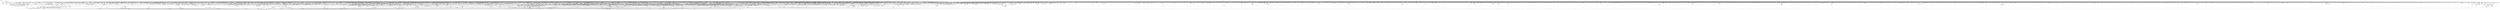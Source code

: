 digraph kerncollapsed {
    "update_blocked_averages" [color="black"];
    "cpu_timer_dequeue" [color="black"];
    "__wait_on_bit" [color="black"];
    "__msecs_to_jiffies" [color="black"];
    "find_next_bit_8" [color="black"];
    "fprop_reflect_period_percpu.isra.0" [color="black"];
    "cpus_share_cache" [color="black"];
    "u64_stats_inc" [color="black"];
    "inode_io_list_move_locked" [color="black"];
    "io_match_task_safe" [color="black"];
    "cpumask_next.constprop.0" [color="black"];
    "notifier_call_chain" [color="black"];
    "folio_try_get_rcu" [color="black"];
    "skb_cloned" [color="black"];
    "pcpu_find_block_fit" [color="black"];
    "folio_mapped" [color="black"];
    "__nr_to_section" [color="black"];
    "get_task_mm" [color="black"];
    "pagefault_enable" [color="black"];
    "__kern_my_cpu_offset_19" [color="black"];
    "Indirect call150" [color="black"];
    "security_audit_rule_free" [color="black"];
    "sync_icache_aliases" [color="black"];
    "__disable_irq_nosync" [color="black"];
    "d_flags_for_inode" [color="black"];
    "__dev_put.part.0" [color="black"];
    "__kmem_obj_info" [color="black"];
    "cpu_timer_task_rcu" [color="black"];
    "attach_pid" [color="black"];
    "device_links_read_lock" [color="black"];
    "__folio_cancel_dirty" [color="black"];
    "__raw_spin_unlock_irqrestore_17" [color="black"];
    "access_ok_14" [color="black"];
    "__raw_spin_lock_irqsave_23" [color="black"];
    "local_bh_disable" [color="black"];
    "test_ti_thread_flag_10" [color="black"];
    "do_raw_spin_lock_58" [color="black"];
    "__raw_spin_lock_22" [color="black"];
    "d_ancestor" [color="black"];
    "__dl_clear_params" [color="black"];
    "__raw_spin_lock_irqsave_5" [color="black"];
    "__raw_spin_lock_irqsave_51" [color="black"];
    "find_next_bit.constprop.0_5" [color="black"];
    "find_suitable_fallback" [color="black"];
    "put_prev_task" [color="black"];
    "__kern_my_cpu_offset_54" [color="black"];
    "ktime_get_coarse_real_ts64" [color="black"];
    "find_next_bit_18" [color="black"];
    "__bitmap_clear" [color="black"];
    "pfn_swap_entry_to_page" [color="black"];
    "io_cqring_wake" [color="black"];
    "fasync_insert_entry" [color="black"];
    "__kern_my_cpu_offset_74" [color="black"];
    "oom_unkillable_task.isra.0" [color="black"];
    "compound_order_1" [color="black"];
    "security_d_instantiate" [color="black"];
    "prb_reserve" [color="black"];
    "timer_delete" [color="black"];
    "__raw_spin_unlock_irq_29" [color="black"];
    "cpumask_first" [color="black"];
    "mas_find" [color="black"];
    "__reuseport_detach_sock.isra.0" [color="black"];
    "mas_next" [color="black"];
    "kmap_local_page" [color="black"];
    "hrtimer_cancel" [color="black"];
    "unlock_page" [color="black"];
    "__anon_vma_interval_tree_subtree_search" [color="black"];
    "rcu_segcblist_enqueue" [color="black"];
    "_find_next_zero_bit" [color="black"];
    "decay_load" [color="black"];
    "mte_parent_slot" [color="black"];
    "pfn_valid_2" [color="black"];
    "idr_find" [color="black"];
    "Indirect call118" [color="black"];
    "Indirect call142" [color="black"];
    "Indirect call61" [color="black"];
    "compaction_zonelist_suitable" [color="black"];
    "do_raw_spin_lock_36" [color="black"];
    "__cmpwait_case_32" [color="black"];
    "get_pwq" [color="black"];
    "kernfs_name_hash" [color="black"];
    "io_fill_cqe_aux" [color="black"];
    "page_ref_dec_and_test" [color="black"];
    "set_ti_thread_flag_4" [color="black"];
    "xas_find_conflict" [color="black"];
    "virt_to_head_page.isra.0" [color="black"];
    "super_wake" [color="black"];
    "rt_mutex_top_waiter" [color="black"];
    "task_rq_lock" [color="black"];
    "qdisc_qstats_cpu_qlen_dec" [color="black"];
    "arch_local_irq_save_4" [color="black"];
    "rcu_gp_is_expedited" [color="black"];
    "vma_is_secretmem" [color="black"];
    "do_softirq_own_stack" [color="black"];
    "signalfd_cleanup" [color="black"];
    "__raw_spin_lock_43" [color="black"];
    "deny_write_access.isra.0" [color="black"];
    "double_rq_lock" [color="black"];
    "domain_dirty_limits" [color="black"];
    "system_supports_mte" [color="black"];
    "test_tsk_need_resched" [color="black"];
    "lru_note_cost_refault" [color="black"];
    "__list_del_entry_1" [color="black"];
    "inc_tlb_flush_pending" [color="black"];
    "first_online_pgdat" [color="black"];
    "rcu_seq_set_state" [color="black"];
    "mod_node_page_state" [color="black"];
    "__raw_spin_unlock_irq_11" [color="black"];
    "_atomic_dec_and_lock" [color="black"];
    "post_ttbr_update_workaround" [color="black"];
    "access_ok_2" [color="black"];
    "__clear_open_fd" [color="black"];
    "convert_prio" [color="black"];
    "audit_serial" [color="black"];
    "__mod_zone_page_state" [color="black"];
    "bit_waitqueue" [color="black"];
    "sched_clock_cpu" [color="black"];
    "free_vmap_area_rb_augment_cb_propagate" [color="black"];
    "arch_local_irq_save_2" [color="black"];
    "device_links_read_unlock" [color="black"];
    "__page_cache_release" [color="black"];
    "__wb_writeout_add" [color="black"];
    "kernfs_release_file.part.0.isra.0" [color="black"];
    "invalid_folio_referenced_vma" [color="black"];
    "queued_read_lock_slowpath" [color="black"];
    "__kern_my_cpu_offset_133" [color="black"];
    "workingset_refault" [color="black"];
    "Indirect call23" [color="black"];
    "Indirect call138" [color="black"];
    "__kern_my_cpu_offset_35" [color="black"];
    "__raw_write_lock.constprop.0_1" [color="black"];
    "wake_up_klogd" [color="black"];
    "find_next_zero_bit" [color="black"];
    "mab_shift_right" [color="black"];
    "tlb_flush_1" [color="black"];
    "move_freelist_tail" [color="black"];
    "dev_nit_active" [color="black"];
    "__bitmap_subset" [color="black"];
    "_compound_head_2" [color="black"];
    "_copy_from_iter" [color="black"];
    "futex_hb_waiters_dec" [color="black"];
    "console_is_usable" [color="black"];
    "__dequeue_entity" [color="black"];
    "task_work_cancel_match" [color="black"];
    "is_valid_gup_args" [color="black"];
    "kmem_valid_obj" [color="black"];
    "Indirect call145" [color="black"];
    "__kern_my_cpu_offset_22" [color="black"];
    "arch_local_irq_restore_1" [color="black"];
    "inode_lru_list_del" [color="black"];
    "Indirect call30" [color="black"];
    "do_raw_spin_lock_50" [color="black"];
    "raw_spin_rq_trylock" [color="black"];
    "Indirect call43" [color="black"];
    "sched_ttwu_pending" [color="black"];
    "do_raw_spin_lock_88" [color="black"];
    "vma_address" [color="black"];
    "zone_page_state_snapshot.constprop.0" [color="black"];
    "__percpu_add_case_64.constprop.0" [color="black"];
    "mod_zone_page_state" [color="black"];
    "wb_io_lists_populated" [color="black"];
    "Indirect call165" [color="black"];
    "internal_add_timer" [color="black"];
    "Indirect call157" [color="black"];
    "mas_leaf_set_meta" [color="black"];
    "Indirect call63" [color="black"];
    "do_raw_spin_lock_57" [color="black"];
    "mtree_range_walk" [color="black"];
    "Indirect call206" [color="black"];
    "__remove_hrtimer" [color="black"];
    "__kern_my_cpu_offset_51" [color="black"];
    "arch_local_irq_save_5" [color="black"];
    "Indirect call200" [color="black"];
    "Indirect call203" [color="black"];
    "__raw_spin_lock_irq_41" [color="black"];
    "task_sigpending_2" [color="black"];
    "pfn_valid_1" [color="black"];
    "do_raw_spin_lock_56" [color="black"];
    "is_rlimit_overlimit" [color="black"];
    "try_check_zero" [color="black"];
    "bstats_update" [color="black"];
    "pid_task" [color="black"];
    "__efistub_caches_clean_inval_pou" [color="black"];
    "mast_split_data" [color="black"];
    "mte_set_pivot" [color="black"];
    "active_load_balance_cpu_stop" [color="black"];
    "d_walk" [color="black"];
    "mas_start" [color="black"];
    "Indirect call129" [color="black"];
    "remove_nodes.constprop.0" [color="black"];
    "Indirect call181" [color="black"];
    "cpumask_and.isra.0_3" [color="black"];
    "__sk_mem_reduce_allocated" [color="black"];
    "Indirect call179" [color="black"];
    "wake_all_kswapds" [color="black"];
    "__raw_spin_lock_28" [color="black"];
    "can_migrate_task" [color="black"];
    "Indirect call184" [color="black"];
    "pgattr_change_is_safe" [color="black"];
    "find_worker_executing_work" [color="black"];
    "qdisc_run_begin" [color="black"];
    "test_ti_thread_flag_7" [color="black"];
    "copy_to_user_page" [color="black"];
    "folio_order" [color="black"];
    "do_raw_spin_lock_85" [color="black"];
    "cpu_online" [color="black"];
    "__bitmap_and" [color="black"];
    "Indirect call78" [color="black"];
    "node_dirty_ok" [color="black"];
    "set_secondary_fwnode" [color="black"];
    "anon_vma_interval_tree_iter_next" [color="black"];
    "add_mm_rss_vec" [color="black"];
    "mas_is_err" [color="black"];
    "count_vm_events_1" [color="black"];
    "page_vma_mapped_walk_done_1" [color="black"];
    "ihold" [color="black"];
    "folio_trylock_2" [color="black"];
    "dev_xmit_recursion_inc" [color="black"];
    "queued_read_lock.constprop.0" [color="black"];
    "Indirect call207" [color="black"];
    "task_get_vl" [color="black"];
    "__raw_spin_unlock_irqrestore_6" [color="black"];
    "Indirect call166" [color="black"];
    "freezing" [color="black"];
    "Indirect call108" [color="black"];
    "find_mergeable_anon_vma" [color="black"];
    "inactive_is_low.constprop.0" [color="black"];
    "Indirect call185" [color="black"];
    "system_supports_tlb_range" [color="black"];
    "mod_timer" [color="black"];
    "__raw_spin_lock_irqsave_4" [color="black"];
    "__raw_spin_lock_23" [color="black"];
    "get_next_ino" [color="black"];
    "update_cached_migrate" [color="black"];
    "lru_deactivate_file_fn" [color="black"];
    "io_poll_get_ownership" [color="black"];
    "list_del_init_7" [color="black"];
    "__kern_my_cpu_offset_83" [color="black"];
    "__kern_my_cpu_offset_17" [color="black"];
    "__cmpxchg_case_mb_32_6" [color="black"];
    "invalid_migration_vma" [color="black"];
    "update_pm_runtime_accounting" [color="black"];
    "panic_smp_self_stop" [color="black"];
    "mutex_trylock" [color="black"];
    "do_raw_spin_lock_42" [color="black"];
    "__remove_shared_vm_struct.constprop.0" [color="black"];
    "free_vmap_area_rb_augment_cb_rotate" [color="black"];
    "folio_mapped_2" [color="black"];
    "__kern_my_cpu_offset_36" [color="black"];
    "skb_zcopy_clear" [color="black"];
    "fetch_robust_entry" [color="black"];
    "xas_update.isra.0" [color="black"];
    "__peernet2id" [color="black"];
    "find_next_bit_17" [color="black"];
    "Indirect call101" [color="black"];
    "wake_up_var" [color="black"];
    "inode_add_lru" [color="black"];
    "vma_interval_tree_remove" [color="black"];
    "mas_rewalk_if_dead" [color="black"];
    "rcu_start_this_gp" [color="black"];
    "rcu_seq_start" [color="black"];
    "do_raw_spin_lock_60" [color="black"];
    "Indirect call36" [color="black"];
    "ktime_get_real_ts64" [color="black"];
    "posixtimer_rearm" [color="black"];
    "rcu_segcblist_entrain" [color="black"];
    "Indirect call125" [color="black"];
    "move_freepages_block" [color="black"];
    "rb_next" [color="black"];
    "arch_local_irq_enable_2" [color="black"];
    "Indirect call90" [color="black"];
    "mmgrab_1" [color="black"];
    "copyin" [color="black"];
    "update_misfit_status" [color="black"];
    "rcu_segcblist_pend_cbs" [color="black"];
    "__cmpxchg_case_acq_32.constprop.0_13" [color="black"];
    "do_raw_spin_lock_80" [color="black"];
    "Indirect call70" [color="black"];
    "put_unused_fd" [color="black"];
    "wakeup_kswapd" [color="black"];
    "__const_udelay" [color="black"];
    "pcpu_chunk_refresh_hint" [color="black"];
    "llist_reverse_order" [color="black"];
    "__cmpxchg_case_8" [color="black"];
    "do_raw_spin_lock_87" [color="black"];
    "test_ti_thread_flag_6" [color="black"];
    "kernfs_should_drain_open_files" [color="black"];
    "percpu_counter_set" [color="black"];
    "__cmpxchg_case_acq_32.constprop.0_19" [color="black"];
    "put_dec_full8" [color="black"];
    "find_next_bit.constprop.0_21" [color="black"];
    "find_next_bit.constprop.0_1" [color="black"];
    "add_device_randomness" [color="black"];
    "__printk_cpu_sync_put" [color="black"];
    "__flush_tlb_page_nosync" [color="black"];
    "__timer_delete" [color="black"];
    "__raw_spin_lock_irqsave_22" [color="black"];
    "jiffies_to_msecs" [color="black"];
    "crng_fast_key_erasure" [color="black"];
    "__percpu_add_case_32_2" [color="black"];
    "ttwu_do_activate.constprop.0" [color="black"];
    "__page_dup_rmap.constprop.0" [color="black"];
    "iov_iter_revert" [color="black"];
    "rcu_seq_end_1" [color="black"];
    "call_on_irq_stack" [color="black"];
    "zone_page_state_add" [color="black"];
    "__try_to_del_timer_sync" [color="black"];
    "skb_tailroom_1" [color="black"];
    "__raw_spin_lock" [color="black"];
    "vma_fs_can_writeback" [color="black"];
    "do_raw_spin_lock_29" [color="black"];
    "idr_for_each" [color="black"];
    "__kern_my_cpu_offset_26" [color="black"];
    "xas_clear_mark" [color="black"];
    "memmove" [color="black"];
    "__wb_calc_thresh" [color="black"];
    "do_raw_spin_lock_13" [color="black"];
    "list_move_tail" [color="black"];
    "find_vma_prev" [color="black"];
    "smp_call_function_single" [color="black"];
    "copy_page" [color="black"];
    "sock_flag.constprop.0" [color="black"];
    "do_raw_spin_lock_23" [color="black"];
    "init_timer_key" [color="black"];
    "__raw_spin_unlock_irq.constprop.0_2" [color="black"];
    "task_call_func" [color="black"];
    "io_run_cancel" [color="black"];
    "pte_to_swp_entry_2" [color="black"];
    "__kern_my_cpu_offset_80" [color="black"];
    "update_sd_lb_stats" [color="black"];
    "dev_to_swnode" [color="black"];
    "__update_load_avg_cfs_rq" [color="black"];
    "mte_thread_switch" [color="black"];
    "Indirect call102" [color="black"];
    "do_raw_spin_lock.constprop.0_13" [color="black"];
    "io_should_retry_thread" [color="black"];
    "find_first_bit_6" [color="black"];
    "Indirect call155" [color="black"];
    "dev_driver_string" [color="black"];
    "copy_from_kernel_nofault_allowed" [color="black"];
    "cpumask_any_and_distribute" [color="black"];
    "sk_mem_reclaim" [color="black"];
    "debug_locks_off" [color="black"];
    "purge_fragmented_block" [color="black"];
    "__raw_read_lock.constprop.0_5" [color="black"];
    "__kern_my_cpu_offset_134" [color="black"];
    "do_raw_spin_lock_26" [color="black"];
    "find_task_by_pid_ns" [color="black"];
    "Indirect call26" [color="black"];
    "__raw_spin_unlock_irqrestore_1" [color="black"];
    "timer_base.isra.0" [color="black"];
    "pm_ops_is_empty" [color="black"];
    "security_capable" [color="black"];
    "do_raw_spin_lock_35" [color="black"];
    "group_close_release" [color="black"];
    "strnlen" [color="black"];
    "kernel_init_pages" [color="black"];
    "Indirect call66" [color="black"];
    "find_lock_later_rq" [color="black"];
    "Indirect call169" [color="black"];
    "Indirect call151" [color="black"];
    "__find_vmap_area.constprop.0" [color="black"];
    "do_raw_spin_lock_27" [color="black"];
    "__kern_my_cpu_offset_89" [color="black"];
    "mapping_unmap_writable" [color="black"];
    "__get_task_comm" [color="black"];
    "lru_deactivate_fn" [color="black"];
    "Indirect call213" [color="black"];
    "mas_state_walk" [color="black"];
    "xa_mk_value" [color="black"];
    "io_put_kbuf_comp.isra.0" [color="black"];
    "raw_spin_rq_lock_1" [color="black"];
    "find_unlink_vmap_area" [color="black"];
    "irq_work_single" [color="black"];
    "skb_header_cloned" [color="black"];
    "put_dec_trunc8" [color="black"];
    "__skb_header_pointer" [color="black"];
    "io_cancel_req_match" [color="black"];
    "__raw_spin_lock_irqsave_32" [color="black"];
    "pmd_offset.isra.0_1" [color="black"];
    "Indirect call85" [color="black"];
    "data_alloc" [color="black"];
    "capacity_of" [color="black"];
    "hrtimer_active" [color="black"];
    "mas_set_split_parent.isra.0" [color="black"];
    "Indirect call120" [color="black"];
    "cpu_util_cfs" [color="black"];
    "_compound_head_4" [color="black"];
    "kthread_should_stop" [color="black"];
    "rcu_segcblist_inc_len" [color="black"];
    "_compound_head" [color="black"];
    "prepare_to_wait" [color="black"];
    "mapping_shrinkable" [color="black"];
    "__futex_unqueue" [color="black"];
    "__posix_timers_find" [color="black"];
    "rcu_accelerate_cbs" [color="black"];
    "kmalloc_slab" [color="black"];
    "_find_first_zero_bit" [color="black"];
    "dev_xmit_recursion_dec" [color="black"];
    "sme_save_state" [color="black"];
    "__percpu_add_case_64.constprop.0_1" [color="black"];
    "__raw_write_unlock_irq_5" [color="black"];
    "_copy_to_user_1" [color="black"];
    "split_page" [color="black"];
    "gfp_pfmemalloc_allowed" [color="black"];
    "xas_init_marks" [color="black"];
    "Indirect call143" [color="black"];
    "arch_tlbbatch_should_defer.constprop.0" [color="black"];
    "get_work_pool" [color="black"];
    "dput_to_list" [color="black"];
    "copy_fd_bitmaps" [color="black"];
    "find_next_bit.constprop.0_7" [color="black"];
    "Indirect call189" [color="black"];
    "is_vmalloc_addr" [color="black"];
    "rb_insert_color_cached" [color="black"];
    "__raw_spin_trylock_3" [color="black"];
    "dec_mm_counter" [color="black"];
    "__flow_hash_from_keys" [color="black"];
    "count_vm_event" [color="black"];
    "change_page_range" [color="black"];
    "lowest_in_progress" [color="black"];
    "prb_read_valid" [color="black"];
    "prepare_to_wait_event" [color="black"];
    "calc_wheel_index" [color="black"];
    "sched_cgroup_fork" [color="black"];
    "chacha_permute" [color="black"];
    "mab_set_b_end" [color="black"];
    "__raw_spin_unlock_irq_35" [color="black"];
    "Indirect call208" [color="black"];
    "__raw_spin_unlock_irq_7" [color="black"];
    "raw_spin_rq_unlock_irqrestore" [color="black"];
    "mas_split_final_node.isra.0" [color="black"];
    "Indirect call111" [color="black"];
    "__raw_spin_lock_irq_31" [color="black"];
    "Indirect call188" [color="black"];
    "get_sd_balance_interval" [color="black"];
    "__mutex_trylock" [color="black"];
    "cpumask_intersects.constprop.0_1" [color="black"];
    "__raw_spin_lock_54" [color="black"];
    "Indirect call212" [color="black"];
    "Indirect call8" [color="black"];
    "tty_update_time" [color="black"];
    "memblock_is_map_memory" [color="black"];
    "rwsem_read_trylock" [color="black"];
    "membarrier_update_current_mm" [color="black"];
    "tsk_fork_get_node" [color="black"];
    "disable_irq_nosync" [color="black"];
    "kill_super_notify" [color="black"];
    "lock_mnt_tree" [color="black"];
    "folio_size_2" [color="black"];
    "kthread_insert_work_sanity_check" [color="black"];
    "__raw_spin_lock_irqsave.constprop.0_9" [color="black"];
    "vma_interval_tree_insert" [color="black"];
    "_copy_from_user_2" [color="black"];
    "recalc_sigpending" [color="black"];
    "do_raw_spin_lock_38" [color="black"];
    "xa_find_after" [color="black"];
    "__set_open_fd" [color="black"];
    "mnt_set_mountpoint" [color="black"];
    "isolation_suitable.isra.0" [color="black"];
    "set_pageblock_migratetype" [color="black"];
    "mas_allocated.isra.0" [color="black"];
    "inode_maybe_inc_iversion" [color="black"];
    "percpu_counter_add_batch" [color="black"];
    "memcg_charge_kernel_stack.part.0" [color="black"];
    "find_next_bit.constprop.0_8" [color="black"];
    "__kern_my_cpu_offset_76" [color="black"];
    "audit_mark_compare" [color="black"];
    "pcpu_block_refresh_hint" [color="black"];
    "Indirect call94" [color="black"];
    "Indirect call131" [color="black"];
    "hlist_del_init" [color="black"];
    "pcpu_chunk_relocate" [color="black"];
    "should_fail_alloc_page" [color="black"];
    "__raw_spin_lock_42" [color="black"];
    "u64_stats_add_2" [color="black"];
    "folio_anon_vma" [color="black"];
    "__raw_spin_lock_irq_43" [color="black"];
    "hrtimer_try_to_cancel" [color="black"];
    "__raw_spin_unlock_irq_37" [color="black"];
    "__irq_put_desc_unlock" [color="black"];
    "irq_to_desc" [color="black"];
    "get_file_1" [color="black"];
    "io_poll_find.constprop.0" [color="black"];
    "check_class_changed" [color="black"];
    "Indirect call0" [color="black"];
    "fragmentation_index" [color="black"];
    "page_try_share_anon_rmap" [color="black"];
    "rcu_segcblist_advance" [color="black"];
    "arch_local_irq_save" [color="black"];
    "mm_set_has_pinned_flag" [color="black"];
    "rt_mutex_futex_trylock" [color="black"];
    "__fprop_add_percpu_max" [color="black"];
    "synchronize_rcu.part.0" [color="black"];
    "pm_qos_read_value" [color="black"];
    "io_run_local_work_continue" [color="black"];
    "lru_lazyfree_fn" [color="black"];
    "io_cancel_ctx_cb" [color="black"];
    "find_first_bit_4" [color="black"];
    "task_sched_runtime" [color="black"];
    "lock_mount_hash" [color="black"];
    "list_del_2" [color="black"];
    "__task_will_free_mem" [color="black"];
    "arch_asym_cpu_priority" [color="black"];
    "workingset_test_recent" [color="black"];
    "set_swapper_pgd" [color="black"];
    "data_push_tail" [color="black"];
    "vm_stat_account" [color="black"];
    "mas_prev_sibling" [color="black"];
    "folio_account_cleaned" [color="black"];
    "__raw_spin_lock_62" [color="black"];
    "console_verbose" [color="black"];
    "Indirect call148" [color="black"];
    "rcu_jiffies_till_stall_check" [color="black"];
    "rt_mutex_init_proxy_locked" [color="black"];
    "peernet2id" [color="black"];
    "page_ref_inc_6" [color="black"];
    "set_task_cpu" [color="black"];
    "__raw_spin_unlock_irq_17" [color="black"];
    "io_get_cqe_overflow" [color="black"];
    "__count_vm_events_2" [color="black"];
    "set_page_dirty" [color="black"];
    "io_timeout_extract" [color="black"];
    "flush_dcache_folio" [color="black"];
    "recalc_sigpending_tsk" [color="black"];
    "mte_zero_clear_page_tags" [color="black"];
    "__cmpxchg_case_mb_32_10" [color="black"];
    "__rb_change_child.constprop.0" [color="black"];
    "irqd_set.isra.0_1" [color="black"];
    "tcp_get_info_chrono_stats" [color="black"];
    "hlist_del_init_4" [color="black"];
    "folio_pfn" [color="black"];
    "req_ref_put_and_test" [color="black"];
    "xas_error.isra.0" [color="black"];
    "__cmpxchg_case_mb_64_2" [color="black"];
    "__irq_domain_deactivate_irq" [color="black"];
    "req_set_fail_3" [color="black"];
    "pmd_install" [color="black"];
    "current_wq_worker" [color="black"];
    "Indirect call205" [color="black"];
    "pde_subdir_find" [color="black"];
    "timerqueue_add" [color="black"];
    "dl_bw_cpus" [color="black"];
    "folio_evictable_1" [color="black"];
    "rt_mutex_proxy_unlock" [color="black"];
    "__cmpxchg_case_acq_32.constprop.0_6" [color="black"];
    "inode_cgwb_move_to_attached" [color="black"];
    "queued_spin_lock_slowpath" [color="black"];
    "__raw_spin_lock_irqsave_44" [color="black"];
    "mas_next_setup.constprop.0" [color="black"];
    "ktime_get" [color="black"];
    "__cmpxchg_case_acq_32.constprop.0_5" [color="black"];
    "arch_stack_walk" [color="black"];
    "to_kthread" [color="black"];
    "dl_task_is_earliest_deadline" [color="black"];
    "desc_make_reusable" [color="black"];
    "lockref_put_return" [color="black"];
    "set_work_data" [color="black"];
    "device_match_devt" [color="black"];
    "user_disable_single_step" [color="black"];
    "netdev_name" [color="black"];
    "skb_frag_ref" [color="black"];
    "io_cqe_cache_refill" [color="black"];
    "Indirect call174" [color="black"];
    "Indirect call20" [color="black"];
    "unreserve_highatomic_pageblock" [color="black"];
    "__cmpxchg_case_acq_32.constprop.0_20" [color="black"];
    "skip_atoi" [color="black"];
    "__arch_copy_to_user" [color="black"];
    "Indirect call22" [color="black"];
    "vma_iter_config" [color="black"];
    "__skb_set_length_1" [color="black"];
    "percpu_ref_get_many.constprop.0" [color="black"];
    "__kern_my_cpu_offset_24" [color="black"];
    "try_to_unmap_flush" [color="black"];
    "__count_vm_events_1" [color="black"];
    "pick_next_pushable_dl_task" [color="black"];
    "device_pm_check_callbacks" [color="black"];
    "__mnt_want_write" [color="black"];
    "enqueue_task" [color="black"];
    "__xchg_case_acq_64.isra.0" [color="black"];
    "skb_checksum" [color="black"];
    "xas_next_entry" [color="black"];
    "io_wq_worker_running" [color="black"];
    "gup_signal_pending" [color="black"];
    "add_wait_queue_exclusive" [color="black"];
    "do_raw_spin_lock_37" [color="black"];
    "list_del_4" [color="black"];
    "Indirect call59" [color="black"];
    "security_file_set_fowner" [color="black"];
    "__remove_inode_hash" [color="black"];
    "__xchg_case_mb_64.constprop.0_2" [color="black"];
    "__kern_my_cpu_offset_6" [color="black"];
    "Indirect call201" [color="black"];
    "propagation_next" [color="black"];
    "update_dl_rq_load_avg" [color="black"];
    "io_poll_add_hash" [color="black"];
    "Indirect call16" [color="black"];
    "signal_pending_state" [color="black"];
    "__free_one_page" [color="black"];
    "__irq_startup" [color="black"];
    "d_hash" [color="black"];
    "__timer_delete_sync" [color="black"];
    "sig_handler_ignored" [color="black"];
    "__gfp_pfmemalloc_flags" [color="black"];
    "arch_local_irq_save_1" [color="black"];
    "_compound_head_1" [color="black"];
    "__reset_isolation_pfn" [color="black"];
    "qdisc_maybe_clear_missed" [color="black"];
    "Indirect call124" [color="black"];
    "rwsem_set_reader_owned" [color="black"];
    "system_supports_tlb_range_1" [color="black"];
    "folio_lruvec_relock_irq.constprop.0" [color="black"];
    "__srcu_read_unlock" [color="black"];
    "cpu_util_cfs_boost" [color="black"];
    "task_ppid_nr" [color="black"];
    "get_page" [color="black"];
    "__raw_spin_lock_27" [color="black"];
    "next_mnt" [color="black"];
    "Indirect call197" [color="black"];
    "tick_get_broadcast_device" [color="black"];
    "vmf_pte_changed" [color="black"];
    "__ipi_send_mask" [color="black"];
    "__do_set_cpus_allowed" [color="black"];
    "__kern_my_cpu_offset_4" [color="black"];
    "_compound_head_3" [color="black"];
    "arm64_kernel_unmapped_at_el0_2" [color="black"];
    "__cmpxchg_case_acq_32.constprop.0_7" [color="black"];
    "__raw_spin_lock_14" [color="black"];
    "Indirect call68" [color="black"];
    "xas_not_node" [color="black"];
    "mas_push_data" [color="black"];
    "slab_is_available" [color="black"];
    "Indirect call96" [color="black"];
    "tty_audit_fork" [color="black"];
    "arm_timer" [color="black"];
    "xas_next_offset" [color="black"];
    "Indirect call75" [color="black"];
    "prepend_char" [color="black"];
    "pcpu_page_idx" [color="black"];
    "__raw_spin_lock_irqsave_52" [color="black"];
    "Indirect call122" [color="black"];
    "group_classify" [color="black"];
    "global_dirtyable_memory" [color="black"];
    "proto_memory_pcpu_drain" [color="black"];
    "__irq_disable" [color="black"];
    "__prepare_to_swait" [color="black"];
    "_raw_spin_rq_lock_irqsave" [color="black"];
    "__kern_my_cpu_offset_91" [color="black"];
    "__raw_spin_unlock_irqrestore_4" [color="black"];
    "clear_ti_thread_flag_8" [color="black"];
    "desc_read" [color="black"];
    "is_zero_page" [color="black"];
    "put_ldops.constprop.0" [color="black"];
    "__raw_spin_lock_63" [color="black"];
    "__printk_safe_enter" [color="black"];
    "__raw_spin_lock_15" [color="black"];
    "__get_cpu_fpsimd_context" [color="black"];
    "__lock_task_sighand" [color="black"];
    "hrtimer_reprogram.constprop.0" [color="black"];
    "__mnt_is_readonly" [color="black"];
    "__raw_spin_lock_irqsave_6" [color="black"];
    "mas_walk" [color="black"];
    "Indirect call62" [color="black"];
    "fatal_signal_pending_6" [color="black"];
    "__raw_spin_lock_irq_20" [color="black"];
    "__flush_tlb_kernel_pgtable" [color="black"];
    "steal_suitable_fallback" [color="black"];
    "raw_spin_rq_lock_nested" [color="black"];
    "Indirect call6" [color="black"];
    "do_raw_spin_lock_65" [color="black"];
    "__xchg_case_64.constprop.0" [color="black"];
    "inode_io_list_del" [color="black"];
    "folio_mapping" [color="black"];
    "override_creds" [color="black"];
    "__dl_sub" [color="black"];
    "fsnotify_update_flags" [color="black"];
    "__set_fixmap" [color="black"];
    "__io_put_kbuf_list" [color="black"];
    "Indirect call214" [color="black"];
    "unlock_mount_hash" [color="black"];
    "__set_task_comm" [color="black"];
    "space_used" [color="black"];
    "Indirect call104" [color="black"];
    "arch_local_irq_restore" [color="black"];
    "__rb_rotate_set_parents" [color="black"];
    "__audit_uring_entry" [color="black"];
    "__sw_hweight32" [color="black"];
    "__acct_reclaim_writeback" [color="black"];
    "rcu_cblist_init" [color="black"];
    "__do_once_start" [color="black"];
    "pde_subdir_first" [color="black"];
    "next_zone" [color="black"];
    "mas_parent_type" [color="black"];
    "slab_want_init_on_free" [color="black"];
    "__raw_spin_unlock_irqrestore_37" [color="black"];
    "rcu_exp_need_qs" [color="black"];
    "drain_pages_zone" [color="black"];
    "__cmpxchg_case_mb_32_4" [color="black"];
    "__pi_strcmp" [color="black"];
    "klist_node_attached" [color="black"];
    "finish_swait" [color="black"];
    "__xas_next" [color="black"];
    "mapping_allow_writable" [color="black"];
    "unlock_task_sighand.isra.0_1" [color="black"];
    "__percpu_add_case_32_13" [color="black"];
    "Indirect call171" [color="black"];
    "_find_first_bit" [color="black"];
    "__raw_spin_lock_irq_4" [color="black"];
    "fsnotify" [color="black"];
    "__raw_spin_lock_irq_7" [color="black"];
    "__kern_my_cpu_offset_11" [color="black"];
    "get_arm64_ftr_reg_nowarn" [color="black"];
    "task_clear_jobctl_pending" [color="black"];
    "do_raw_spin_lock_66" [color="black"];
    "__raise_softirq_irqoff" [color="black"];
    "sk_error_report" [color="black"];
    "__cmpxchg_case_acq_32.constprop.0_4" [color="black"];
    "pmd_set_huge" [color="black"];
    "d_shrink_add" [color="black"];
    "pcpu_alloc_area" [color="black"];
    "__cmpxchg_case_acq_32.constprop.0_21" [color="black"];
    "pvm_determine_end_from_reverse" [color="black"];
    "folio_mapped_3" [color="black"];
    "Indirect call19" [color="black"];
    "remove_wait_queue" [color="black"];
    "redirty_tail_locked" [color="black"];
    "signal_pending" [color="black"];
    "set_pfnblock_flags_mask" [color="black"];
    "__raw_write_lock_irq.constprop.0" [color="black"];
    "wb_stat_mod" [color="black"];
    "folio_total_mapcount" [color="black"];
    "Indirect call194" [color="black"];
    "skb_queue_tail" [color="black"];
    "list_lru_del" [color="black"];
    "percpu_ref_put_many.constprop.0_1" [color="black"];
    "mas_wr_store_setup" [color="black"];
    "rcu_poll_gp_seq_end_unlocked" [color="black"];
    "percpu_ref_put_many.constprop.0" [color="black"];
    "task_clear_jobctl_trapping" [color="black"];
    "tty_ldisc_close" [color="black"];
    "_compound_head_7" [color="black"];
    "read_sanitised_ftr_reg" [color="black"];
    "percpu_counter_dec" [color="black"];
    "__isolate_free_page" [color="black"];
    "first_zones_zonelist_1" [color="black"];
    "check_preempt_curr_dl" [color="black"];
    "path_get" [color="black"];
    "wb_stat_error" [color="black"];
    "Indirect call46" [color="black"];
    "fd_install" [color="black"];
    "Indirect call134" [color="black"];
    "wb_update_bandwidth" [color="black"];
    "pm_runtime_get_noresume" [color="black"];
    "__cmpxchg_case_mb_32_5" [color="black"];
    "security_secid_to_secctx" [color="black"];
    "do_raw_spin_lock_12" [color="black"];
    "spin_lock_irqsave_check_contention" [color="black"];
    "Indirect call35" [color="black"];
    "cpudl_find" [color="black"];
    "min_deadline_cb_rotate" [color="black"];
    "_find_next_or_bit" [color="black"];
    "Indirect call95" [color="black"];
    "fpsimd_flush_task_state" [color="black"];
    "percpu_ref_put_many" [color="black"];
    "llist_del_first" [color="black"];
    "__put_unused_fd" [color="black"];
    "__cmpxchg_case_acq_32.constprop.0_14" [color="black"];
    "Indirect call2" [color="black"];
    "flush_tlb_batched_pending" [color="black"];
    "dl_rq_of_se" [color="black"];
    "count_vm_events" [color="black"];
    "ma_dead_node" [color="black"];
    "Indirect call130" [color="black"];
    "do_raw_spin_lock_33" [color="black"];
    "is_cpu_allowed" [color="black"];
    "smp_call_function_many" [color="black"];
    "task_join_group_stop" [color="black"];
    "__mutex_add_waiter" [color="black"];
    "clear_ti_thread_flag_6" [color="black"];
    "queued_write_lock.constprop.0_1" [color="black"];
    "_find_last_bit" [color="black"];
    "wb_has_dirty_io" [color="black"];
    "slab_want_init_on_alloc" [color="black"];
    "Indirect call112" [color="black"];
    "security_sock_rcv_skb" [color="black"];
    "__list_del_entry_2" [color="black"];
    "update_load_avg" [color="black"];
    "__raw_spin_trylock_5" [color="black"];
    "unmask_irq" [color="black"];
    "__raw_spin_lock_irqsave_15" [color="black"];
    "folio_invalidate" [color="black"];
    "attach_task" [color="black"];
    "Indirect call158" [color="black"];
    "Indirect call113" [color="black"];
    "do_sigaction" [color="black"];
    "ktime_get_mono_fast_ns" [color="black"];
    "ptrauth_keys_install_user" [color="black"];
    "prepare_to_wait_exclusive" [color="black"];
    "__kern_my_cpu_offset_70" [color="black"];
    "audit_rate_check.part.0" [color="black"];
    "__irq_can_set_affinity" [color="black"];
    "Indirect call103" [color="black"];
    "__raw_spin_unlock_irqrestore_8" [color="black"];
    "bump_cpu_timer" [color="black"];
    "__kern_my_cpu_offset_78" [color="black"];
    "zone_watermark_ok_safe" [color="black"];
    "ktime_get_real_seconds" [color="black"];
    "__io_acct_run_queue" [color="black"];
    "noop_dirty_folio" [color="black"];
    "__percpu_down_write_trylock" [color="black"];
    "Indirect call84" [color="black"];
    "pcpu_next_fit_region.constprop.0" [color="black"];
    "rpm_check_suspend_allowed" [color="black"];
    "__dput_to_list" [color="black"];
    "__wake_up_klogd.part.0" [color="black"];
    "mutex_spin_on_owner" [color="black"];
    "page_mapping" [color="black"];
    "do_raw_spin_lock_10" [color="black"];
    "__add_wait_queue" [color="black"];
    "__skb_checksum" [color="black"];
    "__to_kthread" [color="black"];
    "find_next_bit_6" [color="black"];
    "find_submount" [color="black"];
    "__cmpxchg_case_mb_32_2" [color="black"];
    "wp_page_reuse" [color="black"];
    "inc_rlimit_ucounts" [color="black"];
    "calc_delta_fair" [color="black"];
    "rb_prev" [color="black"];
    "Indirect call196" [color="black"];
    "__raw_spin_lock_irqsave_50" [color="black"];
    "csum_partial" [color="black"];
    "read_seqbegin_or_lock" [color="black"];
    "__futex_queue" [color="black"];
    "pageblock_pfn_to_page" [color="black"];
    "__raw_spin_lock_irq_5" [color="black"];
    "try_grab_page" [color="black"];
    "rcu_segcblist_init" [color="black"];
    "retain_dentry" [color="black"];
    "__set_close_on_exec.isra.0" [color="black"];
    "___d_drop" [color="black"];
    "do_raw_spin_lock_47" [color="black"];
    "__cmpxchg_case_acq_32_1" [color="black"];
    "Indirect call209" [color="black"];
    "hrtimer_sleeper_start_expires" [color="black"];
    "netlink_has_listeners" [color="black"];
    "__wb_update_bandwidth.constprop.0" [color="black"];
    "xas_find" [color="black"];
    "fpsimd_thread_switch" [color="black"];
    "mas_mab_cp" [color="black"];
    "percpu_counter_add" [color="black"];
    "aio_nr_sub" [color="black"];
    "Indirect call160" [color="black"];
    "mas_max_gap" [color="black"];
    "__raw_spin_lock_irq.constprop.0_1" [color="black"];
    "ma_slots" [color="black"];
    "try_to_take_rt_mutex" [color="black"];
    "get_work_pwq" [color="black"];
    "ktime_get_with_offset" [color="black"];
    "rcu_inkernel_boot_has_ended" [color="black"];
    "security_task_getsecid_obj" [color="black"];
    "__mnt_drop_write" [color="black"];
    "do_raw_spin_lock.constprop.0_10" [color="black"];
    "__percpu_add_case_64_3" [color="black"];
    "node_tag_clear" [color="black"];
    "set_task_reclaim_state" [color="black"];
    "mte_copy_page_tags" [color="black"];
    "test_ti_thread_flag_22" [color="black"];
    "get_file" [color="black"];
    "__raw_spin_lock_2" [color="black"];
    "__cmpxchg_case_mb_64_4" [color="black"];
    "__count_vm_events" [color="black"];
    "show_mem_node_skip" [color="black"];
    "__kern_my_cpu_offset_52" [color="black"];
    "__percpu_add_case_64_7" [color="black"];
    "do_raw_spin_lock_16" [color="black"];
    "lockref_get" [color="black"];
    "__lock_parent" [color="black"];
    "sock_flag_1" [color="black"];
    "do_raw_spin_lock_64" [color="black"];
    "nsec_to_clock_t" [color="black"];
    "eth_type_vlan" [color="black"];
    "Indirect call137" [color="black"];
    "io_wq_get_acct" [color="black"];
    "ksize" [color="black"];
    "page_ref_dec_and_test_1" [color="black"];
    "do_raw_spin_lock_7" [color="black"];
    "__preempt_count_sub" [color="black"];
    "__raw_spin_lock_irq_17" [color="black"];
    "__pi_memcmp" [color="black"];
    "Indirect call10" [color="black"];
    "replace_mark_chunk" [color="black"];
    "crng_make_state" [color="black"];
    "Indirect call183" [color="black"];
    "io_acct_run_queue" [color="black"];
    "check_vma_flags" [color="black"];
    "allow_direct_reclaim" [color="black"];
    "try_to_unmap_flush_dirty" [color="black"];
    "Indirect call140" [color="black"];
    "forward_timer_base" [color="black"];
    "timer_delete_sync" [color="black"];
    "__kern_my_cpu_offset_49" [color="black"];
    "tty_ldisc_open" [color="black"];
    "fprop_fraction_percpu" [color="black"];
    "mas_descend" [color="black"];
    "do_raw_spin_lock_30" [color="black"];
    "__kern_my_cpu_offset_15" [color="black"];
    "__raw_spin_lock.constprop.0_2" [color="black"];
    "page_vma_mapped_walk_done" [color="black"];
    "xas_set_order.part.0" [color="black"];
    "skb_orphan_1" [color="black"];
    "percpu_ref_get_many" [color="black"];
    "__cmpxchg_case_64.isra.0" [color="black"];
    "new_context" [color="black"];
    "__finalize_skb_around" [color="black"];
    "Indirect call47" [color="black"];
    "sane_fdtable_size" [color="black"];
    "pmd_clear_huge" [color="black"];
    "queued_read_unlock.constprop.0_2" [color="black"];
    "d_find_any_alias" [color="black"];
    "__kern_my_cpu_offset_18" [color="black"];
    "mas_put_in_tree" [color="black"];
    "mas_set_height" [color="black"];
    "set_ptes.constprop.0.isra.0" [color="black"];
    "do_raw_spin_lock_43" [color="black"];
    "__update_min_deadline" [color="black"];
    "do_raw_spin_lock_118" [color="black"];
    "get_random_bytes" [color="black"];
    "security_task_kill" [color="black"];
    "pcpu_chunk_populated" [color="black"];
    "Indirect call136" [color="black"];
    "netlink_unlock_table" [color="black"];
    "netlink_lock_table" [color="black"];
    "__raw_spin_unlock_irq_12" [color="black"];
    "Indirect call154" [color="black"];
    "need_mlock_drain" [color="black"];
    "sync_exp_work_done" [color="black"];
    "Indirect call17" [color="black"];
    "pud_set_huge" [color="black"];
    "__d_drop" [color="black"];
    "Indirect call29" [color="black"];
    "Indirect call173" [color="black"];
    "is_software_node" [color="black"];
    "__raw_spin_lock_5" [color="black"];
    "__anon_vma_interval_tree_augment_propagate" [color="black"];
    "folio_activate_fn" [color="black"];
    "__cmpxchg_case_mb_64_1" [color="black"];
    "__raw_spin_lock_3" [color="black"];
    "blake2s_final" [color="black"];
    "mas_set_alloc_req" [color="black"];
    "ktime_add_safe" [color="black"];
    "__kern_my_cpu_offset_42" [color="black"];
    "is_migration_entry" [color="black"];
    "prb_first_valid_seq" [color="black"];
    "split_map_pages" [color="black"];
    "Indirect call88" [color="black"];
    "auditsc_get_stamp" [color="black"];
    "__bpf_free_used_maps" [color="black"];
    "virt_to_folio" [color="black"];
    "Indirect call106" [color="black"];
    "update_curr" [color="black"];
    "_mix_pool_bytes" [color="black"];
    "__init_waitqueue_head" [color="black"];
    "deactivate_task" [color="black"];
    "_find_next_and_bit" [color="black"];
    "__mod_node_page_state" [color="black"];
    "hrtimer_force_reprogram.constprop.0" [color="black"];
    "set_ptes.constprop.0.isra.0_1" [color="black"];
    "fsnotify_first_mark" [color="black"];
    "mte_update_gcr_excl.isra.0" [color="black"];
    "sb_clear_inode_writeback" [color="black"];
    "__raw_write_lock_irq_1" [color="black"];
    "__raw_spin_lock_irqsave_18" [color="black"];
    "load_unaligned_zeropad_1" [color="black"];
    "__page_set_anon_rmap" [color="black"];
    "Indirect call198" [color="black"];
    "__raw_spin_lock_irq_3" [color="black"];
    "tick_get_wakeup_device" [color="black"];
    "__pick_first_entity" [color="black"];
    "fsnotify_put_sb_connectors" [color="black"];
    "do_raw_spin_lock_24" [color="black"];
    "timekeeping_get_ns" [color="black"];
    "freezing_slow_path" [color="black"];
    "zone_watermark_ok" [color="black"];
    "smp_call_function_many_cond" [color="black"];
    "pvm_find_va_enclose_addr" [color="black"];
    "__io_prep_linked_timeout" [color="black"];
    "hlist_bl_lock" [color="black"];
    "skb_zcopy" [color="black"];
    "task_participate_group_stop" [color="black"];
    "Indirect call147" [color="black"];
    "enqueue_hrtimer.constprop.0" [color="black"];
    "compaction_free" [color="black"];
    "extract_entropy.constprop.0" [color="black"];
    "invalid_mkclean_vma" [color="black"];
    "Indirect call34" [color="black"];
    "__cmpxchg_case_mb_64_6" [color="black"];
    "pcpu_init_md_blocks" [color="black"];
    "search_cmp_ftr_reg" [color="black"];
    "Indirect call42" [color="black"];
    "fpsimd_save" [color="black"];
    "test_ti_thread_flag_21" [color="black"];
    "arm64_kernel_unmapped_at_el0_3" [color="black"];
    "prepend" [color="black"];
    "Indirect call191" [color="black"];
    "Indirect call41" [color="black"];
    "do_raw_spin_lock_1" [color="black"];
    "find_next_zero_bit_1" [color="black"];
    "Indirect call109" [color="black"];
    "tk_clock_read" [color="black"];
    "io_wq_cancel_pending_work" [color="black"];
    "do_raw_spin_lock_25" [color="black"];
    "find_vmap_area" [color="black"];
    "__kern_my_cpu_offset_53" [color="black"];
    "vma_interval_tree_augment_rotate" [color="black"];
    "find_buddy_page_pfn" [color="black"];
    "Indirect call81" [color="black"];
    "__wake_up_common" [color="black"];
    "do_raw_spin_lock_73" [color="black"];
    "irq_enable" [color="black"];
    "fsnotify_compare_groups" [color="black"];
    "console_trylock" [color="black"];
    "__ksize" [color="black"];
    "cpudl_heapify_up" [color="black"];
    "ldsem_down_read_trylock" [color="black"];
    "rt_mutex_slowtrylock" [color="black"];
    "do_raw_spin_lock_117" [color="black"];
    "__raw_spin_unlock_irq_45" [color="black"];
    "tty_port_kopened" [color="black"];
    "set_ptes.isra.0" [color="black"];
    "group_open_release" [color="black"];
    "set_cpu_online" [color="black"];
    "folio_trylock_flag" [color="black"];
    "__raw_spin_unlock_irqrestore_10" [color="black"];
    "mas_pause" [color="black"];
    "tag_clear" [color="black"];
    "ptep_set_access_flags" [color="black"];
    "__raw_spin_lock_24" [color="black"];
    "dl_clear_overload.part.0" [color="black"];
    "vma_interval_tree_augment_propagate" [color="black"];
    "prb_commit" [color="black"];
    "oom_badness" [color="black"];
    "set_tsk_need_resched" [color="black"];
    "strchr" [color="black"];
    "__kern_my_cpu_offset_25" [color="black"];
    "__d_find_any_alias" [color="black"];
    "__raw_spin_lock.constprop.0_1" [color="black"];
    "__skb_set_length" [color="black"];
    "__rt_mutex_futex_trylock" [color="black"];
    "access_ok_12" [color="black"];
    "Indirect call82" [color="black"];
    "allow_write_access" [color="black"];
    "timer_reduce" [color="black"];
    "__raw_spin_lock_30" [color="black"];
    "mas_next_slot" [color="black"];
    "qdisc_qstats_cpu_backlog_dec" [color="black"];
    "srcu_read_unlock.constprop.0" [color="black"];
    "__kern_my_cpu_offset_56" [color="black"];
    "print_tainted" [color="black"];
    "pte_to_swp_entry" [color="black"];
    "strcspn" [color="black"];
    "folio_add_new_anon_rmap" [color="black"];
    "get_cpu_fpsimd_context" [color="black"];
    "mapping_shrinkable_1" [color="black"];
    "se_weight.isra.0" [color="black"];
    "get_ldops" [color="black"];
    "xas_result" [color="black"];
    "Indirect call167" [color="black"];
    "__raw_spin_unlock_irq_18" [color="black"];
    "atomic_notifier_call_chain" [color="black"];
    "pm_runtime_put_noidle_2" [color="black"];
    "security_audit_rule_match" [color="black"];
    "Indirect call57" [color="black"];
    "Indirect call54" [color="black"];
    "kmap_atomic_1" [color="black"];
    "rcu_segcblist_ready_cbs" [color="black"];
    "set_next_task" [color="black"];
    "rcu_seq_snap" [color="black"];
    "Indirect call92" [color="black"];
    "lockref_get_not_zero" [color="black"];
    "sibling_imbalance.isra.0" [color="black"];
    "get_pfnblock_flags_mask" [color="black"];
    "printk_parse_prefix" [color="black"];
    "Indirect call33" [color="black"];
    "no_blink" [color="black"];
    "__integrity_iint_find" [color="black"];
    "find_first_bit_3" [color="black"];
    "fatal_signal_pending_5" [color="black"];
    "set_kpti_asid_bits" [color="black"];
    "rcu_advance_cbs" [color="black"];
    "mm_counter" [color="black"];
    "strncmp" [color="black"];
    "mas_safe_min" [color="black"];
    "find_task_by_vpid" [color="black"];
    "__hrtimer_next_event_base.constprop.0" [color="black"];
    "zone_watermark_fast.constprop.0" [color="black"];
    "Indirect call50" [color="black"];
    "__raw_spin_lock_20" [color="black"];
    "__cmpxchg_case_rel_32" [color="black"];
    "copy_thread" [color="black"];
    "__cmpxchg_case_acq_32_3" [color="black"];
    "anon_vma_interval_tree_insert" [color="black"];
    "rcu_seq_start_1" [color="black"];
    "Indirect call18" [color="black"];
    "rcu_poll_gp_seq_end" [color="black"];
    "__cmpxchg_case_acq_32.constprop.0" [color="black"];
    "errseq_sample" [color="black"];
    "clear_bit_unlock.constprop.0" [color="black"];
    "mas_pop_node" [color="black"];
    "rcu_dynticks_snap" [color="black"];
    "system_supports_address_auth_1" [color="black"];
    "post_alloc_hook" [color="black"];
    "flush_tlb_kernel_range" [color="black"];
    "kernfs_leftmost_descendant" [color="black"];
    "mnt_add_count" [color="black"];
    "__raw_spin_unlock_irqrestore_18" [color="black"];
    "xas_start" [color="black"];
    "_prb_commit" [color="black"];
    "mab_mas_cp" [color="black"];
    "d_shrink_del" [color="black"];
    "sve_state_size" [color="black"];
    "wb_dirty_limits" [color="black"];
    "dcache_clean_pou" [color="black"];
    "__raw_spin_lock_12" [color="black"];
    "Indirect call107" [color="black"];
    "__kern_my_cpu_offset_61" [color="black"];
    "cpu_do_switch_mm" [color="black"];
    "kthread_probe_data" [color="black"];
    "mas_wr_walk_index.isra.0" [color="black"];
    "__raw_spin_lock_31" [color="black"];
    "hlist_del_init_2" [color="black"];
    "compound_order" [color="black"];
    "__dl_add" [color="black"];
    "cpumask_next_and" [color="black"];
    "put_dec" [color="black"];
    "Indirect call139" [color="black"];
    "find_first_bit_1" [color="black"];
    "fatal_signal_pending_3" [color="black"];
    "do_raw_spin_lock_97" [color="black"];
    "__raw_spin_unlock_irq_5" [color="black"];
    "cpu_mitigations_off" [color="black"];
    "mas_adopt_children.isra.0" [color="black"];
    "unhash_mnt" [color="black"];
    "futex_cmpxchg_value_locked" [color="black"];
    "__skb_dequeue_3" [color="black"];
    "timer_delete_hook" [color="black"];
    "__cmpwait_case_32_3" [color="black"];
    "security_release_secctx" [color="black"];
    "tlb_remove_table_sync_one" [color="black"];
    "pcpu_block_update" [color="black"];
    "memchr" [color="black"];
    "__raw_spin_lock_irqsave.constprop.0_2" [color="black"];
    "xa_find" [color="black"];
    "task_will_free_mem" [color="black"];
    "____core____" [color="kernel"];
    "zone_reclaimable_pages" [color="black"];
    "do_raw_spin_lock_8" [color="black"];
    "__cmpxchg_case_acq_32.constprop.0_2" [color="black"];
    "drain_local_pages" [color="black"];
    "io_poll_can_finish_inline.isra.0" [color="black"];
    "____do_softirq" [color="black"];
    "zone_page_state_snapshot" [color="black"];
    "kernfs_get" [color="black"];
    "cpu_switch_to" [color="black"];
    "pte_mkdirty" [color="black"];
    "__wake_up" [color="black"];
    "futex_top_waiter" [color="black"];
    "Indirect call126" [color="black"];
    "workingset_update_node" [color="black"];
    "d_set_d_op" [color="black"];
    "mas_store_prealloc.part.0" [color="black"];
    "Indirect call24" [color="black"];
    "tick_get_device" [color="black"];
    "put_filesystem" [color="black"];
    "sock_inuse_add" [color="black"];
    "__kern_my_cpu_offset_27" [color="black"];
    "activate_task" [color="black"];
    "__srcu_read_lock" [color="black"];
    "pagefault_enable_2" [color="black"];
    "ptep_clear_flush" [color="black"];
    "sock_rfree" [color="black"];
    "folio_unlock" [color="black"];
    "xa_is_node" [color="black"];
    "set_ti_thread_flag" [color="black"];
    "cpu_util.constprop.0" [color="black"];
    "get_cred_1" [color="black"];
    "__raw_spin_unlock_irqrestore.constprop.0_2" [color="black"];
    "find_next_zero_bit_2" [color="black"];
    "__update_load_avg_se" [color="black"];
    "__raw_spin_unlock_irq_43" [color="black"];
    "io_schedule_prepare" [color="black"];
    "__cmpxchg_case_acq_32.constprop.0_10" [color="black"];
    "cpumask_first_and" [color="black"];
    "fpsimd_save_state" [color="black"];
    "other_cpu_in_panic" [color="black"];
    "mas_next_range" [color="black"];
    "queued_write_lock_slowpath" [color="black"];
    "filemap_release_folio" [color="black"];
    "test_ti_thread_flag_1" [color="black"];
    "mnt_get_count" [color="black"];
    "__sync_icache_dcache" [color="black"];
    "__xa_clear_mark" [color="black"];
    "Indirect call28" [color="black"];
    "pcpu_chunk_slot" [color="black"];
    "Indirect call127" [color="black"];
    "tlb_gather_mmu" [color="black"];
    "sk_memory_allocated_sub" [color="black"];
    "find_lock_task_mm" [color="black"];
    "__rt_mutex_slowtrylock" [color="black"];
    "mntget" [color="black"];
    "radix_tree_iter_tag_clear" [color="black"];
    "posix_cpu_timers_exit_group" [color="black"];
    "__raw_read_lock_irqsave.constprop.0_1" [color="black"];
    "task_fits_cpu" [color="black"];
    "rcu_gpnum_ovf" [color="black"];
    "tlb_gather_mmu_fullmm" [color="black"];
    "skb_headers_offset_update" [color="black"];
    "add_nr_running" [color="black"];
    "__raw_spin_lock_irqsave.constprop.0_1" [color="black"];
    "__cmpxchg_case_acq_32" [color="black"];
    "__cmpxchg_case_mb_32_8" [color="black"];
    "__hrtimer_get_next_event" [color="black"];
    "io_wq_hash_work" [color="black"];
    "__raw_spin_lock_irq_35" [color="black"];
    "__accumulate_pelt_segments" [color="black"];
    "list_del_init_3" [color="black"];
    "mte_update_sctlr_user" [color="black"];
    "down_trylock" [color="black"];
    "Indirect call1" [color="black"];
    "Indirect call3" [color="black"];
    "double_unlock_balance" [color="black"];
    "mas_wr_new_end" [color="black"];
    "__kern_my_cpu_offset_29" [color="black"];
    "__finish_swait" [color="black"];
    "file_ns_capable" [color="black"];
    "io_poll_remove_entries" [color="black"];
    "clear_siginfo" [color="black"];
    "__raw_spin_lock_26" [color="black"];
    "arch_teardown_dma_ops" [color="black"];
    "folio_trylock_4" [color="black"];
    "inode_to_bdi" [color="black"];
    "do_raw_spin_lock_44" [color="black"];
    "__raw_spin_lock_irq.constprop.0_2" [color="black"];
    "arch_get_random_longs" [color="black"];
    "__raw_spin_lock_irq_1" [color="black"];
    "__kern_my_cpu_offset_71" [color="black"];
    "do_raw_spin_lock_69" [color="black"];
    "online_section_nr" [color="black"];
    "pagefault_enable_1" [color="black"];
    "__bitmap_set" [color="black"];
    "do_raw_spin_lock_83" [color="black"];
    "__kern_my_cpu_offset_28" [color="black"];
    "__percpu_add_case_32_8" [color="black"];
    "fast_dput" [color="black"];
    "fsnotify_free_mark" [color="black"];
    "list_lru_add" [color="black"];
    "dev_pm_disable_wake_irq_check" [color="black"];
    "percpu_ref_noop_confirm_switch" [color="black"];
    "spin_lock_irqsave_ssp_contention" [color="black"];
    "do_raw_spin_lock_11" [color="black"];
    "node_page_state_add" [color="black"];
    "__fsnotify_update_child_dentry_flags" [color="black"];
    "blake2s_update" [color="black"];
    "xas_next_entry.constprop.0" [color="black"];
    "io_file_get_flags" [color="black"];
    "find_next_and_bit" [color="black"];
    "__raw_spin_unlock_irqrestore_11" [color="black"];
    "__raw_spin_lock_irq_19" [color="black"];
    "rcu_seq_end" [color="black"];
    "efi_reboot" [color="black"];
    "flush_tlb_mm_1" [color="black"];
    "get_arm64_ftr_reg" [color="black"];
    "__wake_up_pollfree" [color="black"];
    "Indirect call193" [color="black"];
    "page_ref_inc_3" [color="black"];
    "audit_comparator" [color="black"];
    "__raw_read_unlock.constprop.0_6" [color="black"];
    "netlink_overrun" [color="black"];
    "do_raw_spin_lock_48" [color="black"];
    "do_raw_spin_lock_46" [color="black"];
    "mnt_get_writers" [color="black"];
    "Indirect call123" [color="black"];
    "dl_bw_of" [color="black"];
    "xas_reload" [color="black"];
    "update_dl_migration" [color="black"];
    "__mnt_drop_write_file" [color="black"];
    "migrate_disable" [color="black"];
    "extfrag_for_order" [color="black"];
    "mas_safe_pivot" [color="black"];
    "security_sk_free" [color="black"];
    "prep_compound_page" [color="black"];
    "cleanup_timerqueue" [color="black"];
    "io_prep_async_work" [color="black"];
    "do_raw_spin_lock_17" [color="black"];
    "__raw_spin_lock_irq_12" [color="black"];
    "Indirect call162" [color="black"];
    "do_csum" [color="black"];
    "__wake_up_bit" [color="black"];
    "audit_uid_comparator" [color="black"];
    "rwsem_set_nonspinnable" [color="black"];
    "Indirect call71" [color="black"];
    "qdisc_qstats_cpu_qlen_inc" [color="black"];
    "io_prep_async_link" [color="black"];
    "__dev_fwnode" [color="black"];
    "mas_bulk_rebalance" [color="black"];
    "mod_zone_state" [color="black"];
    "compaction_suitable" [color="black"];
    "Indirect call211" [color="black"];
    "__raw_spin_unlock_irq_6" [color="black"];
    "__count_vm_events_3" [color="black"];
    "dequeue_task" [color="black"];
    "__kern_my_cpu_offset_2" [color="black"];
    "list_del_1" [color="black"];
    "__raw_spin_lock_irqsave_7" [color="black"];
    "do_raw_spin_lock_9" [color="black"];
    "next_signal" [color="black"];
    "d_instantiate" [color="black"];
    "__kern_my_cpu_offset_47" [color="black"];
    "count_vm_event_1" [color="black"];
    "do_raw_spin_lock_72" [color="black"];
    "number" [color="black"];
    "__arm64_sys_rt_sigaction" [color="black"];
    "__preempt_count_add.constprop.0_1" [color="black"];
    "do_raw_spin_lock_3" [color="black"];
    "kthread_data" [color="black"];
    "__update_gt_cputime" [color="black"];
    "Indirect call175" [color="black"];
    "mas_find_setup.constprop.0" [color="black"];
    "__cmpxchg_case_mb_32.constprop.0" [color="black"];
    "take_dentry_name_snapshot" [color="black"];
    "move_linked_works" [color="black"];
    "__raw_spin_unlock_irqrestore_38" [color="black"];
    "__down_trylock_console_sem.constprop.0" [color="black"];
    "__raw_spin_lock_irqsave.constprop.0_7" [color="black"];
    "Indirect call163" [color="black"];
    "__cmpxchg_case_acq_32.constprop.0_17" [color="black"];
    "__cmpxchg_case_acq_32_2" [color="black"];
    "Indirect call182" [color="black"];
    "Indirect call178" [color="black"];
    "desc_make_final" [color="black"];
    "clear_ti_thread_flag_5" [color="black"];
    "__raw_spin_unlock_irq" [color="black"];
    "arch_get_random_seed_longs" [color="black"];
    "task_pid_vnr" [color="black"];
    "Indirect call141" [color="black"];
    "fsnotify_connector_sb" [color="black"];
    "vma_interval_tree_subtree_search" [color="black"];
    "mtree_load" [color="black"];
    "do_raw_spin_lock_93" [color="black"];
    "__init_swait_queue_head" [color="black"];
    "__pageblock_pfn_to_page" [color="black"];
    "select_collect2" [color="black"];
    "cpumask_any_distribute" [color="black"];
    "__raw_write_lock_irq" [color="black"];
    "skb_flow_get_icmp_tci" [color="black"];
    "__list_del_entry" [color="black"];
    "folio_nr_pages" [color="black"];
    "pgdat_balanced" [color="black"];
    "net_eq_idr" [color="black"];
    "wakeup_source_deactivate" [color="black"];
    "__raw_spin_unlock_irq_21" [color="black"];
    "__raw_spin_unlock_irqrestore_15" [color="black"];
    "get_group_info.isra.0" [color="black"];
    "__rb_insert_augmented" [color="black"];
    "__raw_spin_unlock_irq_36" [color="black"];
    "__siphash_unaligned" [color="black"];
    "sk_leave_memory_pressure" [color="black"];
    "lru_move_tail_fn" [color="black"];
    "free_pcppages_bulk" [color="black"];
    "tty_termios_baud_rate" [color="black"];
    "mast_spanning_rebalance.isra.0" [color="black"];
    "pcpu_unit_page_offset" [color="black"];
    "Indirect call79" [color="black"];
    "pte_offset_kernel.isra.0" [color="black"];
    "_prb_read_valid" [color="black"];
    "wb_io_lists_depopulated" [color="black"];
    "drain_pages" [color="black"];
    "is_subdir" [color="black"];
    "rcu_is_cpu_rrupt_from_idle" [color="black"];
    "Indirect call97" [color="black"];
    "Indirect call7" [color="black"];
    "Indirect call199" [color="black"];
    "__pi_strlen" [color="black"];
    "xas_set_mark" [color="black"];
    "copy_user_highpage" [color="black"];
    "prb_final_commit" [color="black"];
    "sub_running_bw.isra.0" [color="black"];
    "flush_signal_handlers" [color="black"];
    "__xchg_case_mb_64.constprop.0_3" [color="black"];
    "prepare_alloc_pages.constprop.0" [color="black"];
    "wq_worker_running" [color="black"];
    "io_req_complete_defer" [color="black"];
    "do_init_timer.constprop.0" [color="black"];
    "__percpu_add_case_64.constprop.0_3" [color="black"];
    "__lock_timer" [color="black"];
    "arch_local_irq_save_8" [color="black"];
    "release_thread" [color="black"];
    "Indirect call110" [color="black"];
    "folio_wake_bit" [color="black"];
    "raw_spin_rq_unlock" [color="black"];
    "__d_instantiate" [color="black"];
    "local_cpu_stop" [color="black"];
    "__raw_spin_unlock_irqrestore_33" [color="black"];
    "vma_last_pgoff" [color="black"];
    "futex_q_lock" [color="black"];
    "skb_header_pointer_2" [color="black"];
    "do_raw_spin_lock.constprop.0_7" [color="black"];
    "sock_rmem_free" [color="black"];
    "get_state_synchronize_rcu" [color="black"];
    "cpumask_subset" [color="black"];
    "do_raw_spin_lock_116" [color="black"];
    "exit_oom_victim" [color="black"];
    "arch_timer_evtstrm_available" [color="black"];
    "no_page_table" [color="black"];
    "clear_ti_thread_flag_4" [color="black"];
    "rcu_segcblist_accelerate" [color="black"];
    "count_vm_events_2" [color="black"];
    "__wake_up_locked_key" [color="black"];
    "Indirect call117" [color="black"];
    "task_sigpending_1" [color="black"];
    "pwq_activate_inactive_work" [color="black"];
    "__attach_mnt" [color="black"];
    "list_del_3" [color="black"];
    "update_sctlr_el1" [color="black"];
    "Indirect call164" [color="black"];
    "set_pud" [color="black"];
    "account_pipe_buffers" [color="black"];
    "Indirect call210" [color="black"];
    "tlb_remove_table_smp_sync" [color="black"];
    "__next_zones_zonelist" [color="black"];
    "update_min_vruntime" [color="black"];
    "lazy_max_pages" [color="black"];
    "page_ref_inc_1" [color="black"];
    "__cmpxchg_case_rel_64" [color="black"];
    "__raw_spin_unlock_irq_3" [color="black"];
    "workingset_eviction" [color="black"];
    "call_function_single_prep_ipi" [color="black"];
    "Indirect call115" [color="black"];
    "class_raw_spinlock_irqsave_destructor" [color="black"];
    "Indirect call73" [color="black"];
    "Indirect call152" [color="black"];
    "Indirect call58" [color="black"];
    "read_seqbegin.constprop.0" [color="black"];
    "audit_string_contains_control" [color="black"];
    "find_next_bit_7" [color="black"];
    "system_supports_generic_auth" [color="black"];
    "__cmpxchg_case_acq_32.constprop.0_15" [color="black"];
    "test_ti_thread_flag_4" [color="black"];
    "do_raw_spin_lock_14" [color="black"];
    "mte_dead_walk" [color="black"];
    "rcu_poll_gp_seq_start_unlocked" [color="black"];
    "exit_task_stack_account" [color="black"];
    "Indirect call132" [color="black"];
    "wake_up_bit" [color="black"];
    "llist_add_batch" [color="black"];
    "finish_wait" [color="black"];
    "__kern_my_cpu_offset_14" [color="black"];
    "filemap_check_errors" [color="black"];
    "mmget" [color="black"];
    "irq_work_claim" [color="black"];
    "__raw_spin_unlock_irq_20" [color="black"];
    "move_queued_task.constprop.0" [color="black"];
    "__cmpxchg_case_64" [color="black"];
    "signal_pending_state_2" [color="black"];
    "tls_preserve_current_state" [color="black"];
    "workingset_age_nonresident" [color="black"];
    "Indirect call192" [color="black"];
    "pcpu_size_to_slot" [color="black"];
    "radix_tree_next_chunk" [color="black"];
    "__raw_spin_lock_34" [color="black"];
    "clear_inode" [color="black"];
    "vma_interval_tree_iter_next" [color="black"];
    "Indirect call204" [color="black"];
    "__raw_spin_unlock_irqrestore_5" [color="black"];
    "io_cancel_task_cb" [color="black"];
    "Indirect call190" [color="black"];
    "free_unref_page_commit" [color="black"];
    "find_next_bit_3" [color="black"];
    "osq_lock" [color="black"];
    "cpu_clock_sample" [color="black"];
    "update_group_capacity" [color="black"];
    "__raw_spin_unlock_irqrestore_12" [color="black"];
    "__raw_spin_unlock_irqrestore_32" [color="black"];
    "addr_to_vb_xa" [color="black"];
    "mutex_can_spin_on_owner" [color="black"];
    "io_poll_remove_entry" [color="black"];
    "timespec64_equal" [color="black"];
    "strscpy_pad" [color="black"];
    "lock_timer_base" [color="black"];
    "sigaction_compat_abi" [color="black"];
    "__ptrace_link" [color="black"];
    "__raw_spin_unlock_irq.constprop.0_1" [color="black"];
    "sve_save_state" [color="black"];
    "raw_spin_rq_lock" [color="black"];
    "pagetable_pte_dtor" [color="black"];
    "mutex_is_locked" [color="black"];
    "pcpu_next_md_free_region" [color="black"];
    "__cmpxchg_case_acq_32.constprop.0_1" [color="black"];
    "Indirect call49" [color="black"];
    "__local_bh_enable_ip" [color="black"];
    "page_ref_inc" [color="black"];
    "__sk_mem_reclaim" [color="black"];
    "rcu_exp_jiffies_till_stall_check" [color="black"];
    "fatal_signal_pending_4" [color="black"];
    "Indirect call5" [color="black"];
    "sched_clock_noinstr" [color="black"];
    "access_ok_16" [color="black"];
    "kick_process" [color="black"];
    "__dev_pm_qos_resume_latency" [color="black"];
    "PageMovable" [color="black"];
    "Indirect call32" [color="black"];
    "fsnotify_grab_connector" [color="black"];
    "mte_clear_page_tags" [color="black"];
    "vma_interval_tree_insert_after" [color="black"];
    "dev_bus_name" [color="black"];
    "is_current_pgrp_orphaned" [color="black"];
    "clear_ti_thread_flag_1" [color="black"];
    "folio_not_mapped" [color="black"];
    "gup_folio_next" [color="black"];
    "update_rq_clock" [color="black"];
    "__clear_close_on_exec.isra.0" [color="black"];
    "__skb_fill_page_desc" [color="black"];
    "system_supports_mte_1" [color="black"];
    "__raw_spin_lock_irqsave_21" [color="black"];
    "io_poll_mark_cancelled" [color="black"];
    "__percpu_add_case_32_3" [color="black"];
    "xa_err" [color="black"];
    "__wake_up_locked_key_bookmark" [color="black"];
    "mas_set_parent.constprop.0" [color="black"];
    "cpu_online_3" [color="black"];
    "stackinfo_on_stack" [color="black"];
    "num_other_online_cpus" [color="black"];
    "pcpu_update_empty_pages" [color="black"];
    "Indirect call116" [color="black"];
    "__wake_q_add" [color="black"];
    "vmalloc_to_page" [color="black"];
    "__bitmap_weight" [color="black"];
    "chacha_block_generic" [color="black"];
    "blake2s_compress" [color="black"];
    "do_kernel_restart" [color="black"];
    "cpu_online_1" [color="black"];
    "__raw_spin_lock_irqsave_39" [color="black"];
    "skb_tailroom_2" [color="black"];
    "do_raw_spin_lock_61" [color="black"];
    "__raw_spin_lock_41" [color="black"];
    "test_taint" [color="black"];
    "Indirect call135" [color="black"];
    "dec_rlimit_ucounts" [color="black"];
    "folio_isolate_lru" [color="black"];
    "cpu_clock_sample_group" [color="black"];
    "prepend_path" [color="black"];
    "pid_nr_ns" [color="black"];
    "find_next_bit.constprop.0_11" [color="black"];
    "find_next_bit_13" [color="black"];
    "__raw_spin_unlock_irqrestore_31" [color="black"];
    "compact_lock_irqsave" [color="black"];
    "posix_cputimers_group_init" [color="black"];
    "__raw_spin_lock_irq_11" [color="black"];
    "list_del_init_8" [color="black"];
    "do_raw_spin_lock_86" [color="black"];
    "has_managed_dma" [color="black"];
    "access_ok_6" [color="black"];
    "__percpu_add_case_64_4" [color="black"];
    "Indirect call53" [color="black"];
    "Indirect call52" [color="black"];
    "__skb_flow_get_ports" [color="black"];
    "signal_set_stop_flags" [color="black"];
    "generic_exec_single" [color="black"];
    "list_del_init" [color="black"];
    "__percpu_add_case_64_1" [color="black"];
    "__note_gp_changes" [color="black"];
    "__raw_spin_lock_irqsave_11" [color="black"];
    "Indirect call25" [color="black"];
    "__fswab32_10" [color="black"];
    "Indirect call14" [color="black"];
    "__raw_spin_lock_6" [color="black"];
    "page_move_anon_rmap" [color="black"];
    "__fsnotify_recalc_mask" [color="black"];
    "first_zones_zonelist" [color="black"];
    "__radix_tree_lookup" [color="black"];
    "__cmpxchg_case_mb_64" [color="black"];
    "cpuhp_invoke_callback" [color="black"];
    "__kern_my_cpu_offset_60" [color="black"];
    "__anon_vma_interval_tree_augment_rotate" [color="black"];
    "__io_disarm_linked_timeout" [color="black"];
    "timerqueue_del" [color="black"];
    "xas_set_offset" [color="black"];
    "dl_set_overload.part.0" [color="black"];
    "radix_tree_tag_get" [color="black"];
    "__kern_my_cpu_offset_62" [color="black"];
    "pm_qos_update_flags" [color="black"];
    "__raw_spin_lock_irq" [color="black"];
    "pm_runtime_deactivate_timer" [color="black"];
    "mas_wr_node_walk" [color="black"];
    "__kern_my_cpu_offset_16" [color="black"];
    "mas_update_gap" [color="black"];
    "do_raw_spin_lock_15" [color="black"];
    "mm_counter_file" [color="black"];
    "futex_hash" [color="black"];
    "Indirect call11" [color="black"];
    "set_load_weight" [color="black"];
    "__arch_copy_from_user" [color="black"];
    "find_vm_area" [color="black"];
    "__zone_watermark_ok" [color="black"];
    "vma_interval_tree_iter_first" [color="black"];
    "access_ok_39" [color="black"];
    "try_release_thread_stack_to_cache" [color="black"];
    "radix_tree_load_root" [color="black"];
    "vm_commit_limit" [color="black"];
    "do_raw_spin_lock_6" [color="black"];
    "ttwu_queue_wakelist" [color="black"];
    "rcu_is_watching" [color="black"];
    "__percpu_add_case_32_21" [color="black"];
    "min_deadline_cb_propagate" [color="black"];
    "tk_xtime.constprop.0" [color="black"];
    "pageblock_skip_persistent" [color="black"];
    "fsnotify_group_assert_locked" [color="black"];
    "folio_mark_dirty" [color="black"];
    "Indirect call180" [color="black"];
    "futex_q_unlock" [color="black"];
    "find_alive_thread.isra.0" [color="black"];
    "do_raw_spin_lock_41" [color="black"];
    "rcu_segcblist_first_pend_cb" [color="black"];
    "pcpu_free_area.isra.0" [color="black"];
    "tlb_flush_mmu_tlbonly_1" [color="black"];
    "u64_stats_add_1" [color="black"];
    "__raw_spin_lock.constprop.0" [color="black"];
    "__raw_write_unlock_irq_4" [color="black"];
    "gup_must_unshare" [color="black"];
    "test_and_set_bit_lock.constprop.0" [color="black"];
    "pcpu_post_unmap_tlb_flush" [color="black"];
    "compaction_defer_reset" [color="black"];
    "Indirect call37" [color="black"];
    "check_stable_address_space" [color="black"];
    "__raw_spin_lock_irq_25" [color="black"];
    "xas_find_marked" [color="black"];
    "test_and_set_ti_thread_flag_1" [color="black"];
    "expand" [color="black"];
    "__raw_spin_lock_irqsave" [color="black"];
    "do_raw_spin_lock_63" [color="black"];
    "mas_new_ma_node" [color="black"];
    "rcu_segcblist_move_seglen" [color="black"];
    "csum_block_add_ext" [color="black"];
    "__raw_spin_lock_irq_6" [color="black"];
    "__irq_work_queue_local" [color="black"];
    "to_desc" [color="black"];
    "anon_vma_interval_tree_remove" [color="black"];
    "sync_rcu_exp_done_unlocked" [color="black"];
    "kernfs_root" [color="black"];
    "sched_post_fork" [color="black"];
    "mast_ascend" [color="black"];
    "folio_test_uptodate" [color="black"];
    "do_raw_spin_lock_45" [color="black"];
    "sched_asym_prefer" [color="black"];
    "__percpu_add_case_32_20" [color="black"];
    "mab_calc_split" [color="black"];
    "find_next_and_bit.constprop.0" [color="black"];
    "cpumask_empty_3" [color="black"];
    "task_curr" [color="black"];
    "irq_chip_retrigger_hierarchy" [color="black"];
    "do_raw_spin_lock_67" [color="black"];
    "Indirect call146" [color="black"];
    "__raw_spin_lock_18" [color="black"];
    "__fprop_add_percpu" [color="black"];
    "io_is_timeout_noseq" [color="black"];
    "io_wq_exit_start" [color="black"];
    "lookup_mountpoint" [color="black"];
    "tag_clear_highpage" [color="black"];
    "group_balance_cpu" [color="black"];
    "pm_runtime_autosuspend_expiration" [color="black"];
    "maybe_mkwrite.isra.0" [color="black"];
    "_task_util_est" [color="black"];
    "cpupri_set" [color="black"];
    "Indirect call76" [color="black"];
    "xas_error.isra.0_1" [color="black"];
    "do_raw_spin_lock_28" [color="black"];
    "Indirect call133" [color="black"];
    "arch_local_irq_save_7" [color="black"];
    "add_timer" [color="black"];
    "sched_clock" [color="black"];
    "arch_local_irq_disable_2" [color="black"];
    "security_current_getsecid_subj" [color="black"];
    "io_acct_cancel_pending_work" [color="black"];
    "hrtimer_forward" [color="black"];
    "test_ti_thread_flag_11" [color="black"];
    "skb_has_frag_list" [color="black"];
    "arm_smccc_1_1_get_conduit" [color="black"];
    "fatal_signal_pending" [color="black"];
    "Indirect call93" [color="black"];
    "__raw_spin_unlock_irq_28" [color="black"];
    "pfn_is_map_memory" [color="black"];
    "__raw_spin_unlock_irq_1" [color="black"];
    "Indirect call159" [color="black"];
    "__mod_lruvec_state" [color="black"];
    "need_seqretry" [color="black"];
    "Indirect call9" [color="black"];
    "__raw_spin_lock_irq_34" [color="black"];
    "prb_reserve_in_last" [color="black"];
    "tty_driver_name" [color="black"];
    "Indirect call55" [color="black"];
    "__wake_up_sync_key" [color="black"];
    "get_ucounts_or_wrap" [color="black"];
    "blake2s.constprop.0" [color="black"];
    "workingset_activation" [color="black"];
    "__raw_spin_lock_52" [color="black"];
    "list_splice" [color="black"];
    "update_cfs_rq_load_avg.isra.0" [color="black"];
    "prep_new_page" [color="black"];
    "idle_cpu" [color="black"];
    "Indirect call100" [color="black"];
    "folio_nr_pages_1" [color="black"];
    "set_next_entity" [color="black"];
    "int_sqrt" [color="black"];
    "__disable_irq" [color="black"];
    "siginfo_layout" [color="black"];
    "xas_pause" [color="black"];
    "__dl_update" [color="black"];
    "igrab" [color="black"];
    "copy_highpage" [color="black"];
    "check_and_switch_context" [color="black"];
    "__inode_add_lru" [color="black"];
    "wakeup_kcompactd" [color="black"];
    "Indirect call176" [color="black"];
    "test_ti_thread_flag_19" [color="black"];
    "Indirect call21" [color="black"];
    "Indirect call56" [color="black"];
    "Indirect call12" [color="black"];
    "memset" [color="black"];
    "__raw_spin_lock_32" [color="black"];
    "Indirect call27" [color="black"];
    "cpumask_copy_1" [color="black"];
    "cpumask_weight.constprop.0_5" [color="black"];
    "__wake_up_parent" [color="black"];
    "__raw_spin_lock_irqsave_3" [color="black"];
    "set_tlb_ubc_flush_pending" [color="black"];
    "srcu_funnel_exp_start" [color="black"];
    "arch_smp_send_reschedule" [color="black"];
    "Indirect call105" [color="black"];
    "post_init_entity_util_avg" [color="black"];
    "should_failslab" [color="black"];
    "Indirect call67" [color="black"];
    "skb_may_tx_timestamp.part.0" [color="black"];
    "__balance_callbacks" [color="black"];
    "do_raw_spin_lock_32" [color="black"];
    "prepare_to_swait_event" [color="black"];
    "init_multi_vma_prep" [color="black"];
    "__raw_read_lock.constprop.0_1" [color="black"];
    "Indirect call38" [color="black"];
    "signal_pending_11" [color="black"];
    "strscpy" [color="black"];
    "__raw_spin_lock_irq_18" [color="black"];
    "__raw_spin_lock_irq_26" [color="black"];
    "irq_domain_activate_irq" [color="black"];
    "this_cpu_has_cap" [color="black"];
    "__irq_get_desc_lock" [color="black"];
    "skb_tailroom" [color="black"];
    "mte_sync_tags" [color="black"];
    "sub_rq_bw.isra.0" [color="black"];
    "task_rq_unlock" [color="black"];
    "cpu_active" [color="black"];
    "do_raw_spin_lock.constprop.0_3" [color="black"];
    "srcu_get_delay.isra.0" [color="black"];
    "kernfs_next_descendant_post" [color="black"];
    "Indirect call121" [color="black"];
    "__printk_cpu_sync_wait" [color="black"];
    "__raw_spin_unlock_irqrestore_2" [color="black"];
    "io_cancel_cb" [color="black"];
    "add_timer_on" [color="black"];
    "__percpu_add_case_32_1" [color="black"];
    "do_raw_spin_lock_99" [color="black"];
    "mab_no_null_split" [color="black"];
    "io_wq_work_match_item" [color="black"];
    "__raw_spin_lock_bh.constprop.0_5" [color="black"];
    "init_completion" [color="black"];
    "__raw_spin_lock_irq_32" [color="black"];
    "Indirect call195" [color="black"];
    "Indirect call119" [color="black"];
    "tlb_flush_mmu_tlbonly" [color="black"];
    "sock_flag_3" [color="black"];
    "mast_fill_bnode" [color="black"];
    "is_bad_inode" [color="black"];
    "Indirect call51" [color="black"];
    "__raw_spin_unlock_irqrestore_24" [color="black"];
    "Indirect call69" [color="black"];
    "folio_nr_pages_4" [color="black"];
    "__cmpxchg_case_acq_32.constprop.0_18" [color="black"];
    "__cmpxchg_case_mb_32_13" [color="black"];
    "should_zap_page" [color="black"];
    "set_area_direct_map" [color="black"];
    "jiffies_to_usecs" [color="black"];
    "Indirect call60" [color="black"];
    "tick_get_broadcast_mask" [color="black"];
    "current_is_kswapd" [color="black"];
    "thread_group_cputime" [color="black"];
    "page_ref_inc_2" [color="black"];
    "Indirect call98" [color="black"];
    "Indirect call149" [color="black"];
    "clear_buddies.isra.0" [color="black"];
    "folio_size" [color="black"];
    "page_ref_inc_4" [color="black"];
    "__cmpxchg_case_acq_64" [color="black"];
    "mas_prev_range" [color="black"];
    "auditd_test_task" [color="black"];
    "set_ti_thread_flag_5" [color="black"];
    "audit_gid_comparator" [color="black"];
    "virt_to_slab" [color="black"];
    "io_put_kbuf" [color="black"];
    "mas_next_sibling" [color="black"];
    "irq_work_queue" [color="black"];
    "fpsimd_preserve_current_state" [color="black"];
    "__init_rwsem" [color="black"];
    "__raw_spin_unlock_bh.constprop.0" [color="black"];
    "add_wait_queue" [color="black"];
    "__raw_spin_lock_irqsave_1" [color="black"];
    "get_task_exe_file" [color="black"];
    "__task_pid_nr_ns" [color="black"];
    "get_mm_exe_file" [color="black"];
    "pud_clear_huge" [color="black"];
    "tag_set" [color="black"];
    "fsnotify_handle_inode_event.isra.0" [color="black"];
    "find_later_rq" [color="black"];
    "this_cpu_has_cap.part.0" [color="black"];
    "__printk_safe_exit" [color="black"];
    "Indirect call31" [color="black"];
    "data_check_size" [color="black"];
    "rb_erase_cached.isra.0" [color="black"];
    "_find_first_and_bit" [color="black"];
    "detach_entity_load_avg" [color="black"];
    "tag_get" [color="black"];
    "Indirect call4" [color="black"];
    "__lshrti3" [color="black"];
    "rcu_stall_is_suppressed" [color="black"];
    "__raw_spin_unlock_irqrestore_29" [color="black"];
    "__raw_spin_lock_irqsave_42" [color="black"];
    "rb_first" [color="black"];
    "list_splice_tail_init" [color="black"];
    "folio_mapped_1" [color="black"];
    "mas_push_node" [color="black"];
    "Indirect call45" [color="black"];
    "__mod_timer" [color="black"];
    "rb_insert_color" [color="black"];
    "entity_eligible" [color="black"];
    "Indirect call65" [color="black"];
    "mas_store_b_node" [color="black"];
    "Indirect call72" [color="black"];
    "shrink_lock_dentry" [color="black"];
    "Indirect call128" [color="black"];
    "cpudl_set" [color="black"];
    "pmd_offset.isra.0" [color="black"];
    "kobj_child_ns_ops" [color="black"];
    "propagate_mount_unlock" [color="black"];
    "timerqueue_iterate_next" [color="black"];
    "arch_irq_work_raise" [color="black"];
    "do_raw_spin_lock.constprop.0_6" [color="black"];
    "find_last_bit" [color="black"];
    "Indirect call77" [color="black"];
    "fill_contig_page_info" [color="black"];
    "Indirect call83" [color="black"];
    "__raw_spin_lock_16" [color="black"];
    "console_srcu_read_unlock" [color="black"];
    "find_next_bit_29" [color="black"];
    "page_ref_add_1" [color="black"];
    "Indirect call202" [color="black"];
    "__set_task_special" [color="black"];
    "__percpu_counter_sum" [color="black"];
    "__cmpxchg_case_acq_64_1" [color="black"];
    "local_bh_enable" [color="black"];
    "skb_copy_bits" [color="black"];
    "__percpu_add_case_32_15" [color="black"];
    "Indirect call144" [color="black"];
    "__enqueue_entity" [color="black"];
    "mas_data_end" [color="black"];
    "pick_next_task_idle" [color="black"];
    "__put_cpu_fpsimd_context" [color="black"];
    "__raw_spin_lock_irqsave_29" [color="black"];
    "skb_zcopy_downgrade_managed" [color="black"];
    "security_inode_init_security_anon" [color="black"];
    "__raw_spin_lock_irqsave.constprop.0_8" [color="black"];
    "d_lru_del" [color="black"];
    "d_find_alias" [color="black"];
    "__attach_to_pi_owner" [color="black"];
    "console_srcu_read_lock" [color="black"];
    "anon_vma_interval_tree_pre_update_vma" [color="black"];
    "eventfd_signal_mask" [color="black"];
    "__delay" [color="black"];
    "find_next_bit.constprop.0_6" [color="black"];
    "__raw_read_unlock.constprop.0_2" [color="black"];
    "hrtimer_start_expires" [color="black"];
    "__raw_spin_lock_irqsave_41" [color="black"];
    "compound_order_2" [color="black"];
    "__kern_my_cpu_offset_38" [color="black"];
    "mas_alloc_req.isra.0" [color="black"];
    "list_del_init_5" [color="black"];
    "do_raw_spin_lock_31" [color="black"];
    "do_raw_spin_lock_52" [color="black"];
    "Indirect call40" [color="black"];
    "flush_tlb_mm" [color="black"];
    "__raw_spin_unlock_irq_4" [color="black"];
    "__kern_my_cpu_offset_77" [color="black"];
    "tty_driver_flush_buffer" [color="black"];
    "mm_trace_rss_stat" [color="black"];
    "strreplace" [color="black"];
    "get_new_cred" [color="black"];
    "Indirect call114" [color="black"];
    "__printk_cpu_sync_try_get" [color="black"];
    "__reuseport_detach_closed_sock" [color="black"];
    "bsearch" [color="black"];
    "memblock_search" [color="black"];
    "io_req_defer_failed" [color="black"];
    "__percpu_add_case_64_6" [color="black"];
    "Indirect call168" [color="black"];
    "__raw_spin_unlock_irqrestore_14" [color="black"];
    "lockref_mark_dead" [color="black"];
    "get_file.isra.0" [color="black"];
    "folio_nr_pages_2" [color="black"];
    "arch_local_irq_restore_2" [color="black"];
    "mas_prev" [color="black"];
    "__mutex_trylock_common" [color="black"];
    "timer_wait_running" [color="black"];
    "rcu_gp_is_normal" [color="black"];
    "list_del_init_6" [color="black"];
    "collect_posix_cputimers" [color="black"];
    "__raw_spin_lock_irq_23" [color="black"];
    "Indirect call15" [color="black"];
    "__cmpxchg_case_acq_32.constprop.0_16" [color="black"];
    "__smp_call_single_queue" [color="black"];
    "ma_pivots" [color="black"];
    "sve_get_vl" [color="black"];
    "__percpu_add_case_32" [color="black"];
    "Indirect call89" [color="black"];
    "mte_dead_leaves.constprop.0" [color="black"];
    "futex_get_value_locked" [color="black"];
    "do_raw_spin_lock_51" [color="black"];
    "process_shares_mm" [color="black"];
    "copy_from_kernel_nofault" [color="black"];
    "tty_termios_input_baud_rate" [color="black"];
    "Indirect call74" [color="black"];
    "wants_signal" [color="black"];
    "__cmpwait_case_32_2" [color="black"];
    "Indirect call87" [color="black"];
    "__mutex_remove_waiter" [color="black"];
    "Indirect call187" [color="black"];
    "find_vma" [color="black"];
    "__percpu_add_return_case_32_1" [color="black"];
    "__cmpwait_case_32_1" [color="black"];
    "mas_prev_slot" [color="black"];
    "task_active_pid_ns" [color="black"];
    "anon_vma_interval_tree_post_update_vma" [color="black"];
    "osq_unlock" [color="black"];
    "__raw_spin_unlock_irq_19" [color="black"];
    "d_path" [color="black"];
    "__percpu_add_case_64_2" [color="black"];
    "req_set_fail_4" [color="black"];
    "select_collect" [color="black"];
    "Indirect call156" [color="black"];
    "folio_trylock" [color="black"];
    "signal_pending_state_1" [color="black"];
    "Indirect call186" [color="black"];
    "rb_erase" [color="black"];
    "__raw_spin_lock_irqsave_34" [color="black"];
    "find_next_bit.constprop.0_14" [color="black"];
    "prb_next_seq" [color="black"];
    "mte_destroy_descend.constprop.0" [color="black"];
    "defer_console_output" [color="black"];
    "check_preempt_curr" [color="black"];
    "__raw_spin_lock_irqsave_17" [color="black"];
    "Indirect call64" [color="black"];
    "cpumask_and.isra.0_1" [color="black"];
    "__raw_spin_lock_4" [color="black"];
    "__skb_zcopy_downgrade_managed" [color="black"];
    "memzero_explicit" [color="black"];
    "Indirect call39" [color="black"];
    "clear_ti_thread_flag_3" [color="black"];
    "irqd_irq_disabled.isra.0" [color="black"];
    "get_file_2" [color="black"];
    "check_cb_ovld_locked" [color="black"];
    "hrtimer_start_range_ns" [color="black"];
    "rwsem_spin_on_owner" [color="black"];
    "anon_vma_interval_tree_iter_first" [color="black"];
    "__kern_my_cpu_offset_79" [color="black"];
    "kthread_is_per_cpu" [color="black"];
    "Indirect call13" [color="black"];
    "__raw_spin_lock_46" [color="black"];
    "__xchg_case_mb_32.constprop.0" [color="black"];
    "irq_set_thread_affinity" [color="black"];
    "__raw_spin_unlock_irqrestore" [color="black"];
    "mas_wr_walk_descend" [color="black"];
    "radix_tree_lookup" [color="black"];
    "mas_prev_setup.constprop.0" [color="black"];
    "__wake_up_common_lock" [color="black"];
    "page_ref_dec_and_test_2" [color="black"];
    "can_set_direct_map" [color="black"];
    "mas_wr_walk" [color="black"];
    "__bitmap_equal" [color="black"];
    "__raw_spin_unlock_irqrestore.constprop.0_1" [color="black"];
    "reweight_task" [color="black"];
    "hlist_bl_unlock" [color="black"];
    "find_next_bit_15" [color="black"];
    "csum_partial_ext" [color="black"];
    "lock_parent" [color="black"];
    "clear_ti_thread_flag" [color="black"];
    "rcu_segcblist_add_len" [color="black"];
    "enqueue_pushable_dl_task" [color="black"];
    "page_ref_add" [color="black"];
    "__raw_spin_unlock_irqrestore_21" [color="black"];
    "__hlist_del" [color="black"];
    "rt_mutex_setprio" [color="black"];
    "__tlb_reset_range" [color="black"];
    "__kern_my_cpu_offset_67" [color="black"];
    "pagefault_disable" [color="black"];
    "__raw_spin_lock_irqsave_19" [color="black"];
    "_compound_head_5" [color="black"];
    "attach_entity_load_avg" [color="black"];
    "cd_forget" [color="black"];
    "plist_del" [color="black"];
    "tty_name" [color="black"];
    "arch_local_irq_restore_3" [color="black"];
    "kmalloc_size_roundup" [color="black"];
    "kill_device" [color="black"];
    "resched_curr" [color="black"];
    "count_vm_event_2" [color="black"];
    "fsnotify_detach_connector_from_object" [color="black"];
    "mod_node_state" [color="black"];
    "strcpy" [color="black"];
    "__raw_spin_unlock_irq_23" [color="black"];
    "irq_get_irq_data" [color="black"];
    "smp_call_function" [color="black"];
    "__pfn_to_section" [color="black"];
    "srcu_gp_start" [color="black"];
    "__pm_relax" [color="black"];
    "vm_unacct_memory_1" [color="black"];
    "ma_data_end" [color="black"];
    "fsnotify_data_inode" [color="black"];
    "__iget" [color="black"];
    "Indirect call161" [color="black"];
    "kmsg_dump" [color="black"];
    "do_softirq" [color="black"];
    "__wait_for_common" [color="black"];
    "__raw_spin_lock_21" [color="black"];
    "__rb_erase_color" [color="black"];
    "get_data" [color="black"];
    "Indirect call44" [color="black"];
    "lockref_put_or_lock" [color="black"];
    "Indirect call86" [color="black"];
    "will_become_orphaned_pgrp" [color="black"];
    "del_page_from_free_list" [color="black"];
    "cpumask_weight" [color="black"];
    "avg_vruntime" [color="black"];
    "__task_rq_lock" [color="black"];
    "osq_wait_next" [color="black"];
    "arch_send_call_function_single_ipi" [color="black"];
    "folio_nr_pages_3" [color="black"];
    "cpudl_heapify" [color="black"];
    "list_del_init_2" [color="black"];
    "mmgrab_2" [color="black"];
    "posix_cpu_timers_exit" [color="black"];
    "req_set_fail" [color="black"];
    "__raw_spin_trylock" [color="black"];
    "__raw_spin_lock_64" [color="black"];
    "_compound_head_13" [color="black"];
    "arm64_kernel_unmapped_at_el0_4" [color="black"];
    "dget" [color="black"];
    "_get_random_bytes" [color="black"];
    "__irq_domain_activate_irq" [color="black"];
    "rcu_cblist_dequeue" [color="black"];
    "down_read_trylock" [color="black"];
    "__raw_spin_unlock_irq_38" [color="black"];
    "arch_send_call_function_ipi_mask" [color="black"];
    "Indirect call177" [color="black"];
    "lru_note_cost" [color="black"];
    "Indirect call172" [color="black"];
    "tlb_flush" [color="black"];
    "__raw_read_unlock.constprop.0" [color="black"];
    "__percpu_add_case_64" [color="black"];
    "do_raw_spin_lock_34" [color="black"];
    "__raw_spin_unlock_irq_25" [color="black"];
    "_atomic_dec_and_lock_irqsave" [color="black"];
    "Indirect call153" [color="black"];
    "folio_evictable" [color="black"];
    "do_raw_spin_lock" [color="black"];
    "next_online_pgdat" [color="black"];
    "find_next_bit_10" [color="black"];
    "get_cred" [color="black"];
    "init_entity_runnable_average" [color="black"];
    "__cmpxchg_case_acq_32.constprop.0_8" [color="black"];
    "IS_ERR_OR_NULL_3" [color="black"];
    "Indirect call91" [color="black"];
    "__raw_spin_lock_irqsave_12" [color="black"];
    "list_move_1" [color="black"];
    "__var_waitqueue" [color="black"];
    "_find_next_bit" [color="black"];
    "folio_trylock_1" [color="black"];
    "plist_add" [color="black"];
    "lru_add_fn" [color="black"];
    "xas_retry" [color="black"];
    "find_next_bit_11" [color="black"];
    "detach_if_pending" [color="black"];
    "need_active_balance" [color="black"];
    "clear_page" [color="black"];
    "lock_hrtimer_base" [color="black"];
    "enqueue_timer" [color="black"];
    "mas_wr_end_piv" [color="black"];
    "netdev_start_xmit" [color="black"];
    "Indirect call80" [color="black"];
    "__kern_my_cpu_offset_50" [color="black"];
    "arch_local_irq_save_3" [color="black"];
    "__kern_my_cpu_offset_55" [color="black"];
    "vma_needs_dirty_tracking" [color="black"];
    "mnt_dec_writers" [color="black"];
    "mt_find" [color="black"];
    "__lookup_mnt" [color="black"];
    "task_pid_vnr_1" [color="black"];
    "cfs_rq_of" [color="black"];
    "rseq_migrate" [color="black"];
    "__cmpxchg_case_acq_32.constprop.0_9" [color="black"];
    "__cmpxchg_case_mb_32_3" [color="black"];
    "fatal_signal_pending_1" [color="black"];
    "mapping_shrinkable_2" [color="black"];
    "__cmpxchg_case_acq_32.constprop.0_12" [color="black"];
    "mas_find_child" [color="black"];
    "__raw_spin_trylock_1" [color="black"];
    "__raw_spin_trylock_4" [color="black"];
    "rcu_segcblist_extract_done_cbs" [color="black"];
    "do_raw_spin_lock_2" [color="black"];
    "rcu_poll_gp_seq_start" [color="black"];
    "__kern_my_cpu_offset_23" [color="black"];
    "prepend_name" [color="black"];
    "Indirect call170" [color="black"];
    "do_raw_spin_lock_18" [color="black"];
    "mask_irq" [color="black"];
    "irq_disable" [color="black"];
    "Indirect call99" [color="black"];
    "pi_state_update_owner" [color="black"];
    "__raw_spin_lock_irqsave.constprop.0_3" [color="black"];
    "desc_read_finalized_seq" [color="black"];
    "__kern_my_cpu_offset_37" [color="black"];
    "update_rt_rq_load_avg" [color="black"];
    "io_wq_work_match_all" [color="black"];
    "__kern_my_cpu_offset_21" [color="black"];
    "__raw_spin_lock_49" [color="black"];
    "__raw_spin_unlock_irqrestore_3" [color="black"];
    "put_cpu_fpsimd_context" [color="black"];
    "reusable_anon_vma" [color="black"];
    "__io_put_kbuf" [color="black"];
    "__bitmap_intersects" [color="black"];
    "Indirect call48" [color="black"];
    "__raw_spin_lock_irq_21" [color="black"];
    "__raw_spin_lock_irqsave_25" [color="black"];
    "find_busiest_group" [color="black"];
    "xa_load" [color="black"];
    "posix_cpu_timer_rearm" [color="black"];
    "__rpm_get_callback" [color="black"];
    "__sw_hweight64" [color="black"];
    "_double_lock_balance" [color="black"];
    "mas_ascend" [color="black"];
    "update_newidle_cost" [color="black"];
    "skb_pfmemalloc" [color="black"];
    "task_set_jobctl_pending" [color="black"];
    "__cmpxchg_case_mb_64_7" [color="black"];
    "__udelay" [color="black"];
    "exit_rcu" [color="black"];
    "__raw_spin_unlock_irqrestore_9" [color="black"];
    "simple_xattr_space" [color="black"];
    "clear_nonspinnable" [color="black"];
    "cpumask_and" [color="black"];
    "pcpu_block_update_hint_alloc" [color="black"];
    "get_state_synchronize_rcu_full" [color="black"];
    "flush_dcache_page" [color="black"];
    "dequeue_load_avg" [color="black"];
    "mas_leaf_max_gap" [color="black"];
    "kobj_ns_ops" [color="black"];
    "do_raw_spin_lock.constprop.0_14" [color="black"];
    "__kern_my_cpu_offset_44" [color="black"];
    "xas_load" [color="black"];
    "do_raw_spin_lock_5" [color="black"];
    "__mutex_init" [color="black"];
    "__mnt_want_write_file" [color="black"];
    "cpu_online_2" [color="black"];
    "lock_mnt_tree" -> "next_mnt" [color="black"];
    "arm_timer" -> "timer_base.isra.0" [color="black"];
    "arm_timer" -> "timerqueue_add" [color="black"];
    "find_next_bit_29" -> "_find_next_bit" [color="black"];
    "clear_buddies.isra.0" -> "cfs_rq_of" [color="black"];
    "xa_load" -> "xas_load" [color="black"];
    "__irq_get_desc_lock" -> "do_raw_spin_lock_17" [color="black"];
    "__irq_get_desc_lock" -> "irq_to_desc" [color="black"];
    "__irq_get_desc_lock" -> "Indirect call110" [color="black"];
    "__percpu_add_case_64_7" -> "__percpu_add_case_64_7" [color="black"];
    "__update_load_avg_se" -> "__accumulate_pelt_segments" [color="black"];
    "__update_load_avg_se" -> "decay_load" [color="black"];
    "wakeup_kswapd" -> "pgdat_balanced" [color="black"];
    "wakeup_kswapd" -> "wakeup_kcompactd" [color="black"];
    "wakeup_kswapd" -> "__wake_up" [color="black"];
    "__count_vm_events_2" -> "__kern_my_cpu_offset_54" [color="black"];
    "skb_frag_ref" -> "get_page" [color="black"];
    "wakeup_kcompactd" -> "compaction_suitable" [color="black"];
    "wakeup_kcompactd" -> "zone_watermark_ok" [color="black"];
    "wakeup_kcompactd" -> "__wake_up" [color="black"];
    "do_raw_spin_lock_31" -> "queued_spin_lock_slowpath" [color="black"];
    "__lock_parent" -> "__raw_spin_lock_21" [color="black"];
    "get_state_synchronize_rcu_full" -> "rcu_seq_snap" [color="black"];
    "___d_drop" -> "d_hash" [color="black"];
    "___d_drop" -> "hlist_bl_unlock" [color="black"];
    "___d_drop" -> "hlist_bl_lock" [color="black"];
    "hlist_del_init_2" -> "__hlist_del" [color="black"];
    "call_on_irq_stack" -> "Indirect call19" [color="black"];
    "is_cpu_allowed" -> "kthread_is_per_cpu" [color="black"];
    "is_cpu_allowed" -> "cpu_online_1" [color="black"];
    "set_load_weight" -> "reweight_task" [color="black"];
    "__raw_spin_lock_irqsave_29" -> "do_raw_spin_lock_67" [color="black"];
    "__wake_up_sync_key" -> "__wake_up_common_lock" [color="black"];
    "copy_to_user_page" -> "memmove" [color="black"];
    "copy_to_user_page" -> "sync_icache_aliases" [color="black"];
    "ttwu_queue_wakelist" -> "__kern_my_cpu_offset_21" [color="black"];
    "ttwu_queue_wakelist" -> "cpus_share_cache" [color="black"];
    "ttwu_queue_wakelist" -> "sched_clock_cpu" [color="black"];
    "ttwu_queue_wakelist" -> "__smp_call_single_queue" [color="black"];
    "blake2s_compress" -> "memset" [color="black"];
    "blake2s_compress" -> "memmove" [color="black"];
    "check_and_switch_context" -> "Indirect call177" [color="black"];
    "check_and_switch_context" -> "__kern_my_cpu_offset_14" [color="black"];
    "check_and_switch_context" -> "__raw_spin_lock_irqsave.constprop.0_1" [color="black"];
    "check_and_switch_context" -> "new_context" [color="black"];
    "check_and_switch_context" -> "cpu_do_switch_mm" [color="black"];
    "get_random_bytes" -> "_get_random_bytes" [color="black"];
    "strcspn" -> "strchr" [color="black"];
    "current_wq_worker" -> "kthread_data" [color="black"];
    "__raw_write_lock_irq_1" -> "queued_write_lock_slowpath" [color="black"];
    "__raw_write_lock_irq_1" -> "__cmpxchg_case_acq_32.constprop.0_18" [color="black"];
    "prb_next_seq" -> "desc_read" [color="black"];
    "prb_next_seq" -> "_prb_read_valid" [color="black"];
    "do_raw_spin_lock_26" -> "queued_spin_lock_slowpath" [color="black"];
    "fprop_fraction_percpu" -> "fprop_reflect_period_percpu.isra.0" [color="black"];
    "__raw_spin_lock_20" -> "__cmpxchg_case_acq_32.constprop.0_15" [color="black"];
    "__raw_spin_lock_20" -> "queued_spin_lock_slowpath" [color="black"];
    "sched_clock_noinstr" -> "Indirect call1" [color="black"];
    "enqueue_hrtimer.constprop.0" -> "timerqueue_add" [color="black"];
    "down_read_trylock" -> "__cmpxchg_case_acq_64_1" [color="black"];
    "down_read_trylock" -> "rwsem_set_reader_owned" [color="black"];
    "flush_tlb_mm_1" -> "arm64_kernel_unmapped_at_el0_4" [color="black"];
    "prep_new_page" -> "prep_compound_page" [color="black"];
    "prep_new_page" -> "post_alloc_hook" [color="black"];
    "prb_commit" -> "desc_make_final" [color="black"];
    "prb_commit" -> "_prb_commit" [color="black"];
    "__raw_spin_lock_irq_20" -> "do_raw_spin_lock_37" [color="black"];
    "do_raw_spin_lock_88" -> "queued_spin_lock_slowpath" [color="black"];
    "_copy_from_iter" -> "xas_retry" [color="black"];
    "_copy_from_iter" -> "xas_next_entry.constprop.0" [color="black"];
    "_copy_from_iter" -> "copyin" [color="black"];
    "_copy_from_iter" -> "memmove" [color="black"];
    "_copy_from_iter" -> "xas_find" [color="black"];
    "_copy_from_iter" -> "folio_size_2" [color="black"];
    "_copy_from_iter" -> "kmap_local_page" [color="black"];
    "mas_set_split_parent.isra.0" -> "mas_set_parent.constprop.0" [color="black"];
    "tlb_remove_table_sync_one" -> "smp_call_function" [color="black"];
    "tlb_remove_table_sync_one" -> "tlb_remove_table_smp_sync" [color="black"];
    "dequeue_task" -> "update_rq_clock" [color="black"];
    "dequeue_task" -> "Indirect call11" [color="black"];
    "__hrtimer_next_event_base.constprop.0" -> "timerqueue_iterate_next" [color="black"];
    "put_cpu_fpsimd_context" -> "__put_cpu_fpsimd_context" [color="black"];
    "put_cpu_fpsimd_context" -> "put_cpu_fpsimd_context" [color="black"];
    "put_cpu_fpsimd_context" -> "__local_bh_enable_ip" [color="black"];
    "mab_calc_split" -> "mab_no_null_split" [color="black"];
    "vma_interval_tree_subtree_search" -> "vma_last_pgoff" [color="black"];
    "__raw_spin_lock_irqsave_52" -> "queued_spin_lock_slowpath" [color="black"];
    "do_raw_spin_lock_93" -> "queued_spin_lock_slowpath" [color="black"];
    "xas_init_marks" -> "xas_set_mark" [color="black"];
    "xas_init_marks" -> "xas_clear_mark" [color="black"];
    "__raw_read_lock.constprop.0_1" -> "queued_read_lock_slowpath" [color="black"];
    "inactive_is_low.constprop.0" -> "int_sqrt" [color="black"];
    "xas_find_conflict" -> "xas_start" [color="black"];
    "xas_find_conflict" -> "xa_is_node" [color="black"];
    "xas_find_conflict" -> "xas_error.isra.0_1" [color="black"];
    "list_lru_add" -> "do_raw_spin_lock_42" [color="black"];
    "do_raw_spin_lock_63" -> "queued_spin_lock_slowpath" [color="black"];
    "__raw_spin_trylock_5" -> "__cmpxchg_case_acq_32_3" [color="black"];
    "__dev_put.part.0" -> "__kern_my_cpu_offset_80" [color="black"];
    "__dev_put.part.0" -> "__percpu_add_case_32_15" [color="black"];
    "__raw_spin_lock_irqsave_1" -> "do_raw_spin_lock_7" [color="black"];
    "update_blocked_averages" -> "update_rq_clock" [color="black"];
    "update_blocked_averages" -> "arch_local_irq_save_2" [color="black"];
    "update_blocked_averages" -> "raw_spin_rq_lock_1" [color="black"];
    "update_blocked_averages" -> "update_cfs_rq_load_avg.isra.0" [color="black"];
    "update_blocked_averages" -> "update_rt_rq_load_avg" [color="black"];
    "update_blocked_averages" -> "update_dl_rq_load_avg" [color="black"];
    "update_blocked_averages" -> "raw_spin_rq_unlock" [color="black"];
    "exit_task_stack_account" -> "mod_node_page_state" [color="black"];
    "security_sock_rcv_skb" -> "Indirect call86" [color="black"];
    "console_is_usable" -> "__kern_my_cpu_offset_28" [color="black"];
    "kthread_data" -> "to_kthread" [color="black"];
    "__dput_to_list" -> "d_shrink_add" [color="black"];
    "__dput_to_list" -> "d_lru_del" [color="black"];
    "__raw_spin_lock_52" -> "do_raw_spin_lock_97" [color="black"];
    "do_raw_spin_lock_80" -> "queued_spin_lock_slowpath" [color="black"];
    "dec_mm_counter" -> "percpu_counter_add_batch" [color="black"];
    "dec_mm_counter" -> "mm_trace_rss_stat" [color="black"];
    "percpu_counter_add_batch" -> "do_raw_spin_lock_67" [color="black"];
    "percpu_counter_add_batch" -> "__kern_my_cpu_offset_71" [color="black"];
    "hrtimer_start_range_ns" -> "__remove_hrtimer" [color="black"];
    "hrtimer_start_range_ns" -> "do_raw_spin_lock_27" [color="black"];
    "hrtimer_start_range_ns" -> "__raw_spin_unlock_irqrestore_12" [color="black"];
    "hrtimer_start_range_ns" -> "enqueue_hrtimer.constprop.0" [color="black"];
    "hrtimer_start_range_ns" -> "hrtimer_force_reprogram.constprop.0" [color="black"];
    "hrtimer_start_range_ns" -> "hrtimer_reprogram.constprop.0" [color="black"];
    "hrtimer_start_range_ns" -> "__kern_my_cpu_offset_38" [color="black"];
    "hrtimer_start_range_ns" -> "ktime_add_safe" [color="black"];
    "hrtimer_start_range_ns" -> "lock_hrtimer_base" [color="black"];
    "hrtimer_start_range_ns" -> "Indirect call108" [color="black"];
    "hrtimer_active" -> "hrtimer_active" [color="black"];
    "vm_unacct_memory_1" -> "percpu_counter_add_batch" [color="black"];
    "class_raw_spinlock_irqsave_destructor" -> "__raw_spin_unlock_irqrestore_2" [color="black"];
    "__raw_spin_lock_42" -> "do_raw_spin_lock_65" [color="black"];
    "kmem_valid_obj" -> "pfn_is_map_memory" [color="black"];
    "kmem_valid_obj" -> "virt_to_folio" [color="black"];
    "radix_tree_lookup" -> "__radix_tree_lookup" [color="black"];
    "rcu_segcblist_inc_len" -> "rcu_segcblist_add_len" [color="black"];
    "flush_dcache_page" -> "flush_dcache_folio" [color="black"];
    "__fprop_add_percpu" -> "percpu_counter_add_batch" [color="black"];
    "__fprop_add_percpu" -> "fprop_reflect_period_percpu.isra.0" [color="black"];
    "zone_watermark_fast.constprop.0" -> "__zone_watermark_ok" [color="black"];
    "__isolate_free_page" -> "del_page_from_free_list" [color="black"];
    "__isolate_free_page" -> "get_pfnblock_flags_mask" [color="black"];
    "__isolate_free_page" -> "set_pageblock_migratetype" [color="black"];
    "__isolate_free_page" -> "zone_watermark_ok" [color="black"];
    "__isolate_free_page" -> "__mod_zone_page_state" [color="black"];
    "copy_highpage" -> "mte_copy_page_tags" [color="black"];
    "copy_highpage" -> "copy_page" [color="black"];
    "folio_mark_dirty" -> "Indirect call38" [color="black"];
    "folio_mark_dirty" -> "noop_dirty_folio" [color="black"];
    "folio_mark_dirty" -> "folio_mapping" [color="black"];
    "do_raw_spin_lock_116" -> "queued_spin_lock_slowpath" [color="black"];
    "pfn_is_map_memory" -> "memblock_is_map_memory" [color="black"];
    "do_raw_spin_lock_83" -> "queued_spin_lock_slowpath" [color="black"];
    "find_vma_prev" -> "mas_next" [color="black"];
    "find_vma_prev" -> "mas_prev" [color="black"];
    "find_vma_prev" -> "mas_walk" [color="black"];
    "percpu_counter_add" -> "percpu_counter_add_batch" [color="black"];
    "tlb_flush_mmu_tlbonly_1" -> "tlb_flush_1" [color="black"];
    "tlb_flush_mmu_tlbonly_1" -> "__tlb_reset_range" [color="black"];
    "__flow_hash_from_keys" -> "__pi_memcmp" [color="black"];
    "__flow_hash_from_keys" -> "__siphash_unaligned" [color="black"];
    "add_timer" -> "__mod_timer" [color="black"];
    "do_raw_spin_lock_3" -> "queued_spin_lock_slowpath" [color="black"];
    "__get_task_comm" -> "__raw_spin_lock_18" [color="black"];
    "__get_task_comm" -> "strscpy_pad" [color="black"];
    "mtree_load" -> "ma_slots" [color="black"];
    "mtree_load" -> "mas_start" [color="black"];
    "mtree_load" -> "ma_data_end" [color="black"];
    "mtree_load" -> "ma_dead_node" [color="black"];
    "mtree_load" -> "ma_pivots" [color="black"];
    "do_raw_spin_lock_43" -> "queued_spin_lock_slowpath" [color="black"];
    "folio_not_mapped" -> "folio_mapped_2" [color="black"];
    "sk_leave_memory_pressure" -> "Indirect call87" [color="black"];
    "wake_all_kswapds" -> "wakeup_kswapd" [color="black"];
    "wake_all_kswapds" -> "__next_zones_zonelist" [color="black"];
    "wake_all_kswapds" -> "first_zones_zonelist_1" [color="black"];
    "find_first_bit_1" -> "_find_first_bit" [color="black"];
    "set_ptes.constprop.0.isra.0" -> "mte_sync_tags" [color="black"];
    "set_ptes.constprop.0.isra.0" -> "__sync_icache_dcache" [color="black"];
    "xas_next_entry" -> "xas_find" [color="black"];
    "free_pcppages_bulk" -> "__raw_spin_unlock_irqrestore_18" [color="black"];
    "free_pcppages_bulk" -> "__raw_spin_lock_irqsave_23" [color="black"];
    "free_pcppages_bulk" -> "list_del_3" [color="black"];
    "free_pcppages_bulk" -> "__free_one_page" [color="black"];
    "min_deadline_cb_rotate" -> "__update_min_deadline" [color="black"];
    "sk_error_report" -> "Indirect call88" [color="black"];
    "cpumask_intersects.constprop.0_1" -> "__bitmap_intersects" [color="black"];
    "__skb_header_pointer" -> "skb_copy_bits" [color="black"];
    "update_group_capacity" -> "find_next_bit_7" [color="black"];
    "update_group_capacity" -> "__msecs_to_jiffies" [color="black"];
    "update_group_capacity" -> "capacity_of" [color="black"];
    "rt_mutex_futex_trylock" -> "rt_mutex_slowtrylock" [color="black"];
    "wb_update_bandwidth" -> "__wb_update_bandwidth.constprop.0" [color="black"];
    "wb_update_bandwidth" -> "memset" [color="black"];
    "mt_find" -> "mas_state_walk" [color="black"];
    "mt_find" -> "mas_next_slot" [color="black"];
    "__percpu_add_case_64_6" -> "__percpu_add_case_64_6" [color="black"];
    "timer_wait_running" -> "__lock_timer" [color="black"];
    "timer_wait_running" -> "Indirect call181" [color="black"];
    "timer_wait_running" -> "__raw_spin_unlock_irqrestore_14" [color="black"];
    "defer_console_output" -> "__wake_up_klogd.part.0" [color="black"];
    "folio_wake_bit" -> "__wake_up_locked_key_bookmark" [color="black"];
    "folio_wake_bit" -> "__raw_spin_lock_irqsave_19" [color="black"];
    "security_d_instantiate" -> "Indirect call60" [color="black"];
    "update_dl_rq_load_avg" -> "decay_load" [color="black"];
    "update_dl_rq_load_avg" -> "__accumulate_pelt_segments" [color="black"];
    "pfn_valid_1" -> "__nr_to_section" [color="black"];
    "rcu_segcblist_enqueue" -> "rcu_segcblist_inc_len" [color="black"];
    "__raw_spin_lock_18" -> "do_raw_spin_lock_48" [color="black"];
    "tlb_flush_1" -> "arm64_kernel_unmapped_at_el0_4" [color="black"];
    "tlb_flush_1" -> "flush_tlb_mm_1" [color="black"];
    "tlb_flush_1" -> "system_supports_tlb_range_1" [color="black"];
    "is_current_pgrp_orphaned" -> "queued_read_lock.constprop.0" [color="black"];
    "is_current_pgrp_orphaned" -> "will_become_orphaned_pgrp" [color="black"];
    "is_current_pgrp_orphaned" -> "__raw_read_unlock.constprop.0" [color="black"];
    "__percpu_add_return_case_32_1" -> "__percpu_add_return_case_32_1" [color="black"];
    "ktime_get_coarse_real_ts64" -> "tk_xtime.constprop.0" [color="black"];
    "cpu_util_cfs" -> "cpu_util.constprop.0" [color="black"];
    "sock_rfree" -> "sk_mem_reclaim" [color="black"];
    "cpu_do_switch_mm" -> "post_ttbr_update_workaround" [color="black"];
    "xas_result" -> "xas_error.isra.0_1" [color="black"];
    "unlock_page" -> "_compound_head_1" [color="black"];
    "unlock_page" -> "folio_unlock" [color="black"];
    "__rt_mutex_slowtrylock" -> "__xchg_case_acq_64.isra.0" [color="black"];
    "__rt_mutex_slowtrylock" -> "try_to_take_rt_mutex" [color="black"];
    "_atomic_dec_and_lock_irqsave" -> "__cmpxchg_case_mb_32_13" [color="black"];
    "_atomic_dec_and_lock_irqsave" -> "do_raw_spin_lock_116" [color="black"];
    "find_next_bit_18" -> "_find_next_bit" [color="black"];
    "__raw_spin_lock_irq_31" -> "do_raw_spin_lock_61" [color="black"];
    "compaction_suitable" -> "fragmentation_index" [color="black"];
    "compaction_suitable" -> "__zone_watermark_ok" [color="black"];
    "enqueue_task" -> "Indirect call6" [color="black"];
    "enqueue_task" -> "update_rq_clock" [color="black"];
    "__raw_spin_lock_irqsave_41" -> "queued_spin_lock_slowpath" [color="black"];
    "mas_prev" -> "mas_prev_setup.constprop.0" [color="black"];
    "mas_prev" -> "mas_prev_slot" [color="black"];
    "__raw_spin_lock_irqsave_5" -> "do_raw_spin_lock_12" [color="black"];
    "dl_bw_cpus" -> "find_next_and_bit.constprop.0" [color="black"];
    "dl_bw_cpus" -> "__bitmap_subset" [color="black"];
    "dl_bw_cpus" -> "cpumask_weight" [color="black"];
    "task_pid_vnr" -> "__task_pid_nr_ns" [color="black"];
    "do_raw_spin_lock_6" -> "queued_spin_lock_slowpath" [color="black"];
    "propagate_mount_unlock" -> "propagation_next" [color="black"];
    "propagate_mount_unlock" -> "__lookup_mnt" [color="black"];
    "kobj_child_ns_ops" -> "Indirect call102" [color="black"];
    "vma_needs_dirty_tracking" -> "vma_fs_can_writeback" [color="black"];
    "check_class_changed" -> "Indirect call171" [color="black"];
    "can_migrate_task" -> "kthread_is_per_cpu" [color="black"];
    "can_migrate_task" -> "cfs_rq_of" [color="black"];
    "can_migrate_task" -> "find_next_and_bit" [color="black"];
    "set_kpti_asid_bits" -> "memset" [color="black"];
    "copy_fd_bitmaps" -> "memmove" [color="black"];
    "copy_fd_bitmaps" -> "memset" [color="black"];
    "gup_signal_pending" -> "test_ti_thread_flag_11" [color="black"];
    "gup_signal_pending" -> "fatal_signal_pending_5" [color="black"];
    "d_find_any_alias" -> "__d_find_any_alias" [color="black"];
    "d_find_any_alias" -> "__raw_spin_lock_21" [color="black"];
    "d_shrink_del" -> "__kern_my_cpu_offset_60" [color="black"];
    "d_shrink_del" -> "__percpu_add_case_64_3" [color="black"];
    "find_unlink_vmap_area" -> "rb_erase" [color="black"];
    "find_unlink_vmap_area" -> "list_del_init_5" [color="black"];
    "find_unlink_vmap_area" -> "__find_vmap_area.constprop.0" [color="black"];
    "find_unlink_vmap_area" -> "__raw_spin_lock_15" [color="black"];
    "__raw_spin_lock_irq_35" -> "do_raw_spin_lock_73" [color="black"];
    "do_sigaction" -> "____core____" [color="black"];
    "do_sigaction" -> "__raw_spin_lock_irq_3" [color="black"];
    "do_sigaction" -> "sigaction_compat_abi" [color="black"];
    "do_sigaction" -> "__raw_spin_unlock_irq_3" [color="black"];
    "do_sigaction" -> "sig_handler_ignored" [color="black"];
    "do_raw_spin_lock_41" -> "queued_spin_lock_slowpath" [color="black"];
    "add_timer_on" -> "internal_add_timer" [color="black"];
    "add_timer_on" -> "__raw_spin_unlock_irqrestore_11" [color="black"];
    "add_timer_on" -> "forward_timer_base" [color="black"];
    "add_timer_on" -> "do_raw_spin_lock_26" [color="black"];
    "add_timer_on" -> "lock_timer_base" [color="black"];
    "__count_vm_events" -> "__kern_my_cpu_offset_50" [color="black"];
    "freezing" -> "freezing_slow_path" [color="black"];
    "find_next_bit_7" -> "_find_next_bit" [color="black"];
    "need_active_balance" -> "sched_asym_prefer" [color="black"];
    "need_active_balance" -> "capacity_of" [color="black"];
    "__pageblock_pfn_to_page" -> "pfn_valid_2" [color="black"];
    "task_rq_unlock" -> "__raw_spin_unlock_irqrestore_2" [color="black"];
    "get_task_exe_file" -> "__raw_spin_lock" [color="black"];
    "get_task_exe_file" -> "get_mm_exe_file" [color="black"];
    "find_next_bit_10" -> "_find_next_bit" [color="black"];
    "__peernet2id" -> "net_eq_idr" [color="black"];
    "__peernet2id" -> "idr_for_each" [color="black"];
    "task_ppid_nr" -> "__task_pid_nr_ns" [color="black"];
    "gup_folio_next" -> "_compound_head_4" [color="black"];
    "__dl_update" -> "find_next_and_bit.constprop.0" [color="black"];
    "security_task_kill" -> "Indirect call144" [color="black"];
    "do_raw_spin_lock_7" -> "queued_spin_lock_slowpath" [color="black"];
    "count_vm_events" -> "__kern_my_cpu_offset_51" [color="black"];
    "count_vm_events" -> "__percpu_add_case_64_1" [color="black"];
    "fpsimd_preserve_current_state" -> "put_cpu_fpsimd_context" [color="black"];
    "fpsimd_preserve_current_state" -> "get_cpu_fpsimd_context" [color="black"];
    "fpsimd_preserve_current_state" -> "fpsimd_save" [color="black"];
    "inode_lru_list_del" -> "list_lru_del" [color="black"];
    "inode_lru_list_del" -> "__kern_my_cpu_offset_61" [color="black"];
    "inode_lru_list_del" -> "__percpu_add_case_64_4" [color="black"];
    "do_raw_spin_lock.constprop.0_3" -> "queued_spin_lock_slowpath" [color="black"];
    "do_raw_spin_lock.constprop.0_13" -> "queued_spin_lock_slowpath" [color="black"];
    "anon_vma_interval_tree_insert" -> "vma_last_pgoff" [color="black"];
    "anon_vma_interval_tree_insert" -> "__anon_vma_interval_tree_augment_rotate" [color="black"];
    "anon_vma_interval_tree_insert" -> "__rb_insert_augmented" [color="black"];
    "clear_inode" -> "do_raw_spin_lock_50" [color="black"];
    "timekeeping_get_ns" -> "tk_clock_read" [color="black"];
    "extfrag_for_order" -> "fill_contig_page_info" [color="black"];
    "cpu_clock_sample" -> "task_sched_runtime" [color="black"];
    "fragmentation_index" -> "fill_contig_page_info" [color="black"];
    "lowest_in_progress" -> "__raw_spin_lock_irqsave.constprop.0_2" [color="black"];
    "__local_bh_enable_ip" -> "__preempt_count_sub" [color="black"];
    "__local_bh_enable_ip" -> "__kern_my_cpu_offset_2" [color="black"];
    "__local_bh_enable_ip" -> "do_softirq" [color="black"];
    "io_prep_async_link" -> "do_raw_spin_lock_60" [color="black"];
    "io_prep_async_link" -> "io_prep_async_work" [color="black"];
    "__raw_spin_lock_irqsave" -> "do_raw_spin_lock_3" [color="black"];
    "__raw_spin_lock_irq_41" -> "do_raw_spin_lock_86" [color="black"];
    "free_unref_page_commit" -> "__count_vm_events_3" [color="black"];
    "free_unref_page_commit" -> "free_pcppages_bulk" [color="black"];
    "mas_store_b_node" -> "mas_bulk_rebalance" [color="black"];
    "mas_store_b_node" -> "mas_mab_cp" [color="black"];
    "mas_store_b_node" -> "mas_safe_pivot" [color="black"];
    "mte_thread_switch" -> "mte_update_sctlr_user" [color="black"];
    "mte_thread_switch" -> "system_supports_mte" [color="black"];
    "mte_thread_switch" -> "mte_update_gcr_excl.isra.0" [color="black"];
    "__percpu_add_case_64_1" -> "__percpu_add_case_64_1" [color="black"];
    "lru_note_cost_refault" -> "folio_nr_pages_2" [color="black"];
    "lru_note_cost_refault" -> "lru_note_cost" [color="black"];
    "__percpu_add_case_32_13" -> "__percpu_add_case_32_13" [color="black"];
    "mas_pop_node" -> "memset" [color="black"];
    "mas_pop_node" -> "mas_set_alloc_req" [color="black"];
    "mas_pop_node" -> "mas_alloc_req.isra.0" [color="black"];
    "mas_pop_node" -> "mas_allocated.isra.0" [color="black"];
    "cpudl_heapify" -> "cpudl_heapify_up" [color="black"];
    "arch_send_call_function_single_ipi" -> "__ipi_send_mask" [color="black"];
    "__printk_cpu_sync_try_get" -> "__cmpxchg_case_acq_32_2" [color="black"];
    "__printk_cpu_sync_try_get" -> "__kern_my_cpu_offset_28" [color="black"];
    "mast_spanning_rebalance.isra.0" -> "mab_shift_right" [color="black"];
    "mast_spanning_rebalance.isra.0" -> "mas_ascend" [color="black"];
    "mast_spanning_rebalance.isra.0" -> "memmove" [color="black"];
    "mast_spanning_rebalance.isra.0" -> "mas_descend" [color="black"];
    "mast_spanning_rebalance.isra.0" -> "mas_data_end" [color="black"];
    "mast_spanning_rebalance.isra.0" -> "mas_mab_cp" [color="black"];
    "find_next_bit.constprop.0_6" -> "_find_next_bit" [color="black"];
    "tag_clear_highpage" -> "mte_zero_clear_page_tags" [color="black"];
    "do_raw_spin_lock_30" -> "queued_spin_lock_slowpath" [color="black"];
    "posix_cpu_timer_rearm" -> "cpu_clock_sample_group" [color="black"];
    "posix_cpu_timer_rearm" -> "__lock_task_sighand" [color="black"];
    "posix_cpu_timer_rearm" -> "bump_cpu_timer" [color="black"];
    "posix_cpu_timer_rearm" -> "cpu_timer_task_rcu" [color="black"];
    "posix_cpu_timer_rearm" -> "cpu_clock_sample" [color="black"];
    "posix_cpu_timer_rearm" -> "arm_timer" [color="black"];
    "posix_cpu_timer_rearm" -> "unlock_task_sighand.isra.0_1" [color="black"];
    "internal_add_timer" -> "enqueue_timer" [color="black"];
    "internal_add_timer" -> "calc_wheel_index" [color="black"];
    "__mnt_drop_write" -> "mnt_dec_writers" [color="black"];
    "drain_local_pages" -> "drain_pages" [color="black"];
    "drain_local_pages" -> "__kern_my_cpu_offset_56" [color="black"];
    "drain_local_pages" -> "drain_pages_zone" [color="black"];
    "pde_subdir_find" -> "__pi_memcmp" [color="black"];
    "cpumask_and.isra.0_3" -> "__bitmap_and" [color="black"];
    "fsnotify_group_assert_locked" -> "mutex_is_locked" [color="black"];
    "netlink_lock_table" -> "queued_read_unlock.constprop.0_2" [color="black"];
    "netlink_lock_table" -> "__raw_read_lock_irqsave.constprop.0_1" [color="black"];
    "radix_tree_next_chunk" -> "tag_get" [color="black"];
    "radix_tree_next_chunk" -> "radix_tree_load_root" [color="black"];
    "count_vm_event_2" -> "__kern_my_cpu_offset_56" [color="black"];
    "prepare_to_wait_exclusive" -> "__raw_spin_lock_irqsave_5" [color="black"];
    "prepare_to_wait_exclusive" -> "__raw_spin_unlock_irqrestore_4" [color="black"];
    "mas_wr_end_piv" -> "mas_safe_min" [color="black"];
    "find_next_bit.constprop.0_14" -> "_find_next_bit" [color="black"];
    "__get_cpu_fpsimd_context" -> "__kern_my_cpu_offset_4" [color="black"];
    "flush_tlb_mm" -> "arm64_kernel_unmapped_at_el0_3" [color="black"];
    "sched_clock" -> "sched_clock_noinstr" [color="black"];
    "signal_pending_11" -> "test_ti_thread_flag_22" [color="black"];
    "put_dec" -> "put_dec_trunc8" [color="black"];
    "put_dec" -> "put_dec_full8" [color="black"];
    "simple_xattr_space" -> "__pi_strlen" [color="black"];
    "__raw_spin_lock_6" -> "do_raw_spin_lock_25" [color="black"];
    "smp_call_function" -> "smp_call_function_many" [color="black"];
    "find_next_and_bit.constprop.0" -> "_find_next_and_bit" [color="black"];
    "mas_state_walk" -> "mas_start" [color="black"];
    "mas_state_walk" -> "mtree_range_walk" [color="black"];
    "__raw_spin_lock_irqsave_34" -> "do_raw_spin_lock_73" [color="black"];
    "__dev_pm_qos_resume_latency" -> "pm_qos_read_value" [color="black"];
    "__dev_pm_qos_resume_latency" -> "IS_ERR_OR_NULL_3" [color="black"];
    "__free_one_page" -> "__mod_zone_page_state" [color="black"];
    "__free_one_page" -> "find_buddy_page_pfn" [color="black"];
    "__free_one_page" -> "del_page_from_free_list" [color="black"];
    "sched_asym_prefer" -> "arch_asym_cpu_priority" [color="black"];
    "rt_mutex_slowtrylock" -> "__raw_spin_unlock_irqrestore_6" [color="black"];
    "rt_mutex_slowtrylock" -> "__raw_spin_lock_irqsave_7" [color="black"];
    "rt_mutex_slowtrylock" -> "__rt_mutex_slowtrylock" [color="black"];
    "memzero_explicit" -> "memset" [color="black"];
    "ksize" -> "__ksize" [color="black"];
    "purge_fragmented_block" -> "__raw_spin_lock_15" [color="black"];
    "enqueue_pushable_dl_task" -> "rb_insert_color" [color="black"];
    "qdisc_qstats_cpu_qlen_inc" -> "__kern_my_cpu_offset_89" [color="black"];
    "qdisc_qstats_cpu_qlen_inc" -> "__percpu_add_case_32_20" [color="black"];
    "wakeup_source_deactivate" -> "__wake_up" [color="black"];
    "wakeup_source_deactivate" -> "timer_delete" [color="black"];
    "wakeup_source_deactivate" -> "ktime_get" [color="black"];
    "set_tlb_ubc_flush_pending" -> "__cmpxchg_case_mb_32_3" [color="black"];
    "set_tlb_ubc_flush_pending" -> "__flush_tlb_page_nosync" [color="black"];
    "xas_find_marked" -> "xas_set_offset" [color="black"];
    "xas_find_marked" -> "xas_error.isra.0_1" [color="black"];
    "xas_find_marked" -> "xa_is_node" [color="black"];
    "task_sigpending_2" -> "test_ti_thread_flag_6" [color="black"];
    "recalc_sigpending_tsk" -> "set_ti_thread_flag_4" [color="black"];
    "pmd_install" -> "__raw_spin_lock_12" [color="black"];
    "ldsem_down_read_trylock" -> "__cmpxchg_case_mb_64_6" [color="black"];
    "cpu_timer_dequeue" -> "timerqueue_del" [color="black"];
    "page_try_share_anon_rmap" -> "_compound_head_7" [color="black"];
    "queued_read_lock_slowpath" -> "__cmpxchg_case_acq_32_1" [color="black"];
    "queued_read_lock_slowpath" -> "__cmpwait_case_32_2" [color="black"];
    "queued_read_lock_slowpath" -> "queued_spin_lock_slowpath" [color="black"];
    "sync_icache_aliases" -> "dcache_clean_pou" [color="black"];
    "sync_icache_aliases" -> "__efistub_caches_clean_inval_pou" [color="black"];
    "__raw_spin_lock_irq.constprop.0_2" -> "queued_spin_lock_slowpath" [color="black"];
    "mas_rewalk_if_dead" -> "mas_state_walk" [color="black"];
    "mas_rewalk_if_dead" -> "ma_dead_node" [color="black"];
    "wake_up_var" -> "__var_waitqueue" [color="black"];
    "wake_up_var" -> "__wake_up_bit" [color="black"];
    "__task_rq_lock" -> "raw_spin_rq_lock" [color="black"];
    "signalfd_cleanup" -> "__wake_up_pollfree" [color="black"];
    "timerqueue_del" -> "rb_next" [color="black"];
    "timerqueue_del" -> "rb_erase" [color="black"];
    "percpu_ref_get_many.constprop.0" -> "__kern_my_cpu_offset_70" [color="black"];
    "percpu_ref_get_many.constprop.0" -> "__percpu_add_case_64_7" [color="black"];
    "percpu_ref_put_many.constprop.0" -> "Indirect call155" [color="black"];
    "d_shrink_add" -> "__kern_my_cpu_offset_60" [color="black"];
    "d_shrink_add" -> "__percpu_add_case_64_3" [color="black"];
    "irq_chip_retrigger_hierarchy" -> "Indirect call114" [color="black"];
    "irq_chip_retrigger_hierarchy" -> "irq_chip_retrigger_hierarchy" [color="black"];
    "xas_find" -> "xas_error.isra.0_1" [color="black"];
    "xas_find" -> "xas_load" [color="black"];
    "xas_find" -> "xas_next_offset" [color="black"];
    "xas_find" -> "xa_is_node" [color="black"];
    "xas_find" -> "xas_not_node" [color="black"];
    "csum_partial_ext" -> "csum_partial" [color="black"];
    "update_pm_runtime_accounting" -> "ktime_get_mono_fast_ns" [color="black"];
    "do_raw_spin_lock_28" -> "queued_spin_lock_slowpath" [color="black"];
    "__wake_up_parent" -> "__wake_up_sync_key" [color="black"];
    "io_match_task_safe" -> "do_raw_spin_lock_60" [color="black"];
    "try_grab_page" -> "is_zero_page" [color="black"];
    "try_grab_page" -> "_compound_head_4" [color="black"];
    "try_grab_page" -> "mod_node_page_state" [color="black"];
    "try_grab_page" -> "page_ref_add_1" [color="black"];
    "try_grab_page" -> "page_ref_inc_2" [color="black"];
    "__raw_spin_lock_irqsave_18" -> "queued_spin_lock_slowpath" [color="black"];
    "lru_deactivate_fn" -> "__count_vm_events" [color="black"];
    "lru_deactivate_fn" -> "__mod_lruvec_state" [color="black"];
    "lru_deactivate_fn" -> "__mod_zone_page_state" [color="black"];
    "lru_deactivate_fn" -> "list_del_1" [color="black"];
    "lru_deactivate_fn" -> "folio_nr_pages_2" [color="black"];
    "select_collect" -> "d_shrink_add" [color="black"];
    "select_collect" -> "d_lru_del" [color="black"];
    "blake2s.constprop.0" -> "blake2s_update" [color="black"];
    "blake2s.constprop.0" -> "blake2s_final" [color="black"];
    "__fprop_add_percpu_max" -> "__fprop_add_percpu" [color="black"];
    "__fprop_add_percpu_max" -> "fprop_fraction_percpu" [color="black"];
    "find_next_bit.constprop.0_21" -> "_find_next_bit" [color="black"];
    "get_arm64_ftr_reg" -> "get_arm64_ftr_reg_nowarn" [color="black"];
    "__raw_spin_lock_irqsave.constprop.0_8" -> "do_raw_spin_lock.constprop.0_14" [color="black"];
    "gup_must_unshare" -> "_compound_head_4" [color="black"];
    "find_next_zero_bit_2" -> "_find_next_zero_bit" [color="black"];
    "__fsnotify_update_child_dentry_flags" -> "__raw_spin_lock_28" [color="black"];
    "do_raw_spin_lock_118" -> "queued_spin_lock_slowpath" [color="black"];
    "cpuhp_invoke_callback" -> "Indirect call193" [color="black"];
    "mas_push_data" -> "mas_data_end" [color="black"];
    "mas_push_data" -> "mab_shift_right" [color="black"];
    "mas_push_data" -> "mas_prev_sibling" [color="black"];
    "mas_push_data" -> "mast_split_data" [color="black"];
    "mas_push_data" -> "mab_no_null_split" [color="black"];
    "mas_push_data" -> "mas_mab_cp" [color="black"];
    "mas_push_data" -> "mas_split_final_node.isra.0" [color="black"];
    "mas_push_data" -> "memmove" [color="black"];
    "mas_push_data" -> "mas_next_sibling" [color="black"];
    "mas_push_data" -> "mast_fill_bnode" [color="black"];
    "idr_for_each" -> "Indirect call80" [color="black"];
    "idr_for_each" -> "radix_tree_next_chunk" [color="black"];
    "security_file_set_fowner" -> "Indirect call195" [color="black"];
    "zone_watermark_ok" -> "__zone_watermark_ok" [color="black"];
    "__futex_queue" -> "plist_add" [color="black"];
    "__raw_spin_lock_irqsave.constprop.0_3" -> "queued_spin_lock_slowpath" [color="black"];
    "prb_final_commit" -> "_prb_commit" [color="black"];
    "futex_q_unlock" -> "futex_hb_waiters_dec" [color="black"];
    "min_deadline_cb_propagate" -> "__update_min_deadline" [color="black"];
    "tty_ldisc_open" -> "Indirect call200" [color="black"];
    "gfp_pfmemalloc_allowed" -> "__gfp_pfmemalloc_flags" [color="black"];
    "rcu_poll_gp_seq_end" -> "rcu_seq_end_1" [color="black"];
    "futex_q_lock" -> "do_raw_spin_lock_30" [color="black"];
    "futex_q_lock" -> "futex_hash" [color="black"];
    "synchronize_rcu.part.0" -> "arch_local_irq_restore_2" [color="black"];
    "synchronize_rcu.part.0" -> "__kern_my_cpu_offset_36" [color="black"];
    "synchronize_rcu.part.0" -> "rcu_poll_gp_seq_start_unlocked" [color="black"];
    "synchronize_rcu.part.0" -> "rcu_poll_gp_seq_end_unlocked" [color="black"];
    "synchronize_rcu.part.0" -> "arch_local_irq_save_4" [color="black"];
    "__raw_spin_lock_28" -> "queued_spin_lock_slowpath" [color="black"];
    "set_page_dirty" -> "folio_mark_dirty" [color="black"];
    "set_page_dirty" -> "_compound_head_1" [color="black"];
    "do_raw_spin_lock.constprop.0_7" -> "queued_spin_lock_slowpath" [color="black"];
    "set_task_cpu" -> "rseq_migrate" [color="black"];
    "set_task_cpu" -> "Indirect call83" [color="black"];
    "io_wq_cancel_pending_work" -> "io_acct_cancel_pending_work" [color="black"];
    "find_later_rq" -> "cpumask_any_and_distribute" [color="black"];
    "find_later_rq" -> "cpumask_any_distribute" [color="black"];
    "find_later_rq" -> "__kern_my_cpu_offset_23" [color="black"];
    "find_later_rq" -> "cpudl_find" [color="black"];
    "lockref_put_or_lock" -> "__cmpxchg_case_64" [color="black"];
    "lockref_put_or_lock" -> "__raw_spin_lock_43" [color="black"];
    "__raw_spin_lock_bh.constprop.0_5" -> "queued_spin_lock_slowpath" [color="black"];
    "redirty_tail_locked" -> "inode_io_list_move_locked" [color="black"];
    "redirty_tail_locked" -> "wb_io_lists_depopulated" [color="black"];
    "redirty_tail_locked" -> "list_del_init_7" [color="black"];
    "has_managed_dma" -> "first_online_pgdat" [color="black"];
    "has_managed_dma" -> "next_online_pgdat" [color="black"];
    "cpumask_subset" -> "__bitmap_subset" [color="black"];
    "mm_counter" -> "_compound_head_5" [color="black"];
    "mm_counter" -> "mm_counter_file" [color="black"];
    "find_mergeable_anon_vma" -> "reusable_anon_vma" [color="black"];
    "find_mergeable_anon_vma" -> "mas_walk" [color="black"];
    "find_mergeable_anon_vma" -> "mas_prev" [color="black"];
    "pfn_swap_entry_to_page" -> "_compound_head_5" [color="black"];
    "pfn_swap_entry_to_page" -> "is_migration_entry" [color="black"];
    "arch_get_random_longs" -> "this_cpu_has_cap" [color="black"];
    "idr_find" -> "radix_tree_lookup" [color="black"];
    "mas_find" -> "mas_find_setup.constprop.0" [color="black"];
    "mas_find" -> "mas_next_slot" [color="black"];
    "cpumask_first_and" -> "_find_first_and_bit" [color="black"];
    "__raw_spin_lock_41" -> "do_raw_spin_lock_60" [color="black"];
    "__wake_up_klogd.part.0" -> "__kern_my_cpu_offset_28" [color="black"];
    "__wake_up_klogd.part.0" -> "irq_work_queue" [color="black"];
    "do_raw_spin_lock_25" -> "queued_spin_lock_slowpath" [color="black"];
    "do_raw_spin_lock_25" -> "__cmpxchg_case_acq_32.constprop.0_9" [color="black"];
    "__percpu_add_case_32" -> "__percpu_add_case_32" [color="black"];
    "__irq_startup" -> "irq_enable" [color="black"];
    "__irq_startup" -> "Indirect call117" [color="black"];
    "__irq_startup" -> "irqd_set.isra.0_1" [color="black"];
    "rcu_advance_cbs" -> "rcu_accelerate_cbs" [color="black"];
    "rcu_advance_cbs" -> "rcu_segcblist_pend_cbs" [color="black"];
    "rcu_advance_cbs" -> "rcu_segcblist_advance" [color="black"];
    "folio_unlock" -> "folio_wake_bit" [color="black"];
    "pm_runtime_autosuspend_expiration" -> "ktime_get_mono_fast_ns" [color="black"];
    "__raw_spin_lock_54" -> "do_raw_spin_lock_99" [color="black"];
    "__raw_spin_lock_34" -> "queued_spin_lock_slowpath" [color="black"];
    "get_arm64_ftr_reg_nowarn" -> "search_cmp_ftr_reg" [color="black"];
    "get_arm64_ftr_reg_nowarn" -> "bsearch" [color="black"];
    "vma_interval_tree_insert" -> "__rb_insert_augmented" [color="black"];
    "vma_interval_tree_insert" -> "vma_last_pgoff" [color="black"];
    "vma_interval_tree_insert" -> "vma_interval_tree_augment_rotate" [color="black"];
    "set_next_task" -> "Indirect call9" [color="black"];
    "mnt_dec_writers" -> "__kern_my_cpu_offset_62" [color="black"];
    "mnt_dec_writers" -> "__percpu_add_case_32_8" [color="black"];
    "arch_smp_send_reschedule" -> "__ipi_send_mask" [color="black"];
    "other_cpu_in_panic" -> "__kern_my_cpu_offset_28" [color="black"];
    "anon_vma_interval_tree_remove" -> "__anon_vma_interval_tree_augment_propagate" [color="black"];
    "anon_vma_interval_tree_remove" -> "__anon_vma_interval_tree_augment_rotate" [color="black"];
    "anon_vma_interval_tree_remove" -> "__rb_erase_color" [color="black"];
    "anon_vma_interval_tree_remove" -> "rb_next" [color="black"];
    "mas_next_range" -> "mas_next_setup.constprop.0" [color="black"];
    "mas_next_range" -> "mas_next_slot" [color="black"];
    "set_pud" -> "set_swapper_pgd" [color="black"];
    "percpu_counter_dec" -> "percpu_counter_add_batch" [color="black"];
    "prepare_to_wait_event" -> "list_del_init_2" [color="black"];
    "prepare_to_wait_event" -> "__raw_spin_unlock_irqrestore_4" [color="black"];
    "prepare_to_wait_event" -> "signal_pending_state" [color="black"];
    "prepare_to_wait_event" -> "__raw_spin_lock_irqsave_5" [color="black"];
    "prepare_to_wait_event" -> "__add_wait_queue" [color="black"];
    "vma_interval_tree_insert_after" -> "vma_last_pgoff" [color="black"];
    "vma_interval_tree_insert_after" -> "vma_interval_tree_augment_rotate" [color="black"];
    "vma_interval_tree_insert_after" -> "__rb_insert_augmented" [color="black"];
    "fsnotify_grab_connector" -> "__srcu_read_lock" [color="black"];
    "fsnotify_grab_connector" -> "srcu_read_unlock.constprop.0" [color="black"];
    "fsnotify_grab_connector" -> "__raw_spin_lock_30" [color="black"];
    "__task_pid_nr_ns" -> "pid_nr_ns" [color="black"];
    "__task_pid_nr_ns" -> "task_active_pid_ns" [color="black"];
    "__count_vm_events_3" -> "__kern_my_cpu_offset_56" [color="black"];
    "lock_mount_hash" -> "__raw_spin_lock_24" [color="black"];
    "add_device_randomness" -> "__raw_spin_unlock_irqrestore_29" [color="black"];
    "add_device_randomness" -> "_mix_pool_bytes" [color="black"];
    "add_device_randomness" -> "__raw_spin_lock_irqsave_39" [color="black"];
    "add_device_randomness" -> "Indirect call174" [color="black"];
    "vma_fs_can_writeback" -> "inode_to_bdi" [color="black"];
    "desc_make_reusable" -> "__cmpxchg_case_64.isra.0" [color="black"];
    "desc_make_reusable" -> "to_desc" [color="black"];
    "do_raw_spin_lock_24" -> "queued_spin_lock_slowpath" [color="black"];
    "do_raw_spin_lock_24" -> "__cmpxchg_case_acq_32.constprop.0_8" [color="black"];
    "update_curr" -> "calc_delta_fair" [color="black"];
    "update_curr" -> "clear_buddies.isra.0" [color="black"];
    "update_curr" -> "update_min_vruntime" [color="black"];
    "update_curr" -> "resched_curr" [color="black"];
    "pcpu_alloc_area" -> "find_next_zero_bit_1" [color="black"];
    "pcpu_alloc_area" -> "find_last_bit" [color="black"];
    "pcpu_alloc_area" -> "pcpu_chunk_slot" [color="black"];
    "pcpu_alloc_area" -> "__bitmap_set" [color="black"];
    "pcpu_alloc_area" -> "find_next_bit_17" [color="black"];
    "pcpu_alloc_area" -> "pcpu_chunk_relocate" [color="black"];
    "pcpu_alloc_area" -> "pcpu_block_update" [color="black"];
    "pcpu_alloc_area" -> "pcpu_block_update_hint_alloc" [color="black"];
    "pcpu_alloc_area" -> "__bitmap_clear" [color="black"];
    "io_wq_worker_running" -> "io_wq_get_acct" [color="black"];
    "set_next_entity" -> "__dequeue_entity" [color="black"];
    "set_next_entity" -> "clear_buddies.isra.0" [color="black"];
    "set_next_entity" -> "update_load_avg" [color="black"];
    "sock_inuse_add" -> "__percpu_add_case_32_13" [color="black"];
    "sock_inuse_add" -> "__kern_my_cpu_offset_77" [color="black"];
    "mte_destroy_descend.constprop.0" -> "ma_slots" [color="black"];
    "futex_cmpxchg_value_locked" -> "pagefault_enable" [color="black"];
    "futex_cmpxchg_value_locked" -> "access_ok_12" [color="black"];
    "__raw_spin_lock_irq_18" -> "do_raw_spin_lock_31" [color="black"];
    "do_raw_spin_lock_61" -> "queued_spin_lock_slowpath" [color="black"];
    "tk_clock_read" -> "Indirect call67" [color="black"];
    "inode_maybe_inc_iversion" -> "__cmpxchg_case_mb_64_2" [color="black"];
    "__mutex_trylock_common" -> "__cmpxchg_case_acq_64" [color="black"];
    "do_raw_spin_lock_1" -> "queued_spin_lock_slowpath" [color="black"];
    "do_raw_spin_lock_1" -> "__cmpxchg_case_acq_32.constprop.0_1" [color="black"];
    "__raw_write_lock.constprop.0_1" -> "__cmpxchg_case_acq_32.constprop.0_20" [color="black"];
    "__raw_write_lock.constprop.0_1" -> "queued_write_lock_slowpath" [color="black"];
    "tty_driver_flush_buffer" -> "Indirect call198" [color="black"];
    "anon_vma_interval_tree_iter_next" -> "__anon_vma_interval_tree_subtree_search" [color="black"];
    "anon_vma_interval_tree_iter_next" -> "vma_last_pgoff" [color="black"];
    "find_last_bit" -> "_find_last_bit" [color="black"];
    "extract_entropy.constprop.0" -> "__raw_spin_lock_irqsave_39" [color="black"];
    "extract_entropy.constprop.0" -> "blake2s.constprop.0" [color="black"];
    "extract_entropy.constprop.0" -> "Indirect call21" [color="black"];
    "extract_entropy.constprop.0" -> "blake2s_final" [color="black"];
    "extract_entropy.constprop.0" -> "__raw_spin_unlock_irqrestore_29" [color="black"];
    "extract_entropy.constprop.0" -> "memzero_explicit" [color="black"];
    "extract_entropy.constprop.0" -> "arch_get_random_longs" [color="black"];
    "extract_entropy.constprop.0" -> "arch_get_random_seed_longs" [color="black"];
    "find_next_bit.constprop.0_8" -> "_find_next_bit" [color="black"];
    "pfn_valid_2" -> "__pfn_to_section" [color="black"];
    "try_check_zero" -> "find_next_bit.constprop.0_5" [color="black"];
    "try_check_zero" -> "srcu_get_delay.isra.0" [color="black"];
    "try_check_zero" -> "__udelay" [color="black"];
    "do_raw_spin_lock_46" -> "__cmpxchg_case_acq_32.constprop.0_13" [color="black"];
    "do_raw_spin_lock_46" -> "queued_spin_lock_slowpath" [color="black"];
    "eventfd_signal_mask" -> "__wake_up_locked_key" [color="black"];
    "eventfd_signal_mask" -> "do_raw_spin_lock_56" [color="black"];
    "task_clear_jobctl_trapping" -> "wake_up_bit" [color="black"];
    "__wake_up_locked_key_bookmark" -> "__wake_up_common" [color="black"];
    "find_vma" -> "mt_find" [color="black"];
    "rcu_segcblist_accelerate" -> "rcu_segcblist_move_seglen" [color="black"];
    "xas_update.isra.0" -> "Indirect call24" [color="black"];
    "percpu_ref_put_many" -> "Indirect call184" [color="black"];
    "percpu_ref_put_many" -> "__kern_my_cpu_offset_67" [color="black"];
    "percpu_ref_put_many" -> "__percpu_add_case_64_6" [color="black"];
    "do_raw_spin_lock_13" -> "queued_spin_lock_slowpath" [color="black"];
    "arch_stack_walk" -> "stackinfo_on_stack" [color="black"];
    "arch_stack_walk" -> "memset" [color="black"];
    "arch_stack_walk" -> "Indirect call211" [color="black"];
    "arch_stack_walk" -> "__kern_my_cpu_offset_6" [color="black"];
    "mas_data_end" -> "ma_pivots" [color="black"];
    "mas_data_end" -> "ma_dead_node" [color="black"];
    "find_next_bit_6" -> "_find_next_bit" [color="black"];
    "pcpu_chunk_slot" -> "pcpu_size_to_slot" [color="black"];
    "mas_next_setup.constprop.0" -> "mas_walk" [color="black"];
    "__raw_spin_lock_irqsave.constprop.0_9" -> "queued_spin_lock_slowpath" [color="black"];
    "hrtimer_force_reprogram.constprop.0" -> "__hrtimer_get_next_event" [color="black"];
    "__mnt_drop_write_file" -> "__mnt_drop_write" [color="black"];
    "mas_mab_cp" -> "mas_safe_pivot" [color="black"];
    "mas_mab_cp" -> "ma_slots" [color="black"];
    "mas_mab_cp" -> "memmove" [color="black"];
    "mas_mab_cp" -> "ma_pivots" [color="black"];
    "try_to_take_rt_mutex" -> "rt_mutex_top_waiter" [color="black"];
    "try_to_take_rt_mutex" -> "__raw_spin_lock_5" [color="black"];
    "try_to_take_rt_mutex" -> "rb_erase_cached.isra.0" [color="black"];
    "try_to_take_rt_mutex" -> "__xchg_case_acq_64.isra.0" [color="black"];
    "try_to_take_rt_mutex" -> "rb_insert_color_cached" [color="black"];
    "__percpu_add_case_32_3" -> "__percpu_add_case_32_3" [color="black"];
    "__raw_spin_lock_irqsave_23" -> "do_raw_spin_lock_46" [color="black"];
    "do_raw_spin_lock_73" -> "queued_spin_lock_slowpath" [color="black"];
    "find_vm_area" -> "find_vmap_area" [color="black"];
    "__xa_clear_mark" -> "xas_load" [color="black"];
    "__xa_clear_mark" -> "xas_clear_mark" [color="black"];
    "skb_zcopy_downgrade_managed" -> "__skb_zcopy_downgrade_managed" [color="black"];
    "__delay" -> "Indirect call104" [color="black"];
    "__delay" -> "arch_timer_evtstrm_available" [color="black"];
    "mte_dead_walk" -> "ma_slots" [color="black"];
    "lru_add_fn" -> "__count_vm_events" [color="black"];
    "lru_add_fn" -> "__mod_lruvec_state" [color="black"];
    "lru_add_fn" -> "folio_mapping" [color="black"];
    "lru_add_fn" -> "__mod_zone_page_state" [color="black"];
    "lru_add_fn" -> "folio_nr_pages_2" [color="black"];
    "mas_ascend" -> "mte_parent_slot" [color="black"];
    "mas_ascend" -> "mas_parent_type" [color="black"];
    "mas_ascend" -> "ma_dead_node" [color="black"];
    "mas_ascend" -> "ma_pivots" [color="black"];
    "__raw_spin_trylock_1" -> "__cmpxchg_case_acq_32.constprop.0_9" [color="black"];
    "access_ok_6" -> "test_ti_thread_flag_6" [color="black"];
    "cd_forget" -> "__raw_spin_lock.constprop.0_1" [color="black"];
    "__percpu_counter_sum" -> "__raw_spin_unlock_irqrestore_21" [color="black"];
    "__percpu_counter_sum" -> "__raw_spin_lock_irqsave_29" [color="black"];
    "__percpu_counter_sum" -> "_find_next_or_bit" [color="black"];
    "do_raw_spin_lock_69" -> "queued_spin_lock_slowpath" [color="black"];
    "__raw_spin_lock_irqsave_17" -> "do_raw_spin_lock_28" [color="black"];
    "__percpu_add_case_64" -> "__percpu_add_case_64" [color="black"];
    "cpu_clock_sample_group" -> "thread_group_cputime" [color="black"];
    "cpu_clock_sample_group" -> "__update_gt_cputime" [color="black"];
    "irq_work_single" -> "Indirect call85" [color="black"];
    "move_linked_works" -> "__list_del_entry" [color="black"];
    "wants_signal" -> "task_sigpending_2" [color="black"];
    "wants_signal" -> "task_curr" [color="black"];
    "qdisc_qstats_cpu_qlen_dec" -> "__kern_my_cpu_offset_89" [color="black"];
    "qdisc_qstats_cpu_qlen_dec" -> "__percpu_add_case_32_20" [color="black"];
    "put_unused_fd" -> "__put_unused_fd" [color="black"];
    "put_unused_fd" -> "__raw_spin_lock_23" [color="black"];
    "attach_task" -> "activate_task" [color="black"];
    "attach_task" -> "check_preempt_curr" [color="black"];
    "__const_udelay" -> "__delay" [color="black"];
    "mas_wr_walk" -> "mas_wr_walk_descend" [color="black"];
    "__wake_up_locked_key" -> "__wake_up_common" [color="black"];
    "sched_ttwu_pending" -> "__kern_my_cpu_offset_21" [color="black"];
    "sched_ttwu_pending" -> "raw_spin_rq_unlock_irqrestore" [color="black"];
    "sched_ttwu_pending" -> "_raw_spin_rq_lock_irqsave" [color="black"];
    "sched_ttwu_pending" -> "update_rq_clock" [color="black"];
    "sched_ttwu_pending" -> "ttwu_do_activate.constprop.0" [color="black"];
    "__percpu_add_case_32_20" -> "__percpu_add_case_32_20" [color="black"];
    "mas_put_in_tree" -> "mas_set_height" [color="black"];
    "mas_put_in_tree" -> "mas_parent_type" [color="black"];
    "mas_put_in_tree" -> "ma_slots" [color="black"];
    "mas_put_in_tree" -> "mte_parent_slot" [color="black"];
    "__udelay" -> "__const_udelay" [color="black"];
    "dev_xmit_recursion_inc" -> "__kern_my_cpu_offset_79" [color="black"];
    "__page_cache_release" -> "__mod_zone_page_state" [color="black"];
    "__page_cache_release" -> "__mod_node_page_state" [color="black"];
    "__page_cache_release" -> "list_del_1" [color="black"];
    "__page_cache_release" -> "__percpu_add_case_64" [color="black"];
    "__page_cache_release" -> "folio_nr_pages_2" [color="black"];
    "__page_cache_release" -> "__kern_my_cpu_offset_50" [color="black"];
    "__page_cache_release" -> "arch_local_irq_restore_3" [color="black"];
    "__page_cache_release" -> "mod_zone_page_state" [color="black"];
    "__page_cache_release" -> "do_raw_spin_lock_36" [color="black"];
    "__page_cache_release" -> "arch_local_irq_save_5" [color="black"];
    "do_raw_spin_lock_37" -> "queued_spin_lock_slowpath" [color="black"];
    "try_release_thread_stack_to_cache" -> "__kern_my_cpu_offset_15" [color="black"];
    "find_next_bit_8" -> "_find_next_bit" [color="black"];
    "mast_ascend" -> "memset" [color="black"];
    "mast_ascend" -> "mas_wr_node_walk" [color="black"];
    "mast_ascend" -> "mas_ascend" [color="black"];
    "bstats_update" -> "u64_stats_add_1" [color="black"];
    "mas_adopt_children.isra.0" -> "ma_data_end" [color="black"];
    "mas_adopt_children.isra.0" -> "mas_set_parent.constprop.0" [color="black"];
    "mas_adopt_children.isra.0" -> "ma_pivots" [color="black"];
    "mas_adopt_children.isra.0" -> "ma_slots" [color="black"];
    "__wait_on_bit" -> "Indirect call46" [color="black"];
    "__wait_on_bit" -> "prepare_to_wait" [color="black"];
    "__wait_on_bit" -> "finish_wait" [color="black"];
    "zone_page_state_snapshot.constprop.0" -> "find_next_bit_18" [color="black"];
    "get_state_synchronize_rcu" -> "rcu_seq_snap" [color="black"];
    "__raw_spin_lock_irqsave_42" -> "do_raw_spin_lock_86" [color="black"];
    "mas_max_gap" -> "mas_leaf_max_gap" [color="black"];
    "kernel_init_pages" -> "clear_page" [color="black"];
    "__raw_spin_lock_irqsave_50" -> "do_raw_spin_lock_93" [color="black"];
    "mod_zone_state" -> "__cmpxchg_case_8" [color="black"];
    "mod_zone_state" -> "__kern_my_cpu_offset_52" [color="black"];
    "mod_zone_state" -> "zone_page_state_add" [color="black"];
    "lock_hrtimer_base" -> "__raw_spin_unlock_irqrestore_12" [color="black"];
    "lock_hrtimer_base" -> "__raw_spin_lock_irqsave_15" [color="black"];
    "io_fill_cqe_aux" -> "io_get_cqe_overflow" [color="black"];
    "__dl_sub" -> "__dl_update" [color="black"];
    "node_tag_clear" -> "tag_clear" [color="black"];
    "node_tag_clear" -> "tag_get" [color="black"];
    "workingset_refault" -> "lru_note_cost_refault" [color="black"];
    "workingset_refault" -> "mod_node_page_state" [color="black"];
    "workingset_refault" -> "workingset_age_nonresident" [color="black"];
    "workingset_refault" -> "workingset_test_recent" [color="black"];
    "tty_ldisc_close" -> "Indirect call199" [color="black"];
    "__finalize_skb_around" -> "__kern_my_cpu_offset_78" [color="black"];
    "qdisc_qstats_cpu_backlog_dec" -> "__kern_my_cpu_offset_89" [color="black"];
    "qdisc_qstats_cpu_backlog_dec" -> "__percpu_add_case_32_20" [color="black"];
    "_double_lock_balance" -> "raw_spin_rq_lock_nested" [color="black"];
    "_double_lock_balance" -> "raw_spin_rq_trylock" [color="black"];
    "_double_lock_balance" -> "raw_spin_rq_unlock" [color="black"];
    "_double_lock_balance" -> "double_rq_lock" [color="black"];
    "mab_mas_cp" -> "memmove" [color="black"];
    "mab_mas_cp" -> "ma_pivots" [color="black"];
    "mab_mas_cp" -> "ma_slots" [color="black"];
    "mab_mas_cp" -> "mas_leaf_set_meta" [color="black"];
    "fsnotify_put_sb_connectors" -> "wake_up_var" [color="black"];
    "fsnotify_put_sb_connectors" -> "fsnotify_connector_sb" [color="black"];
    "find_lock_later_rq" -> "find_later_rq" [color="black"];
    "find_lock_later_rq" -> "dl_task_is_earliest_deadline" [color="black"];
    "find_lock_later_rq" -> "double_unlock_balance" [color="black"];
    "find_lock_later_rq" -> "_double_lock_balance" [color="black"];
    "_copy_from_user_2" -> "access_ok_6" [color="black"];
    "_copy_from_user_2" -> "__arch_copy_from_user" [color="black"];
    "_copy_from_user_2" -> "memset" [color="black"];
    "__timer_delete_sync" -> "__try_to_del_timer_sync" [color="black"];
    "del_page_from_free_list" -> "list_del_3" [color="black"];
    "queued_write_lock.constprop.0_1" -> "queued_write_lock_slowpath" [color="black"];
    "mtree_range_walk" -> "ma_dead_node" [color="black"];
    "mtree_range_walk" -> "ma_pivots" [color="black"];
    "mtree_range_walk" -> "ma_slots" [color="black"];
    "mtree_range_walk" -> "ma_data_end" [color="black"];
    "desc_read" -> "to_desc" [color="black"];
    "oom_badness" -> "oom_unkillable_task.isra.0" [color="black"];
    "oom_badness" -> "find_lock_task_mm" [color="black"];
    "pcpu_find_block_fit" -> "find_next_bit_17" [color="black"];
    "pcpu_find_block_fit" -> "find_next_zero_bit_1" [color="black"];
    "pcpu_find_block_fit" -> "pcpu_next_fit_region.constprop.0" [color="black"];
    "__raw_spin_lock_22" -> "do_raw_spin_lock_50" [color="black"];
    "io_req_defer_failed" -> "__io_put_kbuf" [color="black"];
    "io_req_defer_failed" -> "Indirect call183" [color="black"];
    "io_req_defer_failed" -> "req_set_fail" [color="black"];
    "io_req_defer_failed" -> "io_req_complete_defer" [color="black"];
    "mod_zone_page_state" -> "mod_zone_state" [color="black"];
    "posix_cpu_timers_exit" -> "cleanup_timerqueue" [color="black"];
    "do_raw_spin_lock_29" -> "queued_spin_lock_slowpath" [color="black"];
    "__raw_spin_lock_irq_17" -> "do_raw_spin_lock_30" [color="black"];
    "arch_timer_evtstrm_available" -> "__kern_my_cpu_offset_76" [color="black"];
    "__raw_spin_lock_4" -> "queued_spin_lock_slowpath" [color="black"];
    "get_task_mm" -> "mmget" [color="black"];
    "get_task_mm" -> "__raw_spin_lock" [color="black"];
    "hrtimer_start_expires" -> "hrtimer_start_range_ns" [color="black"];
    "prepend" -> "copy_from_kernel_nofault" [color="black"];
    "prepend" -> "memset" [color="black"];
    "do_raw_spin_lock_14" -> "queued_spin_lock_slowpath" [color="black"];
    "do_raw_spin_lock_38" -> "queued_spin_lock_slowpath" [color="black"];
    "posix_cputimers_group_init" -> "memset" [color="black"];
    "blake2s_final" -> "memset" [color="black"];
    "blake2s_final" -> "blake2s_compress" [color="black"];
    "blake2s_final" -> "memmove" [color="black"];
    "mas_prev_setup.constprop.0" -> "mas_walk" [color="black"];
    "mab_set_b_end" -> "mas_max_gap" [color="black"];
    "do_raw_spin_lock_48" -> "queued_spin_lock_slowpath" [color="black"];
    "do_raw_spin_lock_48" -> "__cmpxchg_case_acq_32.constprop.0_14" [color="black"];
    "_raw_spin_rq_lock_irqsave" -> "arch_local_irq_save_1" [color="black"];
    "_raw_spin_rq_lock_irqsave" -> "raw_spin_rq_lock" [color="black"];
    "__xas_next" -> "xa_is_node" [color="black"];
    "__xas_next" -> "xas_not_node" [color="black"];
    "__xas_next" -> "xas_set_offset" [color="black"];
    "__xas_next" -> "xas_load" [color="black"];
    "arch_get_random_seed_longs" -> "this_cpu_has_cap" [color="black"];
    "arch_get_random_seed_longs" -> "arm_smccc_1_1_get_conduit" [color="black"];
    "__raw_spin_lock_irq_11" -> "do_raw_spin_lock_23" [color="black"];
    "find_next_bit_17" -> "_find_next_bit" [color="black"];
    "mutex_trylock" -> "__mutex_trylock" [color="black"];
    "__anon_vma_interval_tree_augment_rotate" -> "vma_last_pgoff" [color="black"];
    "folio_evictable_1" -> "folio_mapping" [color="black"];
    "new_context" -> "__bitmap_clear" [color="black"];
    "new_context" -> "memmove" [color="black"];
    "new_context" -> "memset" [color="black"];
    "new_context" -> "set_kpti_asid_bits" [color="black"];
    "new_context" -> "find_next_zero_bit" [color="black"];
    "new_context" -> "arm64_kernel_unmapped_at_el0_2" [color="black"];
    "new_context" -> "find_next_bit.constprop.0_1" [color="black"];
    "zone_page_state_snapshot" -> "_find_next_bit" [color="black"];
    "num_other_online_cpus" -> "__kern_my_cpu_offset_11" [color="black"];
    "debug_locks_off" -> "console_verbose" [color="black"];
    "find_first_bit_4" -> "_find_first_bit" [color="black"];
    "find_lock_task_mm" -> "do_raw_spin_lock_34" [color="black"];
    "ptrauth_keys_install_user" -> "system_supports_address_auth_1" [color="black"];
    "ptrauth_keys_install_user" -> "system_supports_generic_auth" [color="black"];
    "disable_irq_nosync" -> "__disable_irq_nosync" [color="black"];
    "online_section_nr" -> "__nr_to_section" [color="black"];
    "pageblock_pfn_to_page" -> "__pageblock_pfn_to_page" [color="black"];
    "ktime_get_mono_fast_ns" -> "tk_clock_read" [color="black"];
    "rcu_stall_is_suppressed" -> "rcu_inkernel_boot_has_ended" [color="black"];
    "__pm_relax" -> "__raw_spin_lock_irqsave_44" [color="black"];
    "__pm_relax" -> "wakeup_source_deactivate" [color="black"];
    "__pm_relax" -> "__raw_spin_unlock_irqrestore_33" [color="black"];
    "get_next_ino" -> "__kern_my_cpu_offset_61" [color="black"];
    "cpumask_and" -> "__bitmap_and" [color="black"];
    "__fsnotify_recalc_mask" -> "ihold" [color="black"];
    "fsnotify_free_mark" -> "Indirect call44" [color="black"];
    "fsnotify_free_mark" -> "__raw_spin_lock_30" [color="black"];
    "io_poll_find.constprop.0" -> "do_raw_spin_lock_63" [color="black"];
    "zone_reclaimable_pages" -> "zone_page_state_snapshot" [color="black"];
    "__raw_spin_lock_irq_21" -> "do_raw_spin_lock_38" [color="black"];
    "raw_spin_rq_lock_1" -> "raw_spin_rq_lock_nested" [color="black"];
    "find_next_zero_bit" -> "_find_next_zero_bit" [color="black"];
    "do_raw_spin_lock_33" -> "queued_spin_lock_slowpath" [color="black"];
    "security_audit_rule_match" -> "Indirect call147" [color="black"];
    "recalc_sigpending" -> "clear_ti_thread_flag_5" [color="black"];
    "recalc_sigpending" -> "recalc_sigpending_tsk" [color="black"];
    "recalc_sigpending" -> "freezing_slow_path" [color="black"];
    "_get_random_bytes" -> "chacha_block_generic" [color="black"];
    "_get_random_bytes" -> "memzero_explicit" [color="black"];
    "_get_random_bytes" -> "crng_make_state" [color="black"];
    "_get_random_bytes" -> "memmove" [color="black"];
    "_get_random_bytes" -> "memset" [color="black"];
    "skb_header_pointer_2" -> "skb_copy_bits" [color="black"];
    "__raw_spin_lock_64" -> "queued_spin_lock_slowpath" [color="black"];
    "panic_smp_self_stop" -> "local_cpu_stop" [color="black"];
    "cpumask_weight" -> "__bitmap_weight" [color="black"];
    "strscpy_pad" -> "memset" [color="black"];
    "strscpy_pad" -> "strscpy" [color="black"];
    "rb_erase_cached.isra.0" -> "rb_next" [color="black"];
    "rb_erase_cached.isra.0" -> "rb_erase" [color="black"];
    "__raw_spin_trylock_3" -> "__cmpxchg_case_acq_32.constprop.0_13" [color="black"];
    "number" -> "put_dec" [color="black"];
    "cleanup_timerqueue" -> "timerqueue_del" [color="black"];
    "__futex_unqueue" -> "futex_hb_waiters_dec" [color="black"];
    "__futex_unqueue" -> "plist_del" [color="black"];
    "efi_reboot" -> "Indirect call212" [color="black"];
    "mast_split_data" -> "mas_set_split_parent.isra.0" [color="black"];
    "mast_split_data" -> "mte_parent_slot" [color="black"];
    "mast_split_data" -> "mab_mas_cp" [color="black"];
    "mast_split_data" -> "mte_set_pivot" [color="black"];
    "node_dirty_ok" -> "global_dirtyable_memory" [color="black"];
    "chacha_block_generic" -> "chacha_permute" [color="black"];
    "chacha_block_generic" -> "memmove" [color="black"];
    "this_cpu_has_cap" -> "this_cpu_has_cap.part.0" [color="black"];
    "__hrtimer_get_next_event" -> "__hrtimer_next_event_base.constprop.0" [color="black"];
    "__raw_write_lock_irq" -> "queued_write_lock_slowpath" [color="black"];
    "__raw_write_lock_irq" -> "__cmpxchg_case_acq_32.constprop.0_15" [color="black"];
    "security_current_getsecid_subj" -> "Indirect call143" [color="black"];
    "osq_unlock" -> "__kern_my_cpu_offset_26" [color="black"];
    "osq_unlock" -> "__xchg_case_mb_64.constprop.0_2" [color="black"];
    "osq_unlock" -> "osq_wait_next" [color="black"];
    "__raw_spin_lock_irqsave_15" -> "do_raw_spin_lock_27" [color="black"];
    "dev_xmit_recursion_dec" -> "__kern_my_cpu_offset_79" [color="black"];
    "detach_entity_load_avg" -> "dequeue_load_avg" [color="black"];
    "pcpu_free_area.isra.0" -> "pcpu_update_empty_pages" [color="black"];
    "pcpu_free_area.isra.0" -> "pcpu_chunk_slot" [color="black"];
    "pcpu_free_area.isra.0" -> "_find_next_bit" [color="black"];
    "pcpu_free_area.isra.0" -> "pcpu_chunk_relocate" [color="black"];
    "pcpu_free_area.isra.0" -> "__bitmap_clear" [color="black"];
    "pcpu_free_area.isra.0" -> "pcpu_chunk_refresh_hint" [color="black"];
    "pcpu_free_area.isra.0" -> "pcpu_block_update" [color="black"];
    "pcpu_free_area.isra.0" -> "find_next_bit_17" [color="black"];
    "pcpu_free_area.isra.0" -> "find_last_bit" [color="black"];
    "ktime_get_real_ts64" -> "timekeeping_get_ns" [color="black"];
    "ttwu_do_activate.constprop.0" -> "activate_task" [color="black"];
    "ttwu_do_activate.constprop.0" -> "check_preempt_curr" [color="black"];
    "ttwu_do_activate.constprop.0" -> "Indirect call5" [color="black"];
    "io_cancel_cb" -> "io_cancel_req_match" [color="black"];
    "__bpf_free_used_maps" -> "Indirect call77" [color="black"];
    "drain_pages_zone" -> "do_raw_spin_lock_46" [color="black"];
    "drain_pages_zone" -> "free_pcppages_bulk" [color="black"];
    "queued_spin_lock_slowpath" -> "__cmpwait_case_32_1" [color="black"];
    "queued_spin_lock_slowpath" -> "__kern_my_cpu_offset_27" [color="black"];
    "queued_spin_lock_slowpath" -> "__cmpxchg_case_acq_32.constprop.0_6" [color="black"];
    "allow_direct_reclaim" -> "__wake_up" [color="black"];
    "allow_direct_reclaim" -> "zone_page_state_snapshot" [color="black"];
    "allow_direct_reclaim" -> "zone_reclaimable_pages" [color="black"];
    "__raw_spin_lock_irqsave.constprop.0_1" -> "queued_spin_lock_slowpath" [color="black"];
    "do_raw_spin_lock_12" -> "queued_spin_lock_slowpath" [color="black"];
    "__remove_hrtimer" -> "hrtimer_force_reprogram.constprop.0" [color="black"];
    "__remove_hrtimer" -> "timerqueue_del" [color="black"];
    "__put_cpu_fpsimd_context" -> "__kern_my_cpu_offset_4" [color="black"];
    "do_raw_spin_lock_42" -> "queued_spin_lock_slowpath" [color="black"];
    "radix_tree_tag_get" -> "radix_tree_load_root" [color="black"];
    "radix_tree_tag_get" -> "tag_get" [color="black"];
    "rseq_migrate" -> "set_ti_thread_flag_5" [color="black"];
    "list_del_init_3" -> "__list_del_entry_1" [color="black"];
    "get_ldops" -> "__raw_spin_lock_irqsave.constprop.0_9" [color="black"];
    "task_work_cancel_match" -> "__cmpxchg_case_mb_64" [color="black"];
    "task_work_cancel_match" -> "do_raw_spin_lock_6" [color="black"];
    "task_work_cancel_match" -> "Indirect call18" [color="black"];
    "llist_del_first" -> "__cmpxchg_case_mb_64_4" [color="black"];
    "folio_account_cleaned" -> "mod_zone_page_state" [color="black"];
    "folio_account_cleaned" -> "mod_node_page_state" [color="black"];
    "folio_account_cleaned" -> "folio_nr_pages_1" [color="black"];
    "folio_account_cleaned" -> "wb_stat_mod" [color="black"];
    "__percpu_add_case_64_3" -> "__percpu_add_case_64_3" [color="black"];
    "do_raw_spin_lock_11" -> "__cmpxchg_case_acq_32.constprop.0_5" [color="black"];
    "do_raw_spin_lock_11" -> "queued_spin_lock_slowpath" [color="black"];
    "remove_wait_queue" -> "__raw_spin_unlock_irqrestore_4" [color="black"];
    "remove_wait_queue" -> "__raw_spin_lock_irqsave_5" [color="black"];
    "find_next_bit_3" -> "_find_next_bit" [color="black"];
    "first_zones_zonelist_1" -> "__next_zones_zonelist" [color="black"];
    "hrtimer_reprogram.constprop.0" -> "__kern_my_cpu_offset_38" [color="black"];
    "__raw_spin_lock_irq_5" -> "do_raw_spin_lock_12" [color="black"];
    "mas_split_final_node.isra.0" -> "mab_mas_cp" [color="black"];
    "mas_split_final_node.isra.0" -> "mas_set_parent.constprop.0" [color="black"];
    "mas_split_final_node.isra.0" -> "mas_new_ma_node" [color="black"];
    "kernfs_name_hash" -> "__pi_strlen" [color="black"];
    "do_raw_spin_lock_58" -> "queued_spin_lock_slowpath" [color="black"];
    "do_raw_spin_lock_58" -> "__cmpxchg_case_acq_32.constprop.0_21" [color="black"];
    "__percpu_add_case_32_15" -> "__percpu_add_case_32_15" [color="black"];
    "prepare_alloc_pages.constprop.0" -> "first_zones_zonelist_1" [color="black"];
    "prepare_alloc_pages.constprop.0" -> "should_fail_alloc_page" [color="black"];
    "mask_irq" -> "irqd_set.isra.0_1" [color="black"];
    "mask_irq" -> "Indirect call121" [color="black"];
    "remove_nodes.constprop.0" -> "group_open_release" [color="black"];
    "remove_nodes.constprop.0" -> "group_close_release" [color="black"];
    "__percpu_add_case_64_2" -> "__percpu_add_case_64_2" [color="black"];
    "mas_new_ma_node" -> "mas_pop_node" [color="black"];
    "__dequeue_entity" -> "min_deadline_cb_propagate" [color="black"];
    "__dequeue_entity" -> "__rb_erase_color" [color="black"];
    "__dequeue_entity" -> "rb_next" [color="black"];
    "__dequeue_entity" -> "min_deadline_cb_rotate" [color="black"];
    "mast_fill_bnode" -> "memset" [color="black"];
    "mast_fill_bnode" -> "mte_parent_slot" [color="black"];
    "mast_fill_bnode" -> "mas_mab_cp" [color="black"];
    "mast_fill_bnode" -> "mab_set_b_end" [color="black"];
    "mast_fill_bnode" -> "mas_ascend" [color="black"];
    "copy_user_highpage" -> "copy_highpage" [color="black"];
    "copy_user_highpage" -> "flush_dcache_page" [color="black"];
    "do_raw_spin_lock" -> "__cmpxchg_case_acq_32.constprop.0" [color="black"];
    "do_raw_spin_lock" -> "queued_spin_lock_slowpath" [color="black"];
    "__skb_zcopy_downgrade_managed" -> "skb_frag_ref" [color="black"];
    "cpumask_first" -> "find_first_bit_4" [color="black"];
    "mas_leaf_max_gap" -> "ma_pivots" [color="black"];
    "mas_leaf_max_gap" -> "ma_slots" [color="black"];
    "mas_leaf_max_gap" -> "ma_data_end" [color="black"];
    "collect_posix_cputimers" -> "cpu_timer_dequeue" [color="black"];
    "__d_find_any_alias" -> "lockref_get" [color="black"];
    "anon_vma_interval_tree_pre_update_vma" -> "anon_vma_interval_tree_remove" [color="black"];
    "set_swapper_pgd" -> "__set_fixmap" [color="black"];
    "set_swapper_pgd" -> "queued_spin_lock_slowpath" [color="black"];
    "cpumask_and.isra.0_1" -> "__bitmap_and" [color="black"];
    "pgdat_balanced" -> "zone_watermark_ok_safe" [color="black"];
    "rt_mutex_setprio" -> "dequeue_task" [color="black"];
    "rt_mutex_setprio" -> "set_next_task" [color="black"];
    "rt_mutex_setprio" -> "put_prev_task" [color="black"];
    "rt_mutex_setprio" -> "check_class_changed" [color="black"];
    "rt_mutex_setprio" -> "__balance_callbacks" [color="black"];
    "rt_mutex_setprio" -> "__task_rq_lock" [color="black"];
    "rt_mutex_setprio" -> "update_rq_clock" [color="black"];
    "rt_mutex_setprio" -> "enqueue_task" [color="black"];
    "pcpu_chunk_populated" -> "pcpu_update_empty_pages" [color="black"];
    "pcpu_chunk_populated" -> "__bitmap_set" [color="black"];
    "__raw_spin_lock_irq_7" -> "do_raw_spin_lock_15" [color="black"];
    "select_collect2" -> "d_lru_del" [color="black"];
    "select_collect2" -> "d_shrink_add" [color="black"];
    "fast_dput" -> "__raw_spin_lock_21" [color="black"];
    "fast_dput" -> "lockref_put_return" [color="black"];
    "fast_dput" -> "lockref_put_or_lock" [color="black"];
    "mas_find_child" -> "ma_pivots" [color="black"];
    "mas_find_child" -> "ma_slots" [color="black"];
    "mas_find_child" -> "mas_descend" [color="black"];
    "mas_find_child" -> "ma_data_end" [color="black"];
    "mas_find_child" -> "memmove" [color="black"];
    "generic_exec_single" -> "Indirect call57" [color="black"];
    "generic_exec_single" -> "__kern_my_cpu_offset_42" [color="black"];
    "generic_exec_single" -> "cpu_online_3" [color="black"];
    "generic_exec_single" -> "__smp_call_single_queue" [color="black"];
    "find_next_bit.constprop.0_11" -> "_find_next_bit" [color="black"];
    "task_sched_runtime" -> "Indirect call141" [color="black"];
    "task_sched_runtime" -> "task_rq_unlock" [color="black"];
    "task_sched_runtime" -> "task_rq_lock" [color="black"];
    "task_sched_runtime" -> "update_rq_clock" [color="black"];
    "do_raw_spin_lock.constprop.0_14" -> "queued_spin_lock_slowpath" [color="black"];
    "osq_wait_next" -> "__kern_my_cpu_offset_26" [color="black"];
    "osq_wait_next" -> "__xchg_case_mb_64.constprop.0_2" [color="black"];
    "update_rt_rq_load_avg" -> "decay_load" [color="black"];
    "update_rt_rq_load_avg" -> "__accumulate_pelt_segments" [color="black"];
    "device_links_read_unlock" -> "__srcu_read_unlock" [color="black"];
    "mas_prev_slot" -> "ma_slots" [color="black"];
    "mas_prev_slot" -> "ma_data_end" [color="black"];
    "mas_prev_slot" -> "mas_state_walk" [color="black"];
    "mas_prev_slot" -> "mas_rewalk_if_dead" [color="black"];
    "mas_prev_slot" -> "ma_pivots" [color="black"];
    "mas_prev_slot" -> "mas_safe_min" [color="black"];
    "mas_prev_slot" -> "mas_data_end" [color="black"];
    "mas_prev_slot" -> "ma_dead_node" [color="black"];
    "mas_prev_slot" -> "mas_ascend" [color="black"];
    "fpsimd_thread_switch" -> "set_ti_thread_flag" [color="black"];
    "fpsimd_thread_switch" -> "clear_ti_thread_flag" [color="black"];
    "fpsimd_thread_switch" -> "__kern_my_cpu_offset_4" [color="black"];
    "fpsimd_thread_switch" -> "__get_cpu_fpsimd_context" [color="black"];
    "fpsimd_thread_switch" -> "__put_cpu_fpsimd_context" [color="black"];
    "fpsimd_thread_switch" -> "fpsimd_save" [color="black"];
    "wb_stat_mod" -> "percpu_counter_add_batch" [color="black"];
    "kthread_should_stop" -> "to_kthread" [color="black"];
    "lru_note_cost" -> "do_raw_spin_lock_36" [color="black"];
    "__lock_timer" -> "__raw_spin_unlock_irqrestore_14" [color="black"];
    "__lock_timer" -> "__posix_timers_find" [color="black"];
    "__lock_timer" -> "__raw_spin_lock_irqsave_17" [color="black"];
    "__raw_spin_unlock_irqrestore_9" -> "arch_local_irq_restore_2" [color="black"];
    "get_work_pool" -> "idr_find" [color="black"];
    "__audit_uring_entry" -> "ktime_get_coarse_real_ts64" [color="black"];
    "page_mapping" -> "_compound_head_1" [color="black"];
    "page_mapping" -> "folio_mapping" [color="black"];
    "__raw_write_lock_irq.constprop.0" -> "__cmpxchg_case_acq_32.constprop.0_1" [color="black"];
    "__raw_write_lock_irq.constprop.0" -> "queued_write_lock_slowpath" [color="black"];
    "__raw_spin_lock_irqsave_39" -> "arch_local_irq_save_7" [color="black"];
    "__raw_spin_lock_irqsave_39" -> "do_raw_spin_lock_80" [color="black"];
    "__raw_spin_lock_irqsave_7" -> "do_raw_spin_lock_15" [color="black"];
    "do_softirq" -> "do_softirq_own_stack" [color="black"];
    "do_softirq" -> "__kern_my_cpu_offset_2" [color="black"];
    "do_raw_spin_lock_87" -> "queued_spin_lock_slowpath" [color="black"];
    "workingset_update_node" -> "virt_to_head_page.isra.0" [color="black"];
    "workingset_update_node" -> "__mod_node_page_state" [color="black"];
    "workingset_update_node" -> "list_lru_add" [color="black"];
    "workingset_update_node" -> "list_lru_del" [color="black"];
    "posix_cpu_timers_exit_group" -> "cleanup_timerqueue" [color="black"];
    "blake2s_update" -> "blake2s_compress" [color="black"];
    "blake2s_update" -> "memmove" [color="black"];
    "vma_interval_tree_iter_next" -> "vma_last_pgoff" [color="black"];
    "vma_interval_tree_iter_next" -> "vma_interval_tree_subtree_search" [color="black"];
    "peernet2id" -> "__peernet2id" [color="black"];
    "__raw_spin_lock_2" -> "do_raw_spin_lock_5" [color="black"];
    "irq_disable" -> "__irq_disable" [color="black"];
    "task_fits_cpu" -> "_task_util_est" [color="black"];
    "task_fits_cpu" -> "capacity_of" [color="black"];
    "__raw_spin_lock.constprop.0_2" -> "queued_spin_lock_slowpath" [color="black"];
    "memblock_is_map_memory" -> "memblock_search" [color="black"];
    "get_sd_balance_interval" -> "__msecs_to_jiffies" [color="black"];
    "security_task_getsecid_obj" -> "Indirect call142" [color="black"];
    "__raw_spin_lock_irq_3" -> "do_raw_spin_lock_3" [color="black"];
    "sched_cgroup_fork" -> "rseq_migrate" [color="black"];
    "sched_cgroup_fork" -> "Indirect call140" [color="black"];
    "sched_cgroup_fork" -> "__kern_my_cpu_offset_21" [color="black"];
    "sched_cgroup_fork" -> "__raw_spin_unlock_irqrestore_2" [color="black"];
    "sched_cgroup_fork" -> "__raw_spin_lock_irqsave_3" [color="black"];
    "__percpu_add_case_64_4" -> "__percpu_add_case_64_4" [color="black"];
    "__do_set_cpus_allowed" -> "Indirect call8" [color="black"];
    "__do_set_cpus_allowed" -> "set_next_task" [color="black"];
    "__do_set_cpus_allowed" -> "put_prev_task" [color="black"];
    "__do_set_cpus_allowed" -> "enqueue_task" [color="black"];
    "__do_set_cpus_allowed" -> "dequeue_task" [color="black"];
    "pmd_set_huge" -> "pgattr_change_is_safe" [color="black"];
    "double_unlock_balance" -> "raw_spin_rq_unlock" [color="black"];
    "do_raw_spin_lock_47" -> "queued_spin_lock_slowpath" [color="black"];
    "__irq_domain_deactivate_irq" -> "Indirect call119" [color="black"];
    "__irq_domain_deactivate_irq" -> "__irq_domain_deactivate_irq" [color="black"];
    "do_raw_spin_lock_51" -> "queued_spin_lock_slowpath" [color="black"];
    "__rb_insert_augmented" -> "__rb_rotate_set_parents" [color="black"];
    "__rb_insert_augmented" -> "Indirect call23" [color="black"];
    "cpumask_empty_3" -> "find_first_bit_6" [color="black"];
    "access_ok_16" -> "test_ti_thread_flag_11" [color="black"];
    "print_tainted" -> "strcpy" [color="black"];
    "d_walk" -> "Indirect call173" [color="black"];
    "d_walk" -> "read_seqbegin.constprop.0" [color="black"];
    "d_walk" -> "__raw_spin_lock_21" [color="black"];
    "rcu_segcblist_entrain" -> "rcu_segcblist_inc_len" [color="black"];
    "pcpu_post_unmap_tlb_flush" -> "pcpu_unit_page_offset" [color="black"];
    "find_next_bit_11" -> "_find_next_bit" [color="black"];
    "do_raw_spin_lock.constprop.0_6" -> "queued_spin_lock_slowpath" [color="black"];
    "raw_spin_rq_trylock" -> "__cmpxchg_case_acq_32" [color="black"];
    "__wb_update_bandwidth.constprop.0" -> "do_raw_spin_lock_35" [color="black"];
    "device_pm_check_callbacks" -> "pm_ops_is_empty" [color="black"];
    "device_pm_check_callbacks" -> "do_raw_spin_lock_87" [color="black"];
    "__arm64_sys_rt_sigaction" -> "_copy_to_user_1" [color="black"];
    "__arm64_sys_rt_sigaction" -> "do_sigaction" [color="black"];
    "__arm64_sys_rt_sigaction" -> "_copy_from_user_2" [color="black"];
    "__irq_work_queue_local" -> "__kern_my_cpu_offset_44" [color="black"];
    "__irq_work_queue_local" -> "llist_add_batch" [color="black"];
    "__irq_work_queue_local" -> "arch_irq_work_raise" [color="black"];
    "__raw_spin_lock_irqsave_21" -> "do_raw_spin_lock_35" [color="black"];
    "kill_super_notify" -> "__raw_spin_lock_16" [color="black"];
    "kill_super_notify" -> "super_wake" [color="black"];
    "mas_next_slot" -> "ma_data_end" [color="black"];
    "mas_next_slot" -> "mas_state_walk" [color="black"];
    "mas_next_slot" -> "mas_rewalk_if_dead" [color="black"];
    "mas_next_slot" -> "mas_ascend" [color="black"];
    "mas_next_slot" -> "ma_dead_node" [color="black"];
    "mas_next_slot" -> "ma_pivots" [color="black"];
    "mas_next_slot" -> "mas_safe_pivot" [color="black"];
    "mas_next_slot" -> "ma_slots" [color="black"];
    "do_raw_spin_lock_52" -> "queued_spin_lock_slowpath" [color="black"];
    "audit_rate_check.part.0" -> "__raw_spin_unlock_irqrestore_15" [color="black"];
    "audit_rate_check.part.0" -> "__raw_spin_lock_irqsave_18" [color="black"];
    "__folio_cancel_dirty" -> "inode_to_bdi" [color="black"];
    "__folio_cancel_dirty" -> "folio_account_cleaned" [color="black"];
    "__folio_cancel_dirty" -> "folio_mapping" [color="black"];
    "update_cfs_rq_load_avg.isra.0" -> "do_raw_spin_lock_10" [color="black"];
    "update_cfs_rq_load_avg.isra.0" -> "__update_load_avg_cfs_rq" [color="black"];
    "check_preempt_curr" -> "test_ti_thread_flag_7" [color="black"];
    "check_preempt_curr" -> "resched_curr" [color="black"];
    "check_preempt_curr" -> "Indirect call3" [color="black"];
    "__irq_disable" -> "Indirect call120" [color="black"];
    "__irq_disable" -> "irqd_set.isra.0_1" [color="black"];
    "__irq_disable" -> "irqd_irq_disabled.isra.0" [color="black"];
    "__irq_disable" -> "mask_irq" [color="black"];
    "xas_load" -> "xa_is_node" [color="black"];
    "xas_load" -> "xas_start" [color="black"];
    "__raw_spin_lock_irqsave_51" -> "queued_spin_lock_slowpath" [color="black"];
    "find_vmap_area" -> "__find_vmap_area.constprop.0" [color="black"];
    "find_vmap_area" -> "__raw_spin_lock_15" [color="black"];
    "__raise_softirq_irqoff" -> "__kern_my_cpu_offset_2" [color="black"];
    "security_sk_free" -> "Indirect call76" [color="black"];
    "__percpu_add_case_32_1" -> "__percpu_add_case_32_1" [color="black"];
    "fpsimd_flush_task_state" -> "set_ti_thread_flag" [color="black"];
    "take_dentry_name_snapshot" -> "__raw_spin_lock_21" [color="black"];
    "take_dentry_name_snapshot" -> "memmove" [color="black"];
    "get_cred" -> "get_new_cred" [color="black"];
    "__raw_spin_lock_irqsave_19" -> "do_raw_spin_lock_33" [color="black"];
    "__raw_spin_lock_irq_6" -> "do_raw_spin_lock_14" [color="black"];
    "__dl_add" -> "__dl_update" [color="black"];
    "rcu_poll_gp_seq_start" -> "rcu_seq_start_1" [color="black"];
    "fsnotify_detach_connector_from_object" -> "fsnotify_put_sb_connectors" [color="black"];
    "__raw_spin_lock_5" -> "do_raw_spin_lock_15" [color="black"];
    "__raw_spin_lock" -> "do_raw_spin_lock" [color="black"];
    "smp_call_function_many" -> "smp_call_function_many_cond" [color="black"];
    "__mod_lruvec_state" -> "__mod_node_page_state" [color="black"];
    "do_raw_spin_lock_45" -> "queued_spin_lock_slowpath" [color="black"];
    "__raw_spin_lock_27" -> "queued_spin_lock_slowpath" [color="black"];
    "pde_subdir_first" -> "rb_first" [color="black"];
    "timer_delete" -> "__timer_delete" [color="black"];
    "inode_io_list_del" -> "__raw_spin_lock_26" [color="black"];
    "inode_io_list_del" -> "list_del_init_7" [color="black"];
    "inode_io_list_del" -> "inode_to_bdi" [color="black"];
    "inode_io_list_del" -> "wb_io_lists_depopulated" [color="black"];
    "mas_find_setup.constprop.0" -> "mas_walk" [color="black"];
    "security_secid_to_secctx" -> "Indirect call145" [color="black"];
    "_copy_to_user_1" -> "access_ok_6" [color="black"];
    "_copy_to_user_1" -> "__arch_copy_to_user" [color="black"];
    "__reset_isolation_pfn" -> "pageblock_skip_persistent" [color="black"];
    "__reset_isolation_pfn" -> "get_pfnblock_flags_mask" [color="black"];
    "__reset_isolation_pfn" -> "set_pfnblock_flags_mask" [color="black"];
    "__reset_isolation_pfn" -> "pfn_valid_1" [color="black"];
    "__reset_isolation_pfn" -> "_compound_head_2" [color="black"];
    "rb_insert_color_cached" -> "rb_insert_color" [color="black"];
    "fd_install" -> "__raw_spin_lock_23" [color="black"];
    "init_multi_vma_prep" -> "memset" [color="black"];
    "qdisc_run_begin" -> "__raw_spin_trylock_5" [color="black"];
    "init_completion" -> "__init_swait_queue_head" [color="black"];
    "rcu_is_cpu_rrupt_from_idle" -> "__kern_my_cpu_offset_36" [color="black"];
    "first_zones_zonelist" -> "__next_zones_zonelist" [color="black"];
    "kick_process" -> "arch_smp_send_reschedule" [color="black"];
    "kick_process" -> "__kern_my_cpu_offset_21" [color="black"];
    "kick_process" -> "task_curr" [color="black"];
    "lru_move_tail_fn" -> "folio_nr_pages_2" [color="black"];
    "lru_move_tail_fn" -> "__count_vm_events" [color="black"];
    "lru_move_tail_fn" -> "__mod_lruvec_state" [color="black"];
    "lru_move_tail_fn" -> "__mod_zone_page_state" [color="black"];
    "lru_move_tail_fn" -> "list_del_1" [color="black"];
    "dget" -> "lockref_get" [color="black"];
    "pageblock_skip_persistent" -> "compound_order_1" [color="black"];
    "pageblock_skip_persistent" -> "_compound_head_2" [color="black"];
    "cpumask_any_distribute" -> "__kern_my_cpu_offset_133" [color="black"];
    "cpumask_any_distribute" -> "find_next_bit_29" [color="black"];
    "cpumask_any_distribute" -> "_find_first_bit" [color="black"];
    "fsnotify" -> "memset" [color="black"];
    "fsnotify" -> "Indirect call54" [color="black"];
    "fsnotify" -> "__srcu_read_unlock" [color="black"];
    "fsnotify" -> "__srcu_read_lock" [color="black"];
    "fsnotify" -> "fsnotify_first_mark" [color="black"];
    "fsnotify" -> "fsnotify_handle_inode_event.isra.0" [color="black"];
    "fsnotify" -> "fsnotify_compare_groups" [color="black"];
    "__wake_up" -> "__wake_up_common_lock" [color="black"];
    "timerqueue_iterate_next" -> "rb_next" [color="black"];
    "folio_isolate_lru" -> "__raw_spin_unlock_irq_21" [color="black"];
    "folio_isolate_lru" -> "folio_nr_pages_3" [color="black"];
    "folio_isolate_lru" -> "__raw_spin_lock_irq_21" [color="black"];
    "folio_isolate_lru" -> "list_del_2" [color="black"];
    "folio_isolate_lru" -> "__mod_zone_page_state" [color="black"];
    "folio_isolate_lru" -> "__mod_node_page_state" [color="black"];
    "bsearch" -> "Indirect call157" [color="black"];
    "srcu_read_unlock.constprop.0" -> "__srcu_read_unlock" [color="black"];
    "try_to_unmap_flush_dirty" -> "try_to_unmap_flush" [color="black"];
    "do_raw_spin_lock_57" -> "__cmpxchg_case_acq_32.constprop.0_19" [color="black"];
    "do_raw_spin_lock_57" -> "queued_spin_lock_slowpath" [color="black"];
    "unmask_irq" -> "Indirect call116" [color="black"];
    "check_vma_flags" -> "vma_needs_dirty_tracking" [color="black"];
    "check_vma_flags" -> "vma_is_secretmem" [color="black"];
    "percpu_counter_set" -> "_find_next_bit" [color="black"];
    "percpu_counter_set" -> "__raw_spin_unlock_irqrestore_21" [color="black"];
    "percpu_counter_set" -> "__raw_spin_lock_irqsave_29" [color="black"];
    "update_rq_clock" -> "sched_clock_cpu" [color="black"];
    "kthread_probe_data" -> "copy_from_kernel_nofault" [color="black"];
    "kthread_probe_data" -> "__to_kthread" [color="black"];
    "vma_interval_tree_remove" -> "__rb_erase_color" [color="black"];
    "vma_interval_tree_remove" -> "rb_next" [color="black"];
    "vma_interval_tree_remove" -> "vma_interval_tree_augment_propagate" [color="black"];
    "vma_interval_tree_remove" -> "vma_interval_tree_augment_rotate" [color="black"];
    "folio_invalidate" -> "Indirect call37" [color="black"];
    "io_timeout_extract" -> "hrtimer_try_to_cancel" [color="black"];
    "io_timeout_extract" -> "io_cancel_req_match" [color="black"];
    "filemap_release_folio" -> "Indirect call169" [color="black"];
    "filemap_release_folio" -> "folio_mapping" [color="black"];
    "do_raw_spin_lock_56" -> "queued_spin_lock_slowpath" [color="black"];
    "shrink_lock_dentry" -> "__raw_spin_trylock_4" [color="black"];
    "shrink_lock_dentry" -> "__raw_spin_lock_21" [color="black"];
    "smp_call_function_single" -> "__kern_my_cpu_offset_42" [color="black"];
    "smp_call_function_single" -> "cpu_online_3" [color="black"];
    "smp_call_function_single" -> "generic_exec_single" [color="black"];
    "smp_call_function_single" -> "__cmpwait_case_32_3" [color="black"];
    "sched_clock_cpu" -> "sched_clock" [color="black"];
    "copyin" -> "access_ok_39" [color="black"];
    "copyin" -> "__arch_copy_from_user" [color="black"];
    "add_wait_queue_exclusive" -> "__raw_spin_unlock_irqrestore_4" [color="black"];
    "add_wait_queue_exclusive" -> "__raw_spin_lock_irqsave_5" [color="black"];
    "find_busiest_group" -> "memset" [color="black"];
    "find_busiest_group" -> "sibling_imbalance.isra.0" [color="black"];
    "find_busiest_group" -> "update_sd_lb_stats" [color="black"];
    "do_raw_spin_lock_66" -> "queued_spin_lock_slowpath" [color="black"];
    "count_vm_events_1" -> "__kern_my_cpu_offset_53" [color="black"];
    "count_vm_events_1" -> "__percpu_add_case_64_2" [color="black"];
    "file_ns_capable" -> "security_capable" [color="black"];
    "__mnt_want_write" -> "__kern_my_cpu_offset_62" [color="black"];
    "__mnt_want_write" -> "__percpu_add_case_32_8" [color="black"];
    "__mnt_want_write" -> "__mnt_is_readonly" [color="black"];
    "__mnt_want_write" -> "mnt_dec_writers" [color="black"];
    "put_prev_task" -> "Indirect call10" [color="black"];
    "irq_work_queue" -> "irq_work_claim" [color="black"];
    "irq_work_queue" -> "__irq_work_queue_local" [color="black"];
    "__raw_spin_lock_21" -> "__cmpxchg_case_acq_32.constprop.0_16" [color="black"];
    "__raw_spin_lock_21" -> "queued_spin_lock_slowpath" [color="black"];
    "do_raw_spin_lock_65" -> "queued_spin_lock_slowpath" [color="black"];
    "mnt_get_writers" -> "find_next_bit.constprop.0_11" [color="black"];
    "override_creds" -> "get_new_cred" [color="black"];
    "update_misfit_status" -> "task_fits_cpu" [color="black"];
    "__srcu_read_unlock" -> "__kern_my_cpu_offset_35" [color="black"];
    "__srcu_read_unlock" -> "__percpu_add_case_64.constprop.0" [color="black"];
    "zone_watermark_ok_safe" -> "zone_page_state_snapshot.constprop.0" [color="black"];
    "zone_watermark_ok_safe" -> "__zone_watermark_ok" [color="black"];
    "cpudl_find" -> "find_next_bit_8" [color="black"];
    "cpudl_find" -> "find_first_bit_3" [color="black"];
    "cpudl_find" -> "__bitmap_and" [color="black"];
    "__do_once_start" -> "queued_spin_lock_slowpath" [color="black"];
    "pagetable_pte_dtor" -> "mod_node_page_state" [color="black"];
    "mod_timer" -> "__mod_timer" [color="black"];
    "__raw_spin_lock_irqsave_25" -> "do_raw_spin_lock_47" [color="black"];
    "find_task_by_pid_ns" -> "pid_task" [color="black"];
    "find_task_by_pid_ns" -> "idr_find" [color="black"];
    "lru_deactivate_file_fn" -> "folio_nr_pages_2" [color="black"];
    "lru_deactivate_file_fn" -> "__count_vm_events" [color="black"];
    "lru_deactivate_file_fn" -> "__mod_lruvec_state" [color="black"];
    "lru_deactivate_file_fn" -> "__mod_zone_page_state" [color="black"];
    "lru_deactivate_file_fn" -> "list_del_1" [color="black"];
    "anon_vma_interval_tree_iter_first" -> "__anon_vma_interval_tree_subtree_search" [color="black"];
    "do_raw_spin_lock_60" -> "queued_spin_lock_slowpath" [color="black"];
    "srcu_funnel_exp_start" -> "__raw_spin_unlock_irqrestore_8" [color="black"];
    "srcu_funnel_exp_start" -> "__raw_spin_lock_irqsave_11" [color="black"];
    "srcu_funnel_exp_start" -> "spin_lock_irqsave_ssp_contention" [color="black"];
    "double_rq_lock" -> "raw_spin_rq_lock_nested" [color="black"];
    "double_rq_lock" -> "raw_spin_rq_lock" [color="black"];
    "do_raw_spin_lock_9" -> "__cmpxchg_case_acq_32" [color="black"];
    "do_raw_spin_lock_9" -> "queued_spin_lock_slowpath" [color="black"];
    "migrate_disable" -> "__kern_my_cpu_offset_21" [color="black"];
    "get_page" -> "_compound_head_13" [color="black"];
    "vmalloc_to_page" -> "pmd_offset.isra.0_1" [color="black"];
    "vmalloc_to_page" -> "pte_offset_kernel.isra.0" [color="black"];
    "llist_add_batch" -> "__cmpxchg_case_mb_64_4" [color="black"];
    "__rb_erase_color" -> "Indirect call25" [color="black"];
    "__rb_erase_color" -> "__rb_rotate_set_parents" [color="black"];
    "fprop_reflect_period_percpu.isra.0" -> "__percpu_counter_sum" [color="black"];
    "fprop_reflect_period_percpu.isra.0" -> "__raw_spin_lock_irqsave_51" [color="black"];
    "fprop_reflect_period_percpu.isra.0" -> "percpu_counter_add_batch" [color="black"];
    "fprop_reflect_period_percpu.isra.0" -> "percpu_counter_set" [color="black"];
    "task_set_jobctl_pending" -> "fatal_signal_pending_1" [color="black"];
    "wake_up_bit" -> "bit_waitqueue" [color="black"];
    "wake_up_bit" -> "__wake_up_bit" [color="black"];
    "__raw_spin_lock_30" -> "queued_spin_lock_slowpath" [color="black"];
    "io_acct_cancel_pending_work" -> "io_run_cancel" [color="black"];
    "io_acct_cancel_pending_work" -> "__raw_spin_lock_42" [color="black"];
    "io_acct_cancel_pending_work" -> "Indirect call164" [color="black"];
    "mas_wr_walk_index.isra.0" -> "mas_wr_walk_descend" [color="black"];
    "raw_spin_rq_lock_nested" -> "do_raw_spin_lock_9" [color="black"];
    "io_prep_async_work" -> "io_file_get_flags" [color="black"];
    "io_prep_async_work" -> "io_wq_hash_work" [color="black"];
    "io_prep_async_work" -> "get_cred_1" [color="black"];
    "__wb_calc_thresh" -> "fprop_fraction_percpu" [color="black"];
    "prb_read_valid" -> "_prb_read_valid" [color="black"];
    "should_zap_page" -> "_compound_head_5" [color="black"];
    "ktime_get" -> "timekeeping_get_ns" [color="black"];
    "mod_node_state" -> "node_page_state_add" [color="black"];
    "mod_node_state" -> "__cmpxchg_case_8" [color="black"];
    "mod_node_state" -> "__kern_my_cpu_offset_52" [color="black"];
    "__raw_spin_trylock_4" -> "__cmpxchg_case_acq_32.constprop.0_16" [color="black"];
    "skb_zcopy_clear" -> "Indirect call72" [color="black"];
    "skb_zcopy_clear" -> "skb_zcopy" [color="black"];
    "find_next_zero_bit_1" -> "_find_next_zero_bit" [color="black"];
    "calc_delta_fair" -> "__lshrti3" [color="black"];
    "__raw_spin_lock_62" -> "do_raw_spin_lock_117" [color="black"];
    "pwq_activate_inactive_work" -> "move_linked_works" [color="black"];
    "pwq_activate_inactive_work" -> "get_work_pwq" [color="black"];
    "do_raw_spin_lock_23" -> "queued_spin_lock_slowpath" [color="black"];
    "radix_tree_iter_tag_clear" -> "node_tag_clear" [color="black"];
    "rcu_exp_jiffies_till_stall_check" -> "rcu_jiffies_till_stall_check" [color="black"];
    "rcu_exp_jiffies_till_stall_check" -> "jiffies_to_msecs" [color="black"];
    "rcu_exp_jiffies_till_stall_check" -> "__msecs_to_jiffies" [color="black"];
    "io_acct_run_queue" -> "__raw_spin_lock_42" [color="black"];
    "io_acct_run_queue" -> "__io_acct_run_queue" [color="black"];
    "add_wait_queue" -> "__add_wait_queue" [color="black"];
    "add_wait_queue" -> "__raw_spin_unlock_irqrestore_4" [color="black"];
    "add_wait_queue" -> "__raw_spin_lock_irqsave_5" [color="black"];
    "crng_make_state" -> "extract_entropy.constprop.0" [color="black"];
    "crng_make_state" -> "arch_local_irq_save_7" [color="black"];
    "crng_make_state" -> "__kern_my_cpu_offset_74" [color="black"];
    "crng_make_state" -> "__raw_spin_unlock_irqrestore_29" [color="black"];
    "crng_make_state" -> "crng_fast_key_erasure" [color="black"];
    "crng_make_state" -> "do_raw_spin_lock_80" [color="black"];
    "crng_make_state" -> "__raw_spin_lock_irqsave_39" [color="black"];
    "set_ptes.constprop.0.isra.0_1" -> "mte_sync_tags" [color="black"];
    "set_ptes.constprop.0.isra.0_1" -> "__sync_icache_dcache" [color="black"];
    "down_trylock" -> "__raw_spin_unlock_irqrestore_5" [color="black"];
    "down_trylock" -> "__raw_spin_lock_irqsave_6" [color="black"];
    "super_wake" -> "__sw_hweight32" [color="black"];
    "super_wake" -> "wake_up_var" [color="black"];
    "__siphash_unaligned" -> "load_unaligned_zeropad_1" [color="black"];
    "isolation_suitable.isra.0" -> "get_pfnblock_flags_mask" [color="black"];
    "__smp_call_single_queue" -> "arch_send_call_function_single_ipi" [color="black"];
    "__smp_call_single_queue" -> "call_function_single_prep_ipi" [color="black"];
    "__smp_call_single_queue" -> "llist_add_batch" [color="black"];
    "mnt_add_count" -> "__kern_my_cpu_offset_62" [color="black"];
    "mnt_add_count" -> "__percpu_add_case_32_8" [color="black"];
    "task_participate_group_stop" -> "signal_set_stop_flags" [color="black"];
    "task_participate_group_stop" -> "task_clear_jobctl_pending" [color="black"];
    "d_path" -> "Indirect call148" [color="black"];
    "d_path" -> "prepend_char" [color="black"];
    "d_path" -> "prepend" [color="black"];
    "d_path" -> "prepend_path" [color="black"];
    "find_next_bit_15" -> "_find_next_bit" [color="black"];
    "resched_curr" -> "set_ti_thread_flag_5" [color="black"];
    "resched_curr" -> "__kern_my_cpu_offset_21" [color="black"];
    "resched_curr" -> "test_ti_thread_flag_7" [color="black"];
    "resched_curr" -> "arch_smp_send_reschedule" [color="black"];
    "pud_set_huge" -> "set_pud" [color="black"];
    "pud_set_huge" -> "pgattr_change_is_safe" [color="black"];
    "d_lru_del" -> "__percpu_add_case_64_3" [color="black"];
    "d_lru_del" -> "list_lru_del" [color="black"];
    "d_lru_del" -> "__kern_my_cpu_offset_60" [color="black"];
    "mte_sync_tags" -> "mte_clear_page_tags" [color="black"];
    "__irq_put_desc_unlock" -> "Indirect call111" [color="black"];
    "aio_nr_sub" -> "__raw_spin_lock_32" [color="black"];
    "mas_wr_node_walk" -> "ma_pivots" [color="black"];
    "mas_wr_node_walk" -> "mas_safe_min" [color="black"];
    "mas_wr_node_walk" -> "ma_data_end" [color="black"];
    "__raw_spin_lock_43" -> "queued_spin_lock_slowpath" [color="black"];
    "__raw_spin_lock.constprop.0" -> "queued_spin_lock_slowpath" [color="black"];
    "__skb_flow_get_ports" -> "__skb_header_pointer" [color="black"];
    "prb_reserve_in_last" -> "prb_commit" [color="black"];
    "prb_reserve_in_last" -> "space_used" [color="black"];
    "prb_reserve_in_last" -> "data_check_size" [color="black"];
    "prb_reserve_in_last" -> "data_push_tail" [color="black"];
    "prb_reserve_in_last" -> "memmove" [color="black"];
    "prb_reserve_in_last" -> "to_desc" [color="black"];
    "prb_reserve_in_last" -> "get_data" [color="black"];
    "prb_reserve_in_last" -> "data_alloc" [color="black"];
    "prb_reserve_in_last" -> "__cmpxchg_case_mb_64_1" [color="black"];
    "prb_reserve_in_last" -> "desc_read" [color="black"];
    "skb_queue_tail" -> "__raw_spin_unlock_irqrestore_37" [color="black"];
    "skb_queue_tail" -> "__raw_spin_lock_irqsave_50" [color="black"];
    "deactivate_task" -> "dequeue_task" [color="black"];
    "find_task_by_vpid" -> "task_active_pid_ns" [color="black"];
    "find_task_by_vpid" -> "find_task_by_pid_ns" [color="black"];
    "__mod_node_page_state" -> "node_page_state_add" [color="black"];
    "__mod_node_page_state" -> "__kern_my_cpu_offset_52" [color="black"];
    "__raw_spin_lock_irq" -> "do_raw_spin_lock" [color="black"];
    "do_raw_spin_lock_35" -> "queued_spin_lock_slowpath" [color="black"];
    "__skb_fill_page_desc" -> "_compound_head_13" [color="black"];
    "prepare_to_swait_event" -> "signal_pending_state" [color="black"];
    "prepare_to_swait_event" -> "__raw_spin_lock_irqsave_5" [color="black"];
    "prepare_to_swait_event" -> "__prepare_to_swait" [color="black"];
    "prepare_to_swait_event" -> "list_del_init_2" [color="black"];
    "prepare_to_swait_event" -> "__raw_spin_unlock_irqrestore_4" [color="black"];
    "__balance_callbacks" -> "Indirect call172" [color="black"];
    "kmsg_dump" -> "Indirect call213" [color="black"];
    "__raw_spin_lock_irqsave_11" -> "do_raw_spin_lock_24" [color="black"];
    "security_capable" -> "Indirect call27" [color="black"];
    "__raw_spin_lock_24" -> "queued_spin_lock_slowpath" [color="black"];
    "hrtimer_cancel" -> "hrtimer_try_to_cancel" [color="black"];
    "dev_pm_disable_wake_irq_check" -> "disable_irq_nosync" [color="black"];
    "__d_drop" -> "___d_drop" [color="black"];
    "__ksize" -> "virt_to_folio" [color="black"];
    "addr_to_vb_xa" -> "__bitmap_weight" [color="black"];
    "fetch_robust_entry" -> "access_ok_12" [color="black"];
    "_prb_commit" -> "to_desc" [color="black"];
    "_prb_commit" -> "__cmpxchg_case_mb_64_1" [color="black"];
    "prb_reserve" -> "memset" [color="black"];
    "prb_reserve" -> "space_used" [color="black"];
    "prb_reserve" -> "data_alloc" [color="black"];
    "prb_reserve" -> "desc_make_final" [color="black"];
    "prb_reserve" -> "data_push_tail" [color="black"];
    "prb_reserve" -> "prb_commit" [color="black"];
    "prb_reserve" -> "data_check_size" [color="black"];
    "prb_reserve" -> "desc_make_reusable" [color="black"];
    "prb_reserve" -> "__cmpxchg_case_mb_64_1" [color="black"];
    "prb_reserve" -> "desc_read" [color="black"];
    "prb_reserve" -> "to_desc" [color="black"];
    "xas_start" -> "xa_is_node" [color="black"];
    "xas_start" -> "xas_error.isra.0_1" [color="black"];
    "percpu_ref_put_many.constprop.0_1" -> "Indirect call133" [color="black"];
    "percpu_ref_put_many.constprop.0_1" -> "__kern_my_cpu_offset_70" [color="black"];
    "percpu_ref_put_many.constprop.0_1" -> "__percpu_add_case_64_7" [color="black"];
    "__sync_icache_dcache" -> "sync_icache_aliases" [color="black"];
    "copy_thread" -> "fpsimd_flush_task_state" [color="black"];
    "copy_thread" -> "system_supports_address_auth_1" [color="black"];
    "copy_thread" -> "get_random_bytes" [color="black"];
    "copy_thread" -> "memmove" [color="black"];
    "copy_thread" -> "memset" [color="black"];
    "rcu_poll_gp_seq_start_unlocked" -> "rcu_poll_gp_seq_start" [color="black"];
    "rcu_poll_gp_seq_start_unlocked" -> "__raw_spin_lock_irqsave_12" [color="black"];
    "rcu_poll_gp_seq_start_unlocked" -> "__raw_spin_unlock_irqrestore_9" [color="black"];
    "lru_lazyfree_fn" -> "__mod_zone_page_state" [color="black"];
    "lru_lazyfree_fn" -> "list_del_1" [color="black"];
    "lru_lazyfree_fn" -> "folio_nr_pages_2" [color="black"];
    "lru_lazyfree_fn" -> "__count_vm_events" [color="black"];
    "lru_lazyfree_fn" -> "__mod_lruvec_state" [color="black"];
    "rcu_segcblist_extract_done_cbs" -> "rcu_segcblist_ready_cbs" [color="black"];
    "__d_instantiate" -> "d_flags_for_inode" [color="black"];
    "__d_instantiate" -> "__raw_spin_lock_21" [color="black"];
    "__d_instantiate" -> "fsnotify_update_flags" [color="black"];
    "__d_instantiate" -> "__kern_my_cpu_offset_60" [color="black"];
    "__d_instantiate" -> "__percpu_add_case_64_3" [color="black"];
    "__mnt_want_write_file" -> "__mnt_is_readonly" [color="black"];
    "__mnt_want_write_file" -> "__mnt_want_write" [color="black"];
    "proto_memory_pcpu_drain" -> "__kern_my_cpu_offset_77" [color="black"];
    "fatal_signal_pending_1" -> "task_sigpending_2" [color="black"];
    "io_cqring_wake" -> "__wake_up" [color="black"];
    "__raw_spin_lock_26" -> "do_raw_spin_lock_51" [color="black"];
    "data_push_tail" -> "desc_make_reusable" [color="black"];
    "data_push_tail" -> "__cmpxchg_case_mb_64_1" [color="black"];
    "data_push_tail" -> "desc_read" [color="black"];
    "prepend_path" -> "prepend_name" [color="black"];
    "prepend_path" -> "prepend_char" [color="black"];
    "prepend_path" -> "need_seqretry" [color="black"];
    "prepend_path" -> "read_seqbegin_or_lock" [color="black"];
    "split_map_pages" -> "split_page" [color="black"];
    "split_map_pages" -> "post_alloc_hook" [color="black"];
    "__raw_spin_lock_31" -> "__cmpxchg_case_acq_32.constprop.0_18" [color="black"];
    "__raw_spin_lock_31" -> "queued_spin_lock_slowpath" [color="black"];
    "local_cpu_stop" -> "set_cpu_online" [color="black"];
    "local_cpu_stop" -> "__kern_my_cpu_offset_11" [color="black"];
    "auditsc_get_stamp" -> "audit_serial" [color="black"];
    "rcu_accelerate_cbs" -> "rcu_seq_snap" [color="black"];
    "rcu_accelerate_cbs" -> "rcu_start_this_gp" [color="black"];
    "rcu_accelerate_cbs" -> "rcu_segcblist_pend_cbs" [color="black"];
    "rcu_accelerate_cbs" -> "rcu_segcblist_accelerate" [color="black"];
    "kernfs_leftmost_descendant" -> "rb_first" [color="black"];
    "task_clear_jobctl_pending" -> "task_clear_jobctl_trapping" [color="black"];
    "move_queued_task.constprop.0" -> "deactivate_task" [color="black"];
    "move_queued_task.constprop.0" -> "check_preempt_curr" [color="black"];
    "move_queued_task.constprop.0" -> "set_task_cpu" [color="black"];
    "move_queued_task.constprop.0" -> "raw_spin_rq_lock" [color="black"];
    "move_queued_task.constprop.0" -> "activate_task" [color="black"];
    "queued_write_lock_slowpath" -> "__cmpxchg_case_acq_32_1" [color="black"];
    "queued_write_lock_slowpath" -> "__cmpwait_case_32_2" [color="black"];
    "queued_write_lock_slowpath" -> "queued_spin_lock_slowpath" [color="black"];
    "fasync_insert_entry" -> "__raw_write_lock_irq" [color="black"];
    "fasync_insert_entry" -> "__raw_spin_lock_20" [color="black"];
    "fasync_insert_entry" -> "__raw_write_unlock_irq_4" [color="black"];
    "task_join_group_stop" -> "task_set_jobctl_pending" [color="black"];
    "__irq_domain_activate_irq" -> "__irq_domain_deactivate_irq" [color="black"];
    "__irq_domain_activate_irq" -> "__irq_domain_activate_irq" [color="black"];
    "__irq_domain_activate_irq" -> "Indirect call118" [color="black"];
    "update_sd_lb_stats" -> "sched_asym_prefer" [color="black"];
    "update_sd_lb_stats" -> "cpu_util_cfs" [color="black"];
    "update_sd_lb_stats" -> "update_group_capacity" [color="black"];
    "update_sd_lb_stats" -> "memmove" [color="black"];
    "update_sd_lb_stats" -> "group_classify" [color="black"];
    "update_sd_lb_stats" -> "find_next_and_bit" [color="black"];
    "update_sd_lb_stats" -> "capacity_of" [color="black"];
    "update_sd_lb_stats" -> "memset" [color="black"];
    "update_sd_lb_stats" -> "idle_cpu" [color="black"];
    "irq_enable" -> "unmask_irq" [color="black"];
    "irq_enable" -> "Indirect call115" [color="black"];
    "irq_enable" -> "irqd_irq_disabled.isra.0" [color="black"];
    "__wake_up_common" -> "Indirect call26" [color="black"];
    "task_rq_lock" -> "raw_spin_rq_lock" [color="black"];
    "task_rq_lock" -> "__raw_spin_unlock_irqrestore_2" [color="black"];
    "task_rq_lock" -> "__raw_spin_lock_irqsave_3" [color="black"];
    "irq_to_desc" -> "mtree_load" [color="black"];
    "mnt_get_count" -> "find_next_bit.constprop.0_11" [color="black"];
    "__raw_spin_lock_irqsave_22" -> "queued_spin_lock_slowpath" [color="black"];
    "__raw_spin_lock_irqsave_22" -> "__cmpxchg_case_acq_32.constprop.0_10" [color="black"];
    "security_audit_rule_free" -> "Indirect call161" [color="black"];
    "flush_tlb_batched_pending" -> "__cmpxchg_case_mb_32_3" [color="black"];
    "do_raw_spin_lock_72" -> "queued_spin_lock_slowpath" [color="black"];
    "cpumask_weight.constprop.0_5" -> "__bitmap_weight" [color="black"];
    "cpupri_set" -> "convert_prio" [color="black"];
    "__io_disarm_linked_timeout" -> "hrtimer_try_to_cancel" [color="black"];
    "crng_fast_key_erasure" -> "chacha_block_generic" [color="black"];
    "crng_fast_key_erasure" -> "memzero_explicit" [color="black"];
    "crng_fast_key_erasure" -> "memmove" [color="black"];
    "crng_fast_key_erasure" -> "memset" [color="black"];
    "timer_reduce" -> "__mod_timer" [color="black"];
    "read_seqbegin_or_lock" -> "queued_spin_lock_slowpath" [color="black"];
    "wq_worker_running" -> "kthread_data" [color="black"];
    "__update_load_avg_cfs_rq" -> "decay_load" [color="black"];
    "__update_load_avg_cfs_rq" -> "__accumulate_pelt_segments" [color="black"];
    "pcpu_chunk_relocate" -> "list_move_1" [color="black"];
    "pcpu_chunk_relocate" -> "pcpu_chunk_slot" [color="black"];
    "__raw_spin_lock_49" -> "do_raw_spin_lock_86" [color="black"];
    "__raw_spin_lock_irq.constprop.0_1" -> "do_raw_spin_lock.constprop.0_3" [color="black"];
    "__raw_spin_lock_irqsave_32" -> "do_raw_spin_lock_69" [color="black"];
    "post_alloc_hook" -> "tag_clear_highpage" [color="black"];
    "post_alloc_hook" -> "kernel_init_pages" [color="black"];
    "membarrier_update_current_mm" -> "__kern_my_cpu_offset_24" [color="black"];
    "__raw_spin_lock_irqsave_3" -> "arch_local_irq_save_1" [color="black"];
    "__raw_spin_lock_irqsave_3" -> "do_raw_spin_lock_9" [color="black"];
    "mas_next_sibling" -> "mte_parent_slot" [color="black"];
    "mas_next_sibling" -> "mas_data_end" [color="black"];
    "mas_next_sibling" -> "mas_ascend" [color="black"];
    "mas_next_sibling" -> "memmove" [color="black"];
    "mas_next_sibling" -> "mas_descend" [color="black"];
    "__raw_spin_unlock_bh.constprop.0" -> "__local_bh_enable_ip" [color="black"];
    "d_instantiate" -> "__raw_spin_lock_21" [color="black"];
    "d_instantiate" -> "__d_instantiate" [color="black"];
    "d_instantiate" -> "security_d_instantiate" [color="black"];
    "rcu_exp_need_qs" -> "__kern_my_cpu_offset_36" [color="black"];
    "rcu_exp_need_qs" -> "set_tsk_need_resched" [color="black"];
    "console_srcu_read_unlock" -> "__srcu_read_unlock" [color="black"];
    "__raw_spin_lock_irq_26" -> "do_raw_spin_lock_52" [color="black"];
    "skb_checksum" -> "csum_block_add_ext" [color="black"];
    "skb_checksum" -> "csum_partial_ext" [color="black"];
    "skb_checksum" -> "__skb_checksum" [color="black"];
    "__raw_spin_lock_irqsave.constprop.0_2" -> "queued_spin_lock_slowpath" [color="black"];
    "__rt_mutex_futex_trylock" -> "__rt_mutex_slowtrylock" [color="black"];
    "__raw_read_lock.constprop.0_5" -> "queued_read_lock_slowpath" [color="black"];
    "reweight_task" -> "__dequeue_entity" [color="black"];
    "reweight_task" -> "calc_delta_fair" [color="black"];
    "reweight_task" -> "__enqueue_entity" [color="black"];
    "reweight_task" -> "se_weight.isra.0" [color="black"];
    "reweight_task" -> "update_min_vruntime" [color="black"];
    "reweight_task" -> "avg_vruntime" [color="black"];
    "reweight_task" -> "update_curr" [color="black"];
    "reweight_task" -> "dequeue_load_avg" [color="black"];
    "reweight_task" -> "cfs_rq_of" [color="black"];
    "put_ldops.constprop.0" -> "__raw_spin_lock_irqsave.constprop.0_9" [color="black"];
    "anon_vma_interval_tree_post_update_vma" -> "anon_vma_interval_tree_insert" [color="black"];
    "__raw_spin_lock_irqsave_44" -> "do_raw_spin_lock_88" [color="black"];
    "do_softirq_own_stack" -> "____do_softirq" [color="black"];
    "do_softirq_own_stack" -> "call_on_irq_stack" [color="black"];
    "mntget" -> "mnt_add_count" [color="black"];
    "kernfs_next_descendant_post" -> "rb_next" [color="black"];
    "kernfs_next_descendant_post" -> "kernfs_leftmost_descendant" [color="black"];
    "__bitmap_weight" -> "__sw_hweight64" [color="black"];
    "rcu_start_this_gp" -> "__raw_spin_lock_6" [color="black"];
    "drain_pages" -> "first_online_pgdat" [color="black"];
    "drain_pages" -> "next_zone" [color="black"];
    "drain_pages" -> "drain_pages_zone" [color="black"];
    "page_move_anon_rmap" -> "_compound_head_7" [color="black"];
    "__wb_writeout_add" -> "wb_stat_mod" [color="black"];
    "__wb_writeout_add" -> "__fprop_add_percpu_max" [color="black"];
    "__wb_writeout_add" -> "mod_timer" [color="black"];
    "__raw_spin_lock_irqsave_4" -> "do_raw_spin_lock_11" [color="black"];
    "dev_to_swnode" -> "__dev_fwnode" [color="black"];
    "dev_to_swnode" -> "is_software_node" [color="black"];
    "do_raw_spin_lock_86" -> "queued_spin_lock_slowpath" [color="black"];
    "__raw_spin_lock_irqsave_12" -> "arch_local_irq_save_4" [color="black"];
    "__raw_spin_lock_irqsave_12" -> "do_raw_spin_lock_25" [color="black"];
    "wb_io_lists_depopulated" -> "wb_has_dirty_io" [color="black"];
    "__printk_safe_exit" -> "__kern_my_cpu_offset_29" [color="black"];
    "__printk_safe_exit" -> "__percpu_add_case_32_2" [color="black"];
    "desc_read_finalized_seq" -> "desc_read" [color="black"];
    "__raw_spin_lock_irq_43" -> "do_raw_spin_lock_88" [color="black"];
    "spin_lock_irqsave_ssp_contention" -> "__raw_spin_lock_irqsave_11" [color="black"];
    "spin_lock_irqsave_ssp_contention" -> "spin_lock_irqsave_check_contention" [color="black"];
    "spin_lock_irqsave_ssp_contention" -> "__raw_spin_trylock" [color="black"];
    "__count_vm_events_1" -> "__kern_my_cpu_offset_51" [color="black"];
    "check_preempt_curr_dl" -> "resched_curr" [color="black"];
    "check_preempt_curr_dl" -> "test_tsk_need_resched" [color="black"];
    "check_preempt_curr_dl" -> "cpudl_find" [color="black"];
    "copy_from_kernel_nofault" -> "copy_from_kernel_nofault_allowed" [color="black"];
    "copy_from_kernel_nofault" -> "pagefault_disable" [color="black"];
    "copy_from_kernel_nofault" -> "pagefault_enable_1" [color="black"];
    "do_raw_spin_lock_64" -> "queued_spin_lock_slowpath" [color="black"];
    "mas_next" -> "mas_next_setup.constprop.0" [color="black"];
    "mas_next" -> "mas_next_slot" [color="black"];
    "post_init_entity_util_avg" -> "cfs_rq_of" [color="black"];
    "__printk_safe_enter" -> "__kern_my_cpu_offset_29" [color="black"];
    "__printk_safe_enter" -> "__percpu_add_case_32_2" [color="black"];
    "skb_copy_bits" -> "pagefault_enable_2" [color="black"];
    "skb_copy_bits" -> "kmap_atomic_1" [color="black"];
    "skb_copy_bits" -> "skb_copy_bits" [color="black"];
    "skb_copy_bits" -> "memmove" [color="black"];
    "__raw_spin_lock_16" -> "queued_spin_lock_slowpath" [color="black"];
    "security_release_secctx" -> "Indirect call146" [color="black"];
    "set_pfnblock_flags_mask" -> "__pfn_to_section" [color="black"];
    "__raw_spin_lock_15" -> "__cmpxchg_case_acq_32.constprop.0_12" [color="black"];
    "__raw_spin_lock_15" -> "queued_spin_lock_slowpath" [color="black"];
    "__wake_up_bit" -> "__wake_up" [color="black"];
    "__raw_spin_lock_32" -> "do_raw_spin_lock_57" [color="black"];
    "unhash_mnt" -> "hlist_del_init_2" [color="black"];
    "unhash_mnt" -> "list_del_init_6" [color="black"];
    "unhash_mnt" -> "__hlist_del" [color="black"];
    "__accumulate_pelt_segments" -> "decay_load" [color="black"];
    "rb_erase" -> "__rb_rotate_set_parents" [color="black"];
    "folio_add_new_anon_rmap" -> "__page_set_anon_rmap" [color="black"];
    "folio_add_new_anon_rmap" -> "__mod_node_page_state" [color="black"];
    "prepare_to_wait" -> "__raw_spin_unlock_irqrestore_4" [color="black"];
    "prepare_to_wait" -> "__raw_spin_lock_irqsave_5" [color="black"];
    "prepare_to_wait" -> "__add_wait_queue" [color="black"];
    "____core____" -> "__raw_spin_lock_irq.constprop.0_2" [color="black"];
    "____core____" -> "siginfo_layout" [color="black"];
    "____core____" -> "cpu_mitigations_off" [color="black"];
    "____core____" -> "lock_mnt_tree" [color="black"];
    "____core____" -> "do_raw_spin_lock.constprop.0_14" [color="black"];
    "____core____" -> "do_raw_spin_lock_3" [color="black"];
    "____core____" -> "task_participate_group_stop" [color="black"];
    "____core____" -> "count_vm_event_2" [color="black"];
    "____core____" -> "queued_write_lock_slowpath" [color="black"];
    "____core____" -> "posix_cpu_timers_exit_group" [color="black"];
    "____core____" -> "skb_checksum" [color="black"];
    "____core____" -> "skb_headers_offset_update" [color="black"];
    "____core____" -> "ttwu_do_activate.constprop.0" [color="black"];
    "____core____" -> "__tlb_reset_range" [color="black"];
    "____core____" -> "mte_parent_slot" [color="black"];
    "____core____" -> "percpu_ref_put_many" [color="black"];
    "____core____" -> "mas_store_prealloc.part.0" [color="black"];
    "____core____" -> "filemap_check_errors" [color="black"];
    "____core____" -> "__mnt_drop_write_file" [color="black"];
    "____core____" -> "lockref_get_not_zero" [color="black"];
    "____core____" -> "init_timer_key" [color="black"];
    "____core____" -> "pte_to_swp_entry_2" [color="black"];
    "____core____" -> "rcu_accelerate_cbs" [color="black"];
    "____core____" -> "wb_stat_mod" [color="black"];
    "____core____" -> "kmalloc_slab" [color="black"];
    "____core____" -> "__raw_spin_lock_22" [color="black"];
    "____core____" -> "Indirect call20" [color="black"];
    "____core____" -> "get_ldops" [color="black"];
    "____core____" -> "get_next_ino" [color="black"];
    "____core____" -> "lookup_mountpoint" [color="black"];
    "____core____" -> "mm_trace_rss_stat" [color="black"];
    "____core____" -> "virt_to_slab" [color="black"];
    "____core____" -> "radix_tree_iter_tag_clear" [color="black"];
    "____core____" -> "do_raw_spin_lock_31" [color="black"];
    "____core____" -> "clear_ti_thread_flag_4" [color="black"];
    "____core____" -> "prepare_to_wait_event" [color="black"];
    "____core____" -> "mas_set_height" [color="black"];
    "____core____" -> "find_alive_thread.isra.0" [color="black"];
    "____core____" -> "io_poll_add_hash" [color="black"];
    "____core____" -> "io_put_kbuf" [color="black"];
    "____core____" -> "__kern_my_cpu_offset_36" [color="black"];
    "____core____" -> "fsnotify_free_mark" [color="black"];
    "____core____" -> "__lock_parent" [color="black"];
    "____core____" -> "_compound_head_1" [color="black"];
    "____core____" -> "fpsimd_thread_switch" [color="black"];
    "____core____" -> "is_migration_entry" [color="black"];
    "____core____" -> "cpudl_set" [color="black"];
    "____core____" -> "Indirect call123" [color="black"];
    "____core____" -> "dl_bw_cpus" [color="black"];
    "____core____" -> "anon_vma_interval_tree_iter_first" [color="black"];
    "____core____" -> "__wake_up_parent" [color="black"];
    "____core____" -> "clear_ti_thread_flag_3" [color="black"];
    "____core____" -> "find_next_bit_6" [color="black"];
    "____core____" -> "__raw_spin_lock_42" [color="black"];
    "____core____" -> "strcspn" [color="black"];
    "____core____" -> "__raw_spin_lock.constprop.0_2" [color="black"];
    "____core____" -> "pick_next_pushable_dl_task" [color="black"];
    "____core____" -> "kill_super_notify" [color="black"];
    "____core____" -> "allow_write_access" [color="black"];
    "____core____" -> "req_ref_put_and_test" [color="black"];
    "____core____" -> "arch_local_irq_restore_1" [color="black"];
    "____core____" -> "printk_parse_prefix" [color="black"];
    "____core____" -> "Indirect call61" [color="black"];
    "____core____" -> "Indirect call53" [color="black"];
    "____core____" -> "zone_page_state_snapshot.constprop.0" [color="black"];
    "____core____" -> "do_raw_spin_lock_1" [color="black"];
    "____core____" -> "do_raw_spin_lock_63" [color="black"];
    "____core____" -> "pcpu_find_block_fit" [color="black"];
    "____core____" -> "do_raw_spin_lock_73" [color="black"];
    "____core____" -> "__kern_my_cpu_offset_11" [color="black"];
    "____core____" -> "mast_split_data" [color="black"];
    "____core____" -> "get_sd_balance_interval" [color="black"];
    "____core____" -> "try_grab_page" [color="black"];
    "____core____" -> "update_pm_runtime_accounting" [color="black"];
    "____core____" -> "__fswab32_10" [color="black"];
    "____core____" -> "unhash_mnt" [color="black"];
    "____core____" -> "srcu_get_delay.isra.0" [color="black"];
    "____core____" -> "pm_runtime_deactivate_timer" [color="black"];
    "____core____" -> "fsnotify_grab_connector" [color="black"];
    "____core____" -> "mas_wr_walk_index.isra.0" [color="black"];
    "____core____" -> "Indirect call201" [color="black"];
    "____core____" -> "inode_add_lru" [color="black"];
    "____core____" -> "finish_swait" [color="black"];
    "____core____" -> "__raw_spin_lock_64" [color="black"];
    "____core____" -> "drain_pages" [color="black"];
    "____core____" -> "pvm_determine_end_from_reverse" [color="black"];
    "____core____" -> "set_area_direct_map" [color="black"];
    "____core____" -> "workingset_eviction" [color="black"];
    "____core____" -> "tls_preserve_current_state" [color="black"];
    "____core____" -> "do_raw_spin_lock.constprop.0_6" [color="black"];
    "____core____" -> "cpumask_and.isra.0_1" [color="black"];
    "____core____" -> "plist_del" [color="black"];
    "____core____" -> "get_file_1" [color="black"];
    "____core____" -> "wb_dirty_limits" [color="black"];
    "____core____" -> "arch_local_irq_restore" [color="black"];
    "____core____" -> "mnt_add_count" [color="black"];
    "____core____" -> "__raise_softirq_irqoff" [color="black"];
    "____core____" -> "Indirect call49" [color="black"];
    "____core____" -> "signal_set_stop_flags" [color="black"];
    "____core____" -> "__bitmap_equal" [color="black"];
    "____core____" -> "Indirect call189" [color="black"];
    "____core____" -> "posix_cpu_timers_exit" [color="black"];
    "____core____" -> "__xchg_case_64.constprop.0" [color="black"];
    "____core____" -> "mas_next_sibling" [color="black"];
    "____core____" -> "Indirect call166" [color="black"];
    "____core____" -> "__kern_my_cpu_offset_29" [color="black"];
    "____core____" -> "flush_tlb_batched_pending" [color="black"];
    "____core____" -> "get_pwq" [color="black"];
    "____core____" -> "__percpu_add_case_32_21" [color="black"];
    "____core____" -> "pcpu_chunk_populated" [color="black"];
    "____core____" -> "folio_trylock_4" [color="black"];
    "____core____" -> "security_sock_rcv_skb" [color="black"];
    "____core____" -> "Indirect call137" [color="black"];
    "____core____" -> "__raw_spin_unlock_irq_43" [color="black"];
    "____core____" -> "do_raw_spin_lock_118" [color="black"];
    "____core____" -> "migrate_disable" [color="black"];
    "____core____" -> "Indirect call12" [color="black"];
    "____core____" -> "rcu_segcblist_pend_cbs" [color="black"];
    "____core____" -> "sched_clock" [color="black"];
    "____core____" -> "folio_test_uptodate" [color="black"];
    "____core____" -> "is_bad_inode" [color="black"];
    "____core____" -> "fatal_signal_pending_3" [color="black"];
    "____core____" -> "fsnotify_data_inode" [color="black"];
    "____core____" -> "mast_fill_bnode" [color="black"];
    "____core____" -> "Indirect call197" [color="black"];
    "____core____" -> "Indirect call106" [color="black"];
    "____core____" -> "mutex_can_spin_on_owner" [color="black"];
    "____core____" -> "__raw_spin_lock_20" [color="black"];
    "____core____" -> "anon_vma_interval_tree_post_update_vma" [color="black"];
    "____core____" -> "list_del_4" [color="black"];
    "____core____" -> "check_preempt_curr_dl" [color="black"];
    "____core____" -> "Indirect call178" [color="black"];
    "____core____" -> "__raw_spin_lock_5" [color="black"];
    "____core____" -> "radix_tree_tag_get" [color="black"];
    "____core____" -> "remove_nodes.constprop.0" [color="black"];
    "____core____" -> "__raw_spin_unlock_irq_37" [color="black"];
    "____core____" -> "percpu_ref_put_many.constprop.0_1" [color="black"];
    "____core____" -> "lowest_in_progress" [color="black"];
    "____core____" -> "Indirect call192" [color="black"];
    "____core____" -> "atomic_notifier_call_chain" [color="black"];
    "____core____" -> "Indirect call109" [color="black"];
    "____core____" -> "access_ok_16" [color="black"];
    "____core____" -> "__raw_spin_lock_irqsave_52" [color="black"];
    "____core____" -> "__raw_spin_lock_31" [color="black"];
    "____core____" -> "pcpu_init_md_blocks" [color="black"];
    "____core____" -> "cpu_switch_to" [color="black"];
    "____core____" -> "find_next_bit.constprop.0_7" [color="black"];
    "____core____" -> "io_poll_get_ownership" [color="black"];
    "____core____" -> "Indirect call205" [color="black"];
    "____core____" -> "clear_inode" [color="black"];
    "____core____" -> "wakeup_kswapd" [color="black"];
    "____core____" -> "do_raw_spin_lock_18" [color="black"];
    "____core____" -> "__raw_spin_unlock_irq" [color="black"];
    "____core____" -> "tlb_gather_mmu_fullmm" [color="black"];
    "____core____" -> "Indirect call191" [color="black"];
    "____core____" -> "memmove" [color="black"];
    "____core____" -> "folio_wake_bit" [color="black"];
    "____core____" -> "qdisc_maybe_clear_missed" [color="black"];
    "____core____" -> "percpu_ref_get_many.constprop.0" [color="black"];
    "____core____" -> "sync_exp_work_done" [color="black"];
    "____core____" -> "pm_runtime_autosuspend_expiration" [color="black"];
    "____core____" -> "__free_one_page" [color="black"];
    "____core____" -> "workingset_update_node" [color="black"];
    "____core____" -> "lru_deactivate_file_fn" [color="black"];
    "____core____" -> "io_cancel_task_cb" [color="black"];
    "____core____" -> "update_rq_clock" [color="black"];
    "____core____" -> "__raw_spin_lock_irq_1" [color="black"];
    "____core____" -> "online_section_nr" [color="black"];
    "____core____" -> "rcu_seq_set_state" [color="black"];
    "____core____" -> "mab_calc_split" [color="black"];
    "____core____" -> "futex_top_waiter" [color="black"];
    "____core____" -> "resched_curr" [color="black"];
    "____core____" -> "mas_wr_walk" [color="black"];
    "____core____" -> "list_del_1" [color="black"];
    "____core____" -> "Indirect call79" [color="black"];
    "____core____" -> "Indirect call69" [color="black"];
    "____core____" -> "__list_del_entry_1" [color="black"];
    "____core____" -> "prepare_to_wait" [color="black"];
    "____core____" -> "arch_local_irq_save_1" [color="black"];
    "____core____" -> "update_dl_migration" [color="black"];
    "____core____" -> "mmget" [color="black"];
    "____core____" -> "Indirect call98" [color="black"];
    "____core____" -> "vm_stat_account" [color="black"];
    "____core____" -> "__raw_spin_unlock_irqrestore_4" [color="black"];
    "____core____" -> "irq_work_single" [color="black"];
    "____core____" -> "rcu_stall_is_suppressed" [color="black"];
    "____core____" -> "__xchg_case_acq_64.isra.0" [color="black"];
    "____core____" -> "ptep_set_access_flags" [color="black"];
    "____core____" -> "memchr" [color="black"];
    "____core____" -> "addr_to_vb_xa" [color="black"];
    "____core____" -> "kernel_init_pages" [color="black"];
    "____core____" -> "vmf_pte_changed" [color="black"];
    "____core____" -> "pi_state_update_owner" [color="black"];
    "____core____" -> "Indirect call150" [color="black"];
    "____core____" -> "__raw_write_lock_irq_1" [color="black"];
    "____core____" -> "__raw_spin_lock_irq_26" [color="black"];
    "____core____" -> "pagetable_pte_dtor" [color="black"];
    "____core____" -> "__raw_spin_lock_21" [color="black"];
    "____core____" -> "__raw_spin_lock_irq_25" [color="black"];
    "____core____" -> "kobj_ns_ops" [color="black"];
    "____core____" -> "sock_flag_3" [color="black"];
    "____core____" -> "ihold" [color="black"];
    "____core____" -> "__io_prep_linked_timeout" [color="black"];
    "____core____" -> "pte_offset_kernel.isra.0" [color="black"];
    "____core____" -> "fatal_signal_pending_1" [color="black"];
    "____core____" -> "ma_pivots" [color="black"];
    "____core____" -> "current_wq_worker" [color="black"];
    "____core____" -> "exit_task_stack_account" [color="black"];
    "____core____" -> "do_raw_spin_lock_29" [color="black"];
    "____core____" -> "__clear_close_on_exec.isra.0" [color="black"];
    "____core____" -> "get_work_pwq" [color="black"];
    "____core____" -> "xas_error.isra.0_1" [color="black"];
    "____core____" -> "netlink_has_listeners" [color="black"];
    "____core____" -> "get_file.isra.0" [color="black"];
    "____core____" -> "list_del_init_6" [color="black"];
    "____core____" -> "Indirect call186" [color="black"];
    "____core____" -> "pcpu_post_unmap_tlb_flush" [color="black"];
    "____core____" -> "__irq_can_set_affinity" [color="black"];
    "____core____" -> "__raw_spin_lock_27" [color="black"];
    "____core____" -> "rb_next" [color="black"];
    "____core____" -> "split_page" [color="black"];
    "____core____" -> "_double_lock_balance" [color="black"];
    "____core____" -> "Indirect call39" [color="black"];
    "____core____" -> "zone_watermark_fast.constprop.0" [color="black"];
    "____core____" -> "__init_rwsem" [color="black"];
    "____core____" -> "do_raw_spin_lock_6" [color="black"];
    "____core____" -> "security_capable" [color="black"];
    "____core____" -> "__percpu_add_case_32_20" [color="black"];
    "____core____" -> "panic_smp_self_stop" [color="black"];
    "____core____" -> "IS_ERR_OR_NULL_3" [color="black"];
    "____core____" -> "rwsem_read_trylock" [color="black"];
    "____core____" -> "compound_order_2" [color="black"];
    "____core____" -> "io_run_cancel" [color="black"];
    "____core____" -> "__task_rq_lock" [color="black"];
    "____core____" -> "task_rq_lock" [color="black"];
    "____core____" -> "__raw_spin_unlock_irq_6" [color="black"];
    "____core____" -> "folio_isolate_lru" [color="black"];
    "____core____" -> "__ptrace_link" [color="black"];
    "____core____" -> "list_move_tail" [color="black"];
    "____core____" -> "__set_task_special" [color="black"];
    "____core____" -> "kernfs_root" [color="black"];
    "____core____" -> "arch_local_irq_restore_2" [color="black"];
    "____core____" -> "percpu_counter_dec" [color="black"];
    "____core____" -> "__raw_spin_unlock_irq.constprop.0_2" [color="black"];
    "____core____" -> "current_is_kswapd" [color="black"];
    "____core____" -> "zone_watermark_ok" [color="black"];
    "____core____" -> "find_vm_area" [color="black"];
    "____core____" -> "synchronize_rcu.part.0" [color="black"];
    "____core____" -> "xas_update.isra.0" [color="black"];
    "____core____" -> "folio_mapping" [color="black"];
    "____core____" -> "kthread_should_stop" [color="black"];
    "____core____" -> "arch_teardown_dma_ops" [color="black"];
    "____core____" -> "__raw_spin_unlock_irqrestore_5" [color="black"];
    "____core____" -> "mas_put_in_tree" [color="black"];
    "____core____" -> "compaction_defer_reset" [color="black"];
    "____core____" -> "take_dentry_name_snapshot" [color="black"];
    "____core____" -> "read_sanitised_ftr_reg" [color="black"];
    "____core____" -> "__cmpxchg_case_acq_32.constprop.0_12" [color="black"];
    "____core____" -> "u64_stats_inc" [color="black"];
    "____core____" -> "pmd_offset.isra.0" [color="black"];
    "____core____" -> "mas_wr_new_end" [color="black"];
    "____core____" -> "__raw_spin_lock_irqsave.constprop.0_7" [color="black"];
    "____core____" -> "raw_spin_rq_lock" [color="black"];
    "____core____" -> "anon_vma_interval_tree_pre_update_vma" [color="black"];
    "____core____" -> "cpupri_set" [color="black"];
    "____core____" -> "rcu_seq_start_1" [color="black"];
    "____core____" -> "set_ptes.constprop.0.isra.0_1" [color="black"];
    "____core____" -> "activate_task" [color="black"];
    "____core____" -> "xa_load" [color="black"];
    "____core____" -> "qdisc_qstats_cpu_qlen_inc" [color="black"];
    "____core____" -> "arch_local_irq_disable_2" [color="black"];
    "____core____" -> "Indirect call175" [color="black"];
    "____core____" -> "__percpu_add_case_64_3" [color="black"];
    "____core____" -> "__raw_spin_lock_irq_3" [color="black"];
    "____core____" -> "strscpy" [color="black"];
    "____core____" -> "set_tlb_ubc_flush_pending" [color="black"];
    "____core____" -> "account_pipe_buffers" [color="black"];
    "____core____" -> "rt_mutex_top_waiter" [color="black"];
    "____core____" -> "gup_must_unshare" [color="black"];
    "____core____" -> "folio_evictable" [color="black"];
    "____core____" -> "__raw_spin_lock_irqsave_11" [color="black"];
    "____core____" -> "folio_nr_pages_4" [color="black"];
    "____core____" -> "clear_siginfo" [color="black"];
    "____core____" -> "vma_interval_tree_iter_next" [color="black"];
    "____core____" -> "__find_vmap_area.constprop.0" [color="black"];
    "____core____" -> "init_multi_vma_prep" [color="black"];
    "____core____" -> "try_to_unmap_flush" [color="black"];
    "____core____" -> "mas_start" [color="black"];
    "____core____" -> "arch_tlbbatch_should_defer.constprop.0" [color="black"];
    "____core____" -> "timer_delete_hook" [color="black"];
    "____core____" -> "__dev_put.part.0" [color="black"];
    "____core____" -> "list_splice" [color="black"];
    "____core____" -> "pcpu_size_to_slot" [color="black"];
    "____core____" -> "req_set_fail_3" [color="black"];
    "____core____" -> "__kern_my_cpu_offset_56" [color="black"];
    "____core____" -> "access_ok_14" [color="black"];
    "____core____" -> "anon_vma_interval_tree_remove" [color="black"];
    "____core____" -> "clear_ti_thread_flag_1" [color="black"];
    "____core____" -> "ttwu_queue_wakelist" [color="black"];
    "____core____" -> "tlb_flush_mmu_tlbonly_1" [color="black"];
    "____core____" -> "Indirect call125" [color="black"];
    "____core____" -> "skb_tailroom" [color="black"];
    "____core____" -> "__raw_spin_lock_32" [color="black"];
    "____core____" -> "Indirect call162" [color="black"];
    "____core____" -> "futex_q_unlock" [color="black"];
    "____core____" -> "Indirect call42" [color="black"];
    "____core____" -> "rb_prev" [color="black"];
    "____core____" -> "__raw_spin_unlock_irq_45" [color="black"];
    "____core____" -> "skb_may_tx_timestamp.part.0" [color="black"];
    "____core____" -> "__d_drop" [color="black"];
    "____core____" -> "shrink_lock_dentry" [color="black"];
    "____core____" -> "__dl_sub" [color="black"];
    "____core____" -> "mte_sync_tags" [color="black"];
    "____core____" -> "queued_spin_lock_slowpath" [color="black"];
    "____core____" -> "mas_prev_range" [color="black"];
    "____core____" -> "__raw_spin_unlock_irqrestore_17" [color="black"];
    "____core____" -> "__raw_spin_unlock_irqrestore_8" [color="black"];
    "____core____" -> "__set_open_fd" [color="black"];
    "____core____" -> "netlink_unlock_table" [color="black"];
    "____core____" -> "Indirect call203" [color="black"];
    "____core____" -> "__raw_spin_unlock_irqrestore_33" [color="black"];
    "____core____" -> "__pick_first_entity" [color="black"];
    "____core____" -> "__skb_flow_get_ports" [color="black"];
    "____core____" -> "next_online_pgdat" [color="black"];
    "____core____" -> "eventfd_signal_mask" [color="black"];
    "____core____" -> "tty_audit_fork" [color="black"];
    "____core____" -> "do_raw_spin_lock_72" [color="black"];
    "____core____" -> "signal_pending_state" [color="black"];
    "____core____" -> "skb_tailroom_2" [color="black"];
    "____core____" -> "do_kernel_restart" [color="black"];
    "____core____" -> "Indirect call48" [color="black"];
    "____core____" -> "folio_order" [color="black"];
    "____core____" -> "copy_thread" [color="black"];
    "____core____" -> "__raw_spin_lock_irq_17" [color="black"];
    "____core____" -> "io_wq_worker_running" [color="black"];
    "____core____" -> "cpumask_empty_3" [color="black"];
    "____core____" -> "enqueue_pushable_dl_task" [color="black"];
    "____core____" -> "flush_signal_handlers" [color="black"];
    "____core____" -> "futex_cmpxchg_value_locked" [color="black"];
    "____core____" -> "count_vm_events" [color="black"];
    "____core____" -> "audit_serial" [color="black"];
    "____core____" -> "wake_up_klogd" [color="black"];
    "____core____" -> "do_raw_spin_lock_45" [color="black"];
    "____core____" -> "pmd_set_huge" [color="black"];
    "____core____" -> "__pi_strlen" [color="black"];
    "____core____" -> "rb_erase" [color="black"];
    "____core____" -> "__raw_spin_unlock_irqrestore.constprop.0_1" [color="black"];
    "____core____" -> "audit_uid_comparator" [color="black"];
    "____core____" -> "security_sk_free" [color="black"];
    "____core____" -> "__cmpxchg_case_acq_64_1" [color="black"];
    "____core____" -> "page_ref_add_1" [color="black"];
    "____core____" -> "Indirect call56" [color="black"];
    "____core____" -> "page_ref_inc" [color="black"];
    "____core____" -> "cd_forget" [color="black"];
    "____core____" -> "__raw_spin_lock_irqsave_32" [color="black"];
    "____core____" -> "Indirect call62" [color="black"];
    "____core____" -> "do_raw_spin_lock.constprop.0_13" [color="black"];
    "____core____" -> "rcu_segcblist_enqueue" [color="black"];
    "____core____" -> "__raw_spin_lock_irqsave_41" [color="black"];
    "____core____" -> "srcu_gp_start" [color="black"];
    "____core____" -> "page_vma_mapped_walk_done" [color="black"];
    "____core____" -> "arch_local_irq_restore_3" [color="black"];
    "____core____" -> "rcu_gp_is_expedited" [color="black"];
    "____core____" -> "zone_watermark_ok_safe" [color="black"];
    "____core____" -> "Indirect call156" [color="black"];
    "____core____" -> "__raw_spin_lock_irq_7" [color="black"];
    "____core____" -> "Indirect call32" [color="black"];
    "____core____" -> "deactivate_task" [color="black"];
    "____core____" -> "hlist_del_init" [color="black"];
    "____core____" -> "__raw_spin_lock_irqsave_5" [color="black"];
    "____core____" -> "Indirect call94" [color="black"];
    "____core____" -> "wake_up_var" [color="black"];
    "____core____" -> "Indirect call101" [color="black"];
    "____core____" -> "security_file_set_fowner" [color="black"];
    "____core____" -> "entity_eligible" [color="black"];
    "____core____" -> "page_ref_inc_4" [color="black"];
    "____core____" -> "kernfs_should_drain_open_files" [color="black"];
    "____core____" -> "find_first_bit_1" [color="black"];
    "____core____" -> "Indirect call135" [color="black"];
    "____core____" -> "mod_node_page_state" [color="black"];
    "____core____" -> "__cmpxchg_case_acq_32.constprop.0" [color="black"];
    "____core____" -> "dput_to_list" [color="black"];
    "____core____" -> "group_balance_cpu" [color="black"];
    "____core____" -> "pick_next_task_idle" [color="black"];
    "____core____" -> "folio_trylock" [color="black"];
    "____core____" -> "do_raw_spin_lock_36" [color="black"];
    "____core____" -> "can_migrate_task" [color="black"];
    "____core____" -> "flush_dcache_folio" [color="black"];
    "____core____" -> "audit_gid_comparator" [color="black"];
    "____core____" -> "signal_pending_11" [color="black"];
    "____core____" -> "hrtimer_try_to_cancel" [color="black"];
    "____core____" -> "queued_write_lock.constprop.0_1" [color="black"];
    "____core____" -> "__mod_zone_page_state" [color="black"];
    "____core____" -> "domain_dirty_limits" [color="black"];
    "____core____" -> "__raw_spin_lock_irq_34" [color="black"];
    "____core____" -> "mab_mas_cp" [color="black"];
    "____core____" -> "mas_push_data" [color="black"];
    "____core____" -> "mnt_get_writers" [color="black"];
    "____core____" -> "lock_mount_hash" [color="black"];
    "____core____" -> "mas_set_split_parent.isra.0" [color="black"];
    "____core____" -> "__raw_spin_unlock_irq_7" [color="black"];
    "____core____" -> "mas_update_gap" [color="black"];
    "____core____" -> "ksize" [color="black"];
    "____core____" -> "page_ref_dec_and_test_2" [color="black"];
    "____core____" -> "Indirect call43" [color="black"];
    "____core____" -> "__kern_my_cpu_offset_21" [color="black"];
    "____core____" -> "__raw_spin_lock_41" [color="black"];
    "____core____" -> "sched_cgroup_fork" [color="black"];
    "____core____" -> "_compound_head_3" [color="black"];
    "____core____" -> "__percpu_add_case_32_3" [color="black"];
    "____core____" -> "unlock_task_sighand.isra.0_1" [color="black"];
    "____core____" -> "compaction_free" [color="black"];
    "____core____" -> "srcu_funnel_exp_start" [color="black"];
    "____core____" -> "page_ref_inc_3" [color="black"];
    "____core____" -> "tsk_fork_get_node" [color="black"];
    "____core____" -> "__reuseport_detach_sock.isra.0" [color="black"];
    "____core____" -> "count_vm_event_1" [color="black"];
    "____core____" -> "Indirect call129" [color="black"];
    "____core____" -> "mte_set_pivot" [color="black"];
    "____core____" -> "__raw_spin_lock_bh.constprop.0_5" [color="black"];
    "____core____" -> "__raw_spin_lock_49" [color="black"];
    "____core____" -> "copy_user_highpage" [color="black"];
    "____core____" -> "Indirect call134" [color="black"];
    "____core____" -> "rseq_migrate" [color="black"];
    "____core____" -> "__raw_spin_unlock_irq_19" [color="black"];
    "____core____" -> "__kern_my_cpu_offset_49" [color="black"];
    "____core____" -> "folio_mapped_2" [color="black"];
    "____core____" -> "__raw_spin_lock_irqsave_21" [color="black"];
    "____core____" -> "__raw_spin_lock_irqsave_44" [color="black"];
    "____core____" -> "__set_task_comm" [color="black"];
    "____core____" -> "__raw_spin_lock_irq_32" [color="black"];
    "____core____" -> "rwsem_set_reader_owned" [color="black"];
    "____core____" -> "fast_dput" [color="black"];
    "____core____" -> "tty_ldisc_open" [color="black"];
    "____core____" -> "Indirect call185" [color="black"];
    "____core____" -> "folio_add_new_anon_rmap" [color="black"];
    "____core____" -> "task_clear_jobctl_trapping" [color="black"];
    "____core____" -> "pte_mkdirty" [color="black"];
    "____core____" -> "kthread_probe_data" [color="black"];
    "____core____" -> "__raw_spin_unlock_irq_36" [color="black"];
    "____core____" -> "fatal_signal_pending_6" [color="black"];
    "____core____" -> "llist_del_first" [color="black"];
    "____core____" -> "__cmpwait_case_32" [color="black"];
    "____core____" -> "slab_want_init_on_alloc" [color="black"];
    "____core____" -> "security_current_getsecid_subj" [color="black"];
    "____core____" -> "is_current_pgrp_orphaned" [color="black"];
    "____core____" -> "__raw_spin_unlock_irqrestore_21" [color="black"];
    "____core____" -> "dev_xmit_recursion_dec" [color="black"];
    "____core____" -> "kick_process" [color="black"];
    "____core____" -> "add_device_randomness" [color="black"];
    "____core____" -> "_compound_head" [color="black"];
    "____core____" -> "io_cancel_cb" [color="black"];
    "____core____" -> "__raw_spin_lock_irq_4" [color="black"];
    "____core____" -> "exit_rcu" [color="black"];
    "____core____" -> "__kern_my_cpu_offset_91" [color="black"];
    "____core____" -> "arch_local_irq_save" [color="black"];
    "____core____" -> "select_collect2" [color="black"];
    "____core____" -> "cpuhp_invoke_callback" [color="black"];
    "____core____" -> "folio_trylock_1" [color="black"];
    "____core____" -> "Indirect call170" [color="black"];
    "____core____" -> "hrtimer_forward" [color="black"];
    "____core____" -> "_compound_head_5" [color="black"];
    "____core____" -> "__raw_spin_lock_3" [color="black"];
    "____core____" -> "dev_to_swnode" [color="black"];
    "____core____" -> "d_path" [color="black"];
    "____core____" -> "Indirect call103" [color="black"];
    "____core____" -> "iov_iter_revert" [color="black"];
    "____core____" -> "kmap_atomic_1" [color="black"];
    "____core____" -> "__down_trylock_console_sem.constprop.0" [color="black"];
    "____core____" -> "set_ti_thread_flag_4" [color="black"];
    "____core____" -> "fatal_signal_pending_5" [color="black"];
    "____core____" -> "do_raw_spin_lock_35" [color="black"];
    "____core____" -> "folio_mapped_3" [color="black"];
    "____core____" -> "maybe_mkwrite.isra.0" [color="black"];
    "____core____" -> "isolation_suitable.isra.0" [color="black"];
    "____core____" -> "count_vm_event" [color="black"];
    "____core____" -> "io_poll_find.constprop.0" [color="black"];
    "____core____" -> "__init_waitqueue_head" [color="black"];
    "____core____" -> "lazy_max_pages" [color="black"];
    "____core____" -> "ktime_get_coarse_real_ts64" [color="black"];
    "____core____" -> "pageblock_pfn_to_page" [color="black"];
    "____core____" -> "sve_state_size" [color="black"];
    "____core____" -> "Indirect call128" [color="black"];
    "____core____" -> "__remove_inode_hash" [color="black"];
    "____core____" -> "__raw_spin_lock_irqsave.constprop.0_3" [color="black"];
    "____core____" -> "__skb_dequeue_3" [color="black"];
    "____core____" -> "try_to_take_rt_mutex" [color="black"];
    "____core____" -> "_find_first_bit" [color="black"];
    "____core____" -> "get_work_pool" [color="black"];
    "____core____" -> "get_cred" [color="black"];
    "____core____" -> "gup_signal_pending" [color="black"];
    "____core____" -> "cpumask_next.constprop.0" [color="black"];
    "____core____" -> "no_blink" [color="black"];
    "____core____" -> "_compound_head_4" [color="black"];
    "____core____" -> "__acct_reclaim_writeback" [color="black"];
    "____core____" -> "llist_add_batch" [color="black"];
    "____core____" -> "__raw_spin_lock_irq" [color="black"];
    "____core____" -> "mte_dead_walk" [color="black"];
    "____core____" -> "rcu_seq_end_1" [color="black"];
    "____core____" -> "dev_pm_disable_wake_irq_check" [color="black"];
    "____core____" -> "__raw_spin_lock_34" [color="black"];
    "____core____" -> "kernfs_name_hash" [color="black"];
    "____core____" -> "io_match_task_safe" [color="black"];
    "____core____" -> "Indirect call151" [color="black"];
    "____core____" -> "__raw_spin_lock_irqsave_23" [color="black"];
    "____core____" -> "path_get" [color="black"];
    "____core____" -> "prb_read_valid" [color="black"];
    "____core____" -> "io_cqring_wake" [color="black"];
    "____core____" -> "security_secid_to_secctx" [color="black"];
    "____core____" -> "zone_page_state_snapshot" [color="black"];
    "____core____" -> "find_next_bit.constprop.0_6" [color="black"];
    "____core____" -> "vma_interval_tree_insert_after" [color="black"];
    "____core____" -> "lru_lazyfree_fn" [color="black"];
    "____core____" -> "__skb_header_pointer" [color="black"];
    "____core____" -> "skb_flow_get_icmp_tci" [color="black"];
    "____core____" -> "arch_local_irq_save_3" [color="black"];
    "____core____" -> "find_task_by_vpid" [color="black"];
    "____core____" -> "Indirect call81" [color="black"];
    "____core____" -> "rcu_poll_gp_seq_start_unlocked" [color="black"];
    "____core____" -> "mab_set_b_end" [color="black"];
    "____core____" -> "folio_evictable_1" [color="black"];
    "____core____" -> "cpumask_and.isra.0_3" [color="black"];
    "____core____" -> "__raw_spin_lock_irq_31" [color="black"];
    "____core____" -> "__mutex_remove_waiter" [color="black"];
    "____core____" -> "timespec64_equal" [color="black"];
    "____core____" -> "__raw_spin_lock_irqsave_18" [color="black"];
    "____core____" -> "mas_split_final_node.isra.0" [color="black"];
    "____core____" -> "do_raw_spin_lock_58" [color="black"];
    "____core____" -> "first_zones_zonelist_1" [color="black"];
    "____core____" -> "test_and_set_ti_thread_flag_1" [color="black"];
    "____core____" -> "test_taint" [color="black"];
    "____core____" -> "auditd_test_task" [color="black"];
    "____core____" -> "_atomic_dec_and_lock" [color="black"];
    "____core____" -> "__isolate_free_page" [color="black"];
    "____core____" -> "tty_termios_input_baud_rate" [color="black"];
    "____core____" -> "dl_bw_of" [color="black"];
    "____core____" -> "mas_next_range" [color="black"];
    "____core____" -> "console_verbose" [color="black"];
    "____core____" -> "__raw_spin_unlock_irq_21" [color="black"];
    "____core____" -> "timer_reduce" [color="black"];
    "____core____" -> "lru_add_fn" [color="black"];
    "____core____" -> "pcpu_alloc_area" [color="black"];
    "____core____" -> "task_work_cancel_match" [color="black"];
    "____core____" -> "__const_udelay" [color="black"];
    "____core____" -> "Indirect call97" [color="black"];
    "____core____" -> "__count_vm_events_3" [color="black"];
    "____core____" -> "find_vma_prev" [color="black"];
    "____core____" -> "__raw_spin_lock_irq_41" [color="black"];
    "____core____" -> "do_raw_spin_lock_83" [color="black"];
    "____core____" -> "__do_once_start" [color="black"];
    "____core____" -> "__raw_spin_unlock_irqrestore" [color="black"];
    "____core____" -> "__mutex_trylock_common" [color="black"];
    "____core____" -> "Indirect call154" [color="black"];
    "____core____" -> "purge_fragmented_block" [color="black"];
    "____core____" -> "slab_is_available" [color="black"];
    "____core____" -> "freezing_slow_path" [color="black"];
    "____core____" -> "__xas_next" [color="black"];
    "____core____" -> "io_timeout_extract" [color="black"];
    "____core____" -> "get_task_exe_file" [color="black"];
    "____core____" -> "irq_enable" [color="black"];
    "____core____" -> "__bpf_free_used_maps" [color="black"];
    "____core____" -> "task_will_free_mem" [color="black"];
    "____core____" -> "__reuseport_detach_closed_sock" [color="black"];
    "____core____" -> "check_stable_address_space" [color="black"];
    "____core____" -> "pmd_install" [color="black"];
    "____core____" -> "find_next_bit_3" [color="black"];
    "____core____" -> "inode_io_list_del" [color="black"];
    "____core____" -> "get_pfnblock_flags_mask" [color="black"];
    "____core____" -> "__remove_shared_vm_struct.constprop.0" [color="black"];
    "____core____" -> "global_dirtyable_memory" [color="black"];
    "____core____" -> "hlist_del_init_2" [color="black"];
    "____core____" -> "fasync_insert_entry" [color="black"];
    "____core____" -> "kthread_data" [color="black"];
    "____core____" -> "skb_queue_tail" [color="black"];
    "____core____" -> "__fsnotify_update_child_dentry_flags" [color="black"];
    "____core____" -> "__rt_mutex_futex_trylock" [color="black"];
    "____core____" -> "__xa_clear_mark" [color="black"];
    "____core____" -> "gfp_pfmemalloc_allowed" [color="black"];
    "____core____" -> "__raw_spin_unlock_irqrestore_32" [color="black"];
    "____core____" -> "folio_activate_fn" [color="black"];
    "____core____" -> "pm_runtime_get_noresume" [color="black"];
    "____core____" -> "__cmpxchg_case_mb_64_7" [color="black"];
    "____core____" -> "__dl_add" [color="black"];
    "____core____" -> "xa_find_after" [color="black"];
    "____core____" -> "test_ti_thread_flag_4" [color="black"];
    "____core____" -> "list_del_init_8" [color="black"];
    "____core____" -> "mas_alloc_req.isra.0" [color="black"];
    "____core____" -> "arch_local_irq_save_5" [color="black"];
    "____core____" -> "prb_first_valid_seq" [color="black"];
    "____core____" -> "rcu_cblist_init" [color="black"];
    "____core____" -> "strchr" [color="black"];
    "____core____" -> "sock_rmem_free" [color="black"];
    "____core____" -> "do_raw_spin_lock_9" [color="black"];
    "____core____" -> "skb_cloned" [color="black"];
    "____core____" -> "__note_gp_changes" [color="black"];
    "____core____" -> "pmd_clear_huge" [color="black"];
    "____core____" -> "__raw_spin_lock_irq_11" [color="black"];
    "____core____" -> "pm_qos_read_value" [color="black"];
    "____core____" -> "fsnotify_detach_connector_from_object" [color="black"];
    "____core____" -> "page_move_anon_rmap" [color="black"];
    "____core____" -> "tick_get_wakeup_device" [color="black"];
    "____core____" -> "prb_reserve_in_last" [color="black"];
    "____core____" -> "tty_name" [color="black"];
    "____core____" -> "cpu_util_cfs_boost" [color="black"];
    "____core____" -> "xas_result" [color="black"];
    "____core____" -> "llist_reverse_order" [color="black"];
    "____core____" -> "dec_rlimit_ucounts" [color="black"];
    "____core____" -> "test_and_set_bit_lock.constprop.0" [color="black"];
    "____core____" -> "update_cached_migrate" [color="black"];
    "____core____" -> "to_kthread" [color="black"];
    "____core____" -> "radix_tree_load_root" [color="black"];
    "____core____" -> "do_raw_spin_lock_32" [color="black"];
    "____core____" -> "__rb_change_child.constprop.0" [color="black"];
    "____core____" -> "folio_nr_pages" [color="black"];
    "____core____" -> "pm_runtime_put_noidle_2" [color="black"];
    "____core____" -> "skip_atoi" [color="black"];
    "____core____" -> "__raw_spin_unlock_irq_12" [color="black"];
    "____core____" -> "__raw_spin_lock_irq_12" [color="black"];
    "____core____" -> "try_check_zero" [color="black"];
    "____core____" -> "Indirect call124" [color="black"];
    "____core____" -> "do_raw_spin_lock_66" [color="black"];
    "____core____" -> "__raw_spin_unlock_irqrestore_38" [color="black"];
    "____core____" -> "Indirect call176" [color="black"];
    "____core____" -> "lockref_mark_dead" [color="black"];
    "____core____" -> "__raw_spin_lock_irq_23" [color="black"];
    "____core____" -> "__cmpxchg_case_acq_64" [color="black"];
    "____core____" -> "put_filesystem" [color="black"];
    "____core____" -> "fpsimd_preserve_current_state" [color="black"];
    "____core____" -> "Indirect call132" [color="black"];
    "____core____" -> "d_lru_del" [color="black"];
    "____core____" -> "__cmpxchg_case_mb_32_2" [color="black"];
    "____core____" -> "add_wait_queue_exclusive" [color="black"];
    "____core____" -> "task_sigpending_1" [color="black"];
    "____core____" -> "__percpu_counter_sum" [color="black"];
    "____core____" -> "__lock_task_sighand" [color="black"];
    "____core____" -> "add_timer" [color="black"];
    "____core____" -> "Indirect call63" [color="black"];
    "____core____" -> "rcu_is_watching" [color="black"];
    "____core____" -> "Indirect call92" [color="black"];
    "____core____" -> "__raw_spin_lock_irqsave_22" [color="black"];
    "____core____" -> "eth_type_vlan" [color="black"];
    "____core____" -> "add_wait_queue" [color="black"];
    "____core____" -> "get_file" [color="black"];
    "____core____" -> "__raw_spin_lock_16" [color="black"];
    "____core____" -> "_copy_from_iter" [color="black"];
    "____core____" -> "qdisc_qstats_cpu_qlen_dec" [color="black"];
    "____core____" -> "lru_note_cost" [color="black"];
    "____core____" -> "pm_qos_update_flags" [color="black"];
    "____core____" -> "__page_cache_release" [color="black"];
    "____core____" -> "percpu_ref_put_many.constprop.0" [color="black"];
    "____core____" -> "next_signal" [color="black"];
    "____core____" -> "dec_mm_counter" [color="black"];
    "____core____" -> "io_poll_mark_cancelled" [color="black"];
    "____core____" -> "__pi_strcmp" [color="black"];
    "____core____" -> "__raw_spin_unlock_irqrestore_15" [color="black"];
    "____core____" -> "io_wq_cancel_pending_work" [color="black"];
    "____core____" -> "compact_lock_irqsave" [color="black"];
    "____core____" -> "find_next_bit.constprop.0_14" [color="black"];
    "____core____" -> "Indirect call131" [color="black"];
    "____core____" -> "__raw_spin_lock.constprop.0" [color="black"];
    "____core____" -> "test_ti_thread_flag_10" [color="black"];
    "____core____" -> "__next_zones_zonelist" [color="black"];
    "____core____" -> "__raw_spin_unlock_irqrestore_18" [color="black"];
    "____core____" -> "exit_oom_victim" [color="black"];
    "____core____" -> "__page_dup_rmap.constprop.0" [color="black"];
    "____core____" -> "__raw_spin_unlock_irq_38" [color="black"];
    "____core____" -> "mas_leaf_set_meta" [color="black"];
    "____core____" -> "folio_try_get_rcu" [color="black"];
    "____core____" -> "get_file_2" [color="black"];
    "____core____" -> "strnlen" [color="black"];
    "____core____" -> "do_raw_spin_lock_14" [color="black"];
    "____core____" -> "Indirect call127" [color="black"];
    "____core____" -> "xa_mk_value" [color="black"];
    "____core____" -> "xas_find_marked" [color="black"];
    "____core____" -> "__raw_spin_unlock_irq_3" [color="black"];
    "____core____" -> "security_audit_rule_match" [color="black"];
    "____core____" -> "folio_nr_pages_2" [color="black"];
    "____core____" -> "strreplace" [color="black"];
    "____core____" -> "clear_nonspinnable" [color="black"];
    "____core____" -> "__zone_watermark_ok" [color="black"];
    "____core____" -> "task_call_func" [color="black"];
    "____core____" -> "Indirect call194" [color="black"];
    "____core____" -> "put_prev_task" [color="black"];
    "____core____" -> "io_req_complete_defer" [color="black"];
    "____core____" -> "task_get_vl" [color="black"];
    "____core____" -> "Indirect call159" [color="black"];
    "____core____" -> "__raw_spin_lock_irqsave_6" [color="black"];
    "____core____" -> "attach_task" [color="black"];
    "____core____" -> "__dl_clear_params" [color="black"];
    "____core____" -> "__percpu_add_case_64_4" [color="black"];
    "____core____" -> "do_raw_spin_lock_16" [color="black"];
    "____core____" -> "sync_rcu_exp_done_unlocked" [color="black"];
    "____core____" -> "class_raw_spinlock_irqsave_destructor" [color="black"];
    "____core____" -> "Indirect call14" [color="black"];
    "____core____" -> "sock_rfree" [color="black"];
    "____core____" -> "__printk_safe_enter" [color="black"];
    "____core____" -> "invalid_mkclean_vma" [color="black"];
    "____core____" -> "rcu_segcblist_first_pend_cb" [color="black"];
    "____core____" -> "node_dirty_ok" [color="black"];
    "____core____" -> "__raw_spin_unlock_bh.constprop.0" [color="black"];
    "____core____" -> "fetch_robust_entry" [color="black"];
    "____core____" -> "io_get_cqe_overflow" [color="black"];
    "____core____" -> "find_lock_later_rq" [color="black"];
    "____core____" -> "__raw_spin_lock_15" [color="black"];
    "____core____" -> "rpm_check_suspend_allowed" [color="black"];
    "____core____" -> "mas_store_b_node" [color="black"];
    "____core____" -> "d_find_alias" [color="black"];
    "____core____" -> "replace_mark_chunk" [color="black"];
    "____core____" -> "__raw_spin_lock_4" [color="black"];
    "____core____" -> "skb_has_frag_list" [color="black"];
    "____core____" -> "pcpu_chunk_relocate" [color="black"];
    "____core____" -> "tty_port_kopened" [color="black"];
    "____core____" -> "has_managed_dma" [color="black"];
    "____core____" -> "flush_tlb_kernel_range" [color="black"];
    "____core____" -> "ktime_get" [color="black"];
    "____core____" -> "do_raw_spin_lock_13" [color="black"];
    "____core____" -> "__printk_safe_exit" [color="black"];
    "____core____" -> "rcu_segcblist_accelerate" [color="black"];
    "____core____" -> "check_vma_flags" [color="black"];
    "____core____" -> "__percpu_add_case_64.constprop.0_3" [color="black"];
    "____core____" -> "_find_next_bit" [color="black"];
    "____core____" -> "__kern_my_cpu_offset_18" [color="black"];
    "____core____" -> "io_put_kbuf_comp.isra.0" [color="black"];
    "____core____" -> "Indirect call196" [color="black"];
    "____core____" -> "first_online_pgdat" [color="black"];
    "____core____" -> "pfn_swap_entry_to_page" [color="black"];
    "____core____" -> "Indirect call78" [color="black"];
    "____core____" -> "io_should_retry_thread" [color="black"];
    "____core____" -> "virt_to_folio" [color="black"];
    "____core____" -> "__count_vm_events_2" [color="black"];
    "____core____" -> "__raw_spin_lock_30" [color="black"];
    "____core____" -> "__page_set_anon_rmap" [color="black"];
    "____core____" -> "Indirect call112" [color="black"];
    "____core____" -> "debug_locks_off" [color="black"];
    "____core____" -> "Indirect call107" [color="black"];
    "____core____" -> "__raw_spin_lock_irqsave_17" [color="black"];
    "____core____" -> "__raw_spin_unlock_irqrestore_14" [color="black"];
    "____core____" -> "__msecs_to_jiffies" [color="black"];
    "____core____" -> "set_load_weight" [color="black"];
    "____core____" -> "security_task_kill" [color="black"];
    "____core____" -> "__raw_spin_lock" [color="black"];
    "____core____" -> "__radix_tree_lookup" [color="black"];
    "____core____" -> "get_state_synchronize_rcu" [color="black"];
    "____core____" -> "ptrauth_keys_install_user" [color="black"];
    "____core____" -> "number" [color="black"];
    "____core____" -> "Indirect call105" [color="black"];
    "____core____" -> "change_page_range" [color="black"];
    "____core____" -> "mas_wr_store_setup" [color="black"];
    "____core____" -> "copy_to_user_page" [color="black"];
    "____core____" -> "percpu_counter_add_batch" [color="black"];
    "____core____" -> "expand" [color="black"];
    "____core____" -> "folio_size" [color="black"];
    "____core____" -> "_atomic_dec_and_lock_irqsave" [color="black"];
    "____core____" -> "device_links_read_unlock" [color="black"];
    "____core____" -> "gup_folio_next" [color="black"];
    "____core____" -> "kthread_insert_work_sanity_check" [color="black"];
    "____core____" -> "__raw_spin_lock_irqsave_7" [color="black"];
    "____core____" -> "test_ti_thread_flag_21" [color="black"];
    "____core____" -> "__kern_my_cpu_offset_28" [color="black"];
    "____core____" -> "folio_anon_vma" [color="black"];
    "____core____" -> "mnt_get_count" [color="black"];
    "____core____" -> "Indirect call113" [color="black"];
    "____core____" -> "set_secondary_fwnode" [color="black"];
    "____core____" -> "do_raw_spin_lock_2" [color="black"];
    "____core____" -> "Indirect call71" [color="black"];
    "____core____" -> "folio_nr_pages_3" [color="black"];
    "____core____" -> "mm_set_has_pinned_flag" [color="black"];
    "____core____" -> "folio_trylock_flag" [color="black"];
    "____core____" -> "__kern_my_cpu_offset_47" [color="black"];
    "____core____" -> "pcpu_unit_page_offset" [color="black"];
    "____core____" -> "override_creds" [color="black"];
    "____core____" -> "sub_running_bw.isra.0" [color="black"];
    "____core____" -> "__mod_node_page_state" [color="black"];
    "____core____" -> "security_audit_rule_free" [color="black"];
    "____core____" -> "page_ref_dec_and_test_1" [color="black"];
    "____core____" -> "skb_frag_ref" [color="black"];
    "____core____" -> "defer_console_output" [color="black"];
    "____core____" -> "netlink_lock_table" [color="black"];
    "____core____" -> "get_group_info.isra.0" [color="black"];
    "____core____" -> "__raw_spin_unlock_irq_35" [color="black"];
    "____core____" -> "next_zone" [color="black"];
    "____core____" -> "folio_not_mapped" [color="black"];
    "____core____" -> "rcu_dynticks_snap" [color="black"];
    "____core____" -> "Indirect call0" [color="black"];
    "____core____" -> "mast_spanning_rebalance.isra.0" [color="black"];
    "____core____" -> "set_ptes.isra.0" [color="black"];
    "____core____" -> "inode_lru_list_del" [color="black"];
    "____core____" -> "rcu_segcblist_add_len" [color="black"];
    "____core____" -> "find_next_bit_15" [color="black"];
    "____core____" -> "pmd_offset.isra.0_1" [color="black"];
    "____core____" -> "set_work_data" [color="black"];
    "____core____" -> "__kern_my_cpu_offset_38" [color="black"];
    "____core____" -> "Indirect call188" [color="black"];
    "____core____" -> "Indirect call163" [color="black"];
    "____core____" -> "update_blocked_averages" [color="black"];
    "____core____" -> "get_mm_exe_file" [color="black"];
    "____core____" -> "__raw_spin_unlock_irqrestore_6" [color="black"];
    "____core____" -> "rcu_poll_gp_seq_end_unlocked" [color="black"];
    "____core____" -> "double_unlock_balance" [color="black"];
    "____core____" -> "Indirect call95" [color="black"];
    "____core____" -> "__dput_to_list" [color="black"];
    "____core____" -> "bstats_update" [color="black"];
    "____core____" -> "__skb_set_length_1" [color="black"];
    "____core____" -> "task_ppid_nr" [color="black"];
    "____core____" -> "xas_init_marks" [color="black"];
    "____core____" -> "xas_error.isra.0" [color="black"];
    "____core____" -> "__irq_startup" [color="black"];
    "____core____" -> "hrtimer_sleeper_start_expires" [color="black"];
    "____core____" -> "sb_clear_inode_writeback" [color="black"];
    "____core____" -> "osq_unlock" [color="black"];
    "____core____" -> "free_vmap_area_rb_augment_cb_rotate" [color="black"];
    "____core____" -> "find_vma" [color="black"];
    "____core____" -> "netlink_overrun" [color="black"];
    "____core____" -> "__xchg_case_mb_64.constprop.0_3" [color="black"];
    "____core____" -> "__mutex_init" [color="black"];
    "____core____" -> "fd_install" [color="black"];
    "____core____" -> "skb_zcopy_downgrade_managed" [color="black"];
    "____core____" -> "posix_cputimers_group_init" [color="black"];
    "____core____" -> "clear_ti_thread_flag_8" [color="black"];
    "____core____" -> "mas_data_end" [color="black"];
    "____core____" -> "__integrity_iint_find" [color="black"];
    "____core____" -> "timer_wait_running" [color="black"];
    "____core____" -> "clear_ti_thread_flag_6" [color="black"];
    "____core____" -> "__bitmap_subset" [color="black"];
    "____core____" -> "pvm_find_va_enclose_addr" [color="black"];
    "____core____" -> "__pm_relax" [color="black"];
    "____core____" -> "finish_wait" [color="black"];
    "____core____" -> "task_clear_jobctl_pending" [color="black"];
    "____core____" -> "mnt_set_mountpoint" [color="black"];
    "____core____" -> "rcu_segcblist_init" [color="black"];
    "____core____" -> "mas_find" [color="black"];
    "____core____" -> "plist_add" [color="black"];
    "____core____" -> "__kern_my_cpu_offset_15" [color="black"];
    "____core____" -> "sched_ttwu_pending" [color="black"];
    "____core____" -> "__printk_cpu_sync_try_get" [color="black"];
    "____core____" -> "__cmpxchg_case_mb_32_4" [color="black"];
    "____core____" -> "page_ref_inc_1" [color="black"];
    "____core____" -> "mtree_load" [color="black"];
    "____core____" -> "Indirect call74" [color="black"];
    "____core____" -> "split_map_pages" [color="black"];
    "____core____" -> "test_ti_thread_flag_19" [color="black"];
    "____core____" -> "wants_signal" [color="black"];
    "____core____" -> "__percpu_add_case_64.constprop.0_1" [color="black"];
    "____core____" -> "access_ok_2" [color="black"];
    "____core____" -> "lockref_get" [color="black"];
    "____core____" -> "list_del_init_2" [color="black"];
    "____core____" -> "__kern_my_cpu_offset_78" [color="black"];
    "____core____" -> "find_next_bit_18" [color="black"];
    "____core____" -> "audit_comparator" [color="black"];
    "____core____" -> "__raw_read_lock.constprop.0_5" [color="black"];
    "____core____" -> "d_instantiate" [color="black"];
    "____core____" -> "__raw_spin_lock_23" [color="black"];
    "____core____" -> "Indirect call99" [color="black"];
    "____core____" -> "pde_subdir_first" [color="black"];
    "____core____" -> "kmem_valid_obj" [color="black"];
    "____core____" -> "find_next_zero_bit_2" [color="black"];
    "____core____" -> "__set_close_on_exec.isra.0" [color="black"];
    "____core____" -> "__raw_spin_trylock_4" [color="black"];
    "____core____" -> "ldsem_down_read_trylock" [color="black"];
    "____core____" -> "recalc_sigpending" [color="black"];
    "____core____" -> "d_walk" [color="black"];
    "____core____" -> "percpu_ref_get_many" [color="black"];
    "____core____" -> "try_to_unmap_flush_dirty" [color="black"];
    "____core____" -> "smp_call_function_single" [color="black"];
    "____core____" -> "active_load_balance_cpu_stop" [color="black"];
    "____core____" -> "rcu_cblist_dequeue" [color="black"];
    "____core____" -> "posix_cpu_timer_rearm" [color="black"];
    "____core____" -> "__raw_spin_unlock_irq_25" [color="black"];
    "____core____" -> "lru_move_tail_fn" [color="black"];
    "____core____" -> "futex_hash" [color="black"];
    "____core____" -> "io_fill_cqe_aux" [color="black"];
    "____core____" -> "mtree_range_walk" [color="black"];
    "____core____" -> "skb_zcopy_clear" [color="black"];
    "____core____" -> "redirty_tail_locked" [color="black"];
    "____core____" -> "task_pid_vnr" [color="black"];
    "____core____" -> "__raw_spin_unlock_irq_11" [color="black"];
    "____core____" -> "Indirect call122" [color="black"];
    "____core____" -> "invalid_migration_vma" [color="black"];
    "____core____" -> "prepare_to_swait_event" [color="black"];
    "____core____" -> "__attach_to_pi_owner" [color="black"];
    "____core____" -> "folio_lruvec_relock_irq.constprop.0" [color="black"];
    "____core____" -> "find_suitable_fallback" [color="black"];
    "____core____" -> "do_raw_spin_lock.constprop.0_3" [color="black"];
    "____core____" -> "mas_adopt_children.isra.0" [color="black"];
    "____core____" -> "find_submount" [color="black"];
    "____core____" -> "io_is_timeout_noseq" [color="black"];
    "____core____" -> "Indirect call136" [color="black"];
    "____core____" -> "__mod_timer" [color="black"];
    "____core____" -> "wake_all_kswapds" [color="black"];
    "____core____" -> "__raw_spin_lock_irqsave_1" [color="black"];
    "____core____" -> "mas_pop_node" [color="black"];
    "____core____" -> "audit_rate_check.part.0" [color="black"];
    "____core____" -> "Indirect call45" [color="black"];
    "____core____" -> "__raw_spin_lock_62" [color="black"];
    "____core____" -> "__raw_spin_lock_irqsave_12" [color="black"];
    "____core____" -> "posixtimer_rearm" [color="black"];
    "____core____" -> "__wait_for_common" [color="black"];
    "____core____" -> "device_match_devt" [color="black"];
    "____core____" -> "task_sigpending_2" [color="black"];
    "____core____" -> "errseq_sample" [color="black"];
    "____core____" -> "__raw_spin_lock_irqsave" [color="black"];
    "____core____" -> "Indirect call2" [color="black"];
    "____core____" -> "io_wq_work_match_all" [color="black"];
    "____core____" -> "rcu_gp_is_normal" [color="black"];
    "____core____" -> "sock_flag_1" [color="black"];
    "____core____" -> "set_pfnblock_flags_mask" [color="black"];
    "____core____" -> "efi_reboot" [color="black"];
    "____core____" -> "test_ti_thread_flag_7" [color="black"];
    "____core____" -> "mutex_spin_on_owner" [color="black"];
    "____core____" -> "__task_pid_nr_ns" [color="black"];
    "____core____" -> "tty_update_time" [color="black"];
    "____core____" -> "do_softirq" [color="black"];
    "____core____" -> "cpumask_and" [color="black"];
    "____core____" -> "prepare_alloc_pages.constprop.0" [color="black"];
    "____core____" -> "print_tainted" [color="black"];
    "____core____" -> "tick_get_device" [color="black"];
    "____core____" -> "Indirect call58" [color="black"];
    "____core____" -> "num_other_online_cpus" [color="black"];
    "____core____" -> "Indirect call158" [color="black"];
    "____core____" -> "io_cancel_req_match" [color="black"];
    "____core____" -> "prb_reserve" [color="black"];
    "____core____" -> "workingset_refault" [color="black"];
    "____core____" -> "find_first_bit_3" [color="black"];
    "____core____" -> "_find_next_and_bit" [color="black"];
    "____core____" -> "folio_total_mapcount" [color="black"];
    "____core____" -> "__percpu_down_write_trylock" [color="black"];
    "____core____" -> "is_zero_page" [color="black"];
    "____core____" -> "__mutex_trylock" [color="black"];
    "____core____" -> "__raw_spin_lock_irqsave_29" [color="black"];
    "____core____" -> "clear_ti_thread_flag_5" [color="black"];
    "____core____" -> "Indirect call206" [color="black"];
    "____core____" -> "__raw_spin_lock_26" [color="black"];
    "____core____" -> "list_del_3" [color="black"];
    "____core____" -> "fatal_signal_pending" [color="black"];
    "____core____" -> "cpu_online_3" [color="black"];
    "____core____" -> "idle_cpu" [color="black"];
    "____core____" -> "wb_update_bandwidth" [color="black"];
    "____core____" -> "__kern_my_cpu_offset_79" [color="black"];
    "____core____" -> "__list_del_entry_2" [color="black"];
    "____core____" -> "u64_stats_add_2" [color="black"];
    "____core____" -> "mte_destroy_descend.constprop.0" [color="black"];
    "____core____" -> "page_vma_mapped_walk_done_1" [color="black"];
    "____core____" -> "Indirect call139" [color="black"];
    "____core____" -> "__raw_spin_lock_2" [color="black"];
    "____core____" -> "add_timer_on" [color="black"];
    "____core____" -> "__raw_spin_lock_irq_18" [color="black"];
    "____core____" -> "__cmpxchg_case_mb_32_5" [color="black"];
    "____core____" -> "__raw_spin_unlock_irqrestore_9" [color="black"];
    "____core____" -> "remove_wait_queue" [color="black"];
    "____core____" -> "__kern_my_cpu_offset_17" [color="black"];
    "____core____" -> "PageMovable" [color="black"];
    "____core____" -> "__cmpxchg_case_mb_32_3" [color="black"];
    "____core____" -> "copy_fd_bitmaps" [color="black"];
    "____core____" -> "irq_domain_activate_irq" [color="black"];
    "____core____" -> "__futex_queue" [color="black"];
    "____core____" -> "Indirect call84" [color="black"];
    "____core____" -> "do_raw_spin_lock_85" [color="black"];
    "____core____" -> "kernfs_leftmost_descendant" [color="black"];
    "____core____" -> "__irq_get_desc_lock" [color="black"];
    "____core____" -> "kernfs_release_file.part.0.isra.0" [color="black"];
    "____core____" -> "__cmpxchg_case_mb_32.constprop.0" [color="black"];
    "____core____" -> "is_cpu_allowed" [color="black"];
    "____core____" -> "Indirect call52" [color="black"];
    "____core____" -> "io_wq_work_match_item" [color="black"];
    "____core____" -> "vma_address" [color="black"];
    "____core____" -> "list_del_init_3" [color="black"];
    "____core____" -> "sane_fdtable_size" [color="black"];
    "____core____" -> "mas_parent_type" [color="black"];
    "____core____" -> "select_collect" [color="black"];
    "____core____" -> "timer_delete" [color="black"];
    "____core____" -> "page_ref_inc_6" [color="black"];
    "____core____" -> "do_raw_spin_lock_41" [color="black"];
    "____core____" -> "down_read_trylock" [color="black"];
    "____core____" -> "xas_reload" [color="black"];
    "____core____" -> "sched_asym_prefer" [color="black"];
    "____core____" -> "drain_pages_zone" [color="black"];
    "____core____" -> "__raw_spin_unlock_irqrestore_10" [color="black"];
    "____core____" -> "skb_header_cloned" [color="black"];
    "____core____" -> "invalid_folio_referenced_vma" [color="black"];
    "____core____" -> "__kern_my_cpu_offset_16" [color="black"];
    "____core____" -> "__flush_tlb_page_nosync" [color="black"];
    "____core____" -> "mas_mab_cp" [color="black"];
    "____core____" -> "__fsnotify_recalc_mask" [color="black"];
    "____core____" -> "mas_wr_end_piv" [color="black"];
    "____core____" -> "Indirect call29" [color="black"];
    "____core____" -> "do_raw_spin_lock_61" [color="black"];
    "____core____" -> "__flush_tlb_kernel_pgtable" [color="black"];
    "____core____" -> "__balance_callbacks" [color="black"];
    "____core____" -> "mmgrab_1" [color="black"];
    "____core____" -> "folio_unlock" [color="black"];
    "____core____" -> "page_ref_dec_and_test" [color="black"];
    "____core____" -> "d_find_any_alias" [color="black"];
    "____core____" -> "__gfp_pfmemalloc_flags" [color="black"];
    "____core____" -> "rt_mutex_futex_trylock" [color="black"];
    "____core____" -> "do_raw_spin_lock_117" [color="black"];
    "____core____" -> "__raw_spin_lock_52" [color="black"];
    "____core____" -> "page_mapping" [color="black"];
    "____core____" -> "_compound_head_2" [color="black"];
    "____core____" -> "should_zap_page" [color="black"];
    "____core____" -> "hrtimer_start_range_ns" [color="black"];
    "____core____" -> "Indirect call51" [color="black"];
    "____core____" -> "skb_zcopy" [color="black"];
    "____core____" -> "__raw_write_lock.constprop.0_1" [color="black"];
    "____core____" -> "get_state_synchronize_rcu_full" [color="black"];
    "____core____" -> "security_inode_init_security_anon" [color="black"];
    "____core____" -> "Indirect call179" [color="black"];
    "____core____" -> "folio_mapped" [color="black"];
    "____core____" -> "ktime_get_with_offset" [color="black"];
    "____core____" -> "__cmpxchg_case_mb_64" [color="black"];
    "____core____" -> "free_unref_page_commit" [color="black"];
    "____core____" -> "mmgrab_2" [color="black"];
    "____core____" -> "pwq_activate_inactive_work" [color="black"];
    "____core____" -> "wq_worker_running" [color="black"];
    "____core____" -> "propagate_mount_unlock" [color="black"];
    "____core____" -> "__get_task_comm" [color="black"];
    "____core____" -> "compound_order" [color="black"];
    "____core____" -> "find_next_zero_bit_1" [color="black"];
    "____core____" -> "futex_get_value_locked" [color="black"];
    "____core____" -> "kmsg_dump" [color="black"];
    "____core____" -> "do_raw_spin_lock_30" [color="black"];
    "____core____" -> "__raw_spin_lock_14" [color="black"];
    "____core____" -> "mas_find_child" [color="black"];
    "____core____" -> "Indirect call59" [color="black"];
    "____core____" -> "fatal_signal_pending_4" [color="black"];
    "____core____" -> "folio_mark_dirty" [color="black"];
    "____core____" -> "release_thread" [color="black"];
    "____core____" -> "rt_mutex_setprio" [color="black"];
    "____core____" -> "cpumask_any_and_distribute" [color="black"];
    "____core____" -> "Indirect call182" [color="black"];
    "____core____" -> "retain_dentry" [color="black"];
    "____core____" -> "mas_new_ma_node" [color="black"];
    "____core____" -> "__raw_spin_lock_irq_19" [color="black"];
    "____core____" -> "__raw_spin_unlock_irq_29" [color="black"];
    "____core____" -> "tag_clear" [color="black"];
    "____core____" -> "rt_mutex_proxy_unlock" [color="black"];
    "____core____" -> "mutex_trylock" [color="black"];
    "____core____" -> "__bitmap_clear" [color="black"];
    "____core____" -> "__hlist_del" [color="black"];
    "____core____" -> "do_raw_spin_lock_28" [color="black"];
    "____core____" -> "security_task_getsecid_obj" [color="black"];
    "____core____" -> "spin_lock_irqsave_ssp_contention" [color="black"];
    "____core____" -> "io_cancel_ctx_cb" [color="black"];
    "____core____" -> "__raw_write_unlock_irq_4" [color="black"];
    "____core____" -> "add_nr_running" [color="black"];
    "____core____" -> "xas_set_mark" [color="black"];
    "____core____" -> "percpu_ref_noop_confirm_switch" [color="black"];
    "____core____" -> "post_init_entity_util_avg" [color="black"];
    "____core____" -> "extfrag_for_order" [color="black"];
    "____core____" -> "Indirect call160" [color="black"];
    "____core____" -> "jiffies_to_usecs" [color="black"];
    "____core____" -> "folio_nr_pages_1" [color="black"];
    "____core____" -> "task_pid_vnr_1" [color="black"];
    "____core____" -> "cpumask_copy_1" [color="black"];
    "____core____" -> "irq_to_desc" [color="black"];
    "____core____" -> "d_shrink_del" [color="black"];
    "____core____" -> "raw_spin_rq_lock_1" [color="black"];
    "____core____" -> "xas_clear_mark" [color="black"];
    "____core____" -> "skb_orphan_1" [color="black"];
    "____core____" -> "put_unused_fd" [color="black"];
    "____core____" -> "tcp_get_info_chrono_stats" [color="black"];
    "____core____" -> "__raw_spin_lock_irq_6" [color="black"];
    "____core____" -> "__raw_spin_unlock_irq_23" [color="black"];
    "____core____" -> "xa_find" [color="black"];
    "____core____" -> "tlb_flush_mmu_tlbonly" [color="black"];
    "____core____" -> "hrtimer_cancel" [color="black"];
    "____core____" -> "__wake_up" [color="black"];
    "____core____" -> "post_alloc_hook" [color="black"];
    "____core____" -> "freezing" [color="black"];
    "____core____" -> "mas_prev_sibling" [color="black"];
    "____core____" -> "tty_driver_name" [color="black"];
    "____core____" -> "__audit_uring_entry" [color="black"];
    "____core____" -> "__cmpxchg_case_acq_32.constprop.0_7" [color="black"];
    "____core____" -> "__raw_spin_unlock_irqrestore_2" [color="black"];
    "____core____" -> "Indirect call70" [color="black"];
    "____core____" -> "__raw_spin_lock_irqsave.constprop.0_8" [color="black"];
    "____core____" -> "xas_find_conflict" [color="black"];
    "____core____" -> "device_pm_check_callbacks" [color="black"];
    "____core____" -> "capacity_of" [color="black"];
    "____core____" -> "osq_lock" [color="black"];
    "____core____" -> "hlist_del_init_4" [color="black"];
    "____core____" -> "__kern_my_cpu_offset_61" [color="black"];
    "____core____" -> "anon_vma_interval_tree_insert" [color="black"];
    "____core____" -> "__cmpxchg_case_mb_32_10" [color="black"];
    "____core____" -> "update_newidle_cost" [color="black"];
    "____core____" -> "notifier_call_chain" [color="black"];
    "____core____" -> "__raw_read_lock.constprop.0_1" [color="black"];
    "____core____" -> "inactive_is_low.constprop.0" [color="black"];
    "____core____" -> "bit_waitqueue" [color="black"];
    "____core____" -> "Indirect call138" [color="black"];
    "____core____" -> "req_set_fail_4" [color="black"];
    "____core____" -> "process_shares_mm" [color="black"];
    "____core____" -> "inc_rlimit_ucounts" [color="black"];
    "____core____" -> "__rb_erase_color" [color="black"];
    "____core____" -> "rb_first" [color="black"];
    "____core____" -> "strncmp" [color="black"];
    "____core____" -> "fsnotify_group_assert_locked" [color="black"];
    "____core____" -> "__raw_write_lock_irq.constprop.0" [color="black"];
    "____core____" -> "__kern_my_cpu_offset_2" [color="black"];
    "____core____" -> "Indirect call207" [color="black"];
    "____core____" -> "pfn_is_map_memory" [color="black"];
    "____core____" -> "__raw_spin_unlock_irq_18" [color="black"];
    "____core____" -> "__folio_cancel_dirty" [color="black"];
    "____core____" -> "find_next_bit.constprop.0_5" [color="black"];
    "____core____" -> "mab_shift_right" [color="black"];
    "____core____" -> "check_cb_ovld_locked" [color="black"];
    "____core____" -> "system_supports_mte_1" [color="black"];
    "____core____" -> "__kern_my_cpu_offset_62" [color="black"];
    "____core____" -> "count_vm_events_1" [color="black"];
    "____core____" -> "io_poll_can_finish_inline.isra.0" [color="black"];
    "____core____" -> "__kern_my_cpu_offset_55" [color="black"];
    "____core____" -> "io_run_local_work_continue" [color="black"];
    "____core____" -> "__init_swait_queue_head" [color="black"];
    "____core____" -> "get_task_mm" [color="black"];
    "____core____" -> "init_completion" [color="black"];
    "____core____" -> "xas_find" [color="black"];
    "____core____" -> "_task_util_est" [color="black"];
    "____core____" -> "__printk_cpu_sync_put" [color="black"];
    "____core____" -> "vma_interval_tree_insert" [color="black"];
    "____core____" -> "Indirect call214" [color="black"];
    "____core____" -> "rcu_segcblist_entrain" [color="black"];
    "____core____" -> "__cmpxchg_case_rel_32" [color="black"];
    "____core____" -> "skb_copy_bits" [color="black"];
    "____core____" -> "user_disable_single_step" [color="black"];
    "____core____" -> "__finalize_skb_around" [color="black"];
    "____core____" -> "set_task_reclaim_state" [color="black"];
    "____core____" -> "mast_ascend" [color="black"];
    "____core____" -> "prb_commit" [color="black"];
    "____core____" -> "task_join_group_stop" [color="black"];
    "____core____" -> "__count_vm_events_1" [color="black"];
    "____core____" -> "node_tag_clear" [color="black"];
    "____core____" -> "io_acct_cancel_pending_work" [color="black"];
    "____core____" -> "io_prep_async_link" [color="black"];
    "____core____" -> "steal_suitable_fallback" [color="black"];
    "____core____" -> "next_mnt" [color="black"];
    "____core____" -> "mte_thread_switch" [color="black"];
    "____core____" -> "kill_device" [color="black"];
    "____core____" -> "find_next_and_bit" [color="black"];
    "____core____" -> "peernet2id" [color="black"];
    "____core____" -> "unreserve_highatomic_pageblock" [color="black"];
    "____core____" -> "__cmpxchg_case_mb_32_8" [color="black"];
    "____core____" -> "recalc_sigpending_tsk" [color="black"];
    "____core____" -> "cpumask_intersects.constprop.0_1" [color="black"];
    "____core____" -> "ktime_add_safe" [color="black"];
    "____core____" -> "__arch_copy_from_user" [color="black"];
    "____core____" -> "sub_rq_bw.isra.0" [color="black"];
    "____core____" -> "do_raw_spin_lock_38" [color="black"];
    "____core____" -> "__printk_cpu_sync_wait" [color="black"];
    "____core____" -> "__raw_spin_unlock_irq_20" [color="black"];
    "____core____" -> "pid_task" [color="black"];
    "____core____" -> "console_is_usable" [color="black"];
    "____core____" -> "folio_trylock_2" [color="black"];
    "____core____" -> "list_del_init" [color="black"];
    "____core____" -> "task_fits_cpu" [color="black"];
    "____core____" -> "__mnt_want_write_file" [color="black"];
    "____core____" -> "__percpu_add_case_32_1" [color="black"];
    "____core____" -> "lock_parent" [color="black"];
    "____core____" -> "mas_is_err" [color="black"];
    "____core____" -> "list_move_1" [color="black"];
    "____core____" -> "__percpu_add_case_32_8" [color="black"];
    "____core____" -> "tlb_gather_mmu" [color="black"];
    "____core____" -> "Indirect call50" [color="black"];
    "____core____" -> "do_init_timer.constprop.0" [color="black"];
    "____core____" -> "__raw_spin_lock_irq_43" [color="black"];
    "____core____" -> "list_del_init_5" [color="black"];
    "____core____" -> "__kern_my_cpu_offset_60" [color="black"];
    "____core____" -> "__skb_set_length" [color="black"];
    "____core____" -> "xas_set_order.part.0" [color="black"];
    "____core____" -> "do_raw_spin_lock_44" [color="black"];
    "____core____" -> "__kern_my_cpu_offset_54" [color="black"];
    "____core____" -> "memset" [color="black"];
    "____core____" -> "task_active_pid_ns" [color="black"];
    "____core____" -> "__raw_spin_lock_24" [color="black"];
    "____core____" -> "console_srcu_read_unlock" [color="black"];
    "____core____" -> "Indirect call7" [color="black"];
    "____core____" -> "skb_pfmemalloc" [color="black"];
    "____core____" -> "mas_safe_pivot" [color="black"];
    "____core____" -> "__wb_writeout_add" [color="black"];
    "____core____" -> "xas_load" [color="black"];
    "____core____" -> "slab_want_init_on_free" [color="black"];
    "____core____" -> "propagation_next" [color="black"];
    "____core____" -> "prb_next_seq" [color="black"];
    "____core____" -> "rcu_segcblist_ready_cbs" [color="black"];
    "____core____" -> "find_mergeable_anon_vma" [color="black"];
    "____core____" -> "timer_delete_sync" [color="black"];
    "____core____" -> "rcu_exp_need_qs" [color="black"];
    "____core____" -> "move_freelist_tail" [color="black"];
    "____core____" -> "find_next_bit.constprop.0_21" [color="black"];
    "____core____" -> "__wake_q_add" [color="black"];
    "____core____" -> "vm_commit_limit" [color="black"];
    "____core____" -> "update_misfit_status" [color="black"];
    "____core____" -> "__raw_write_unlock_irq_5" [color="black"];
    "____core____" -> "mas_set_alloc_req" [color="black"];
    "____core____" -> "membarrier_update_current_mm" [color="black"];
    "____core____" -> "can_set_direct_map" [color="black"];
    "____core____" -> "Indirect call34" [color="black"];
    "____core____" -> "need_active_balance" [color="black"];
    "____core____" -> "set_ti_thread_flag_5" [color="black"];
    "____core____" -> "compaction_suitable" [color="black"];
    "____core____" -> "unlock_page" [color="black"];
    "____core____" -> "__inode_add_lru" [color="black"];
    "____core____" -> "Indirect call152" [color="black"];
    "____core____" -> "sk_error_report" [color="black"];
    "____core____" -> "__srcu_read_unlock" [color="black"];
    "____core____" -> "io_req_defer_failed" [color="black"];
    "____core____" -> "prepare_to_wait_exclusive" [color="black"];
    "____core____" -> "add_mm_rss_vec" [color="black"];
    "____core____" -> "Indirect call28" [color="black"];
    "____core____" -> "rcu_segcblist_extract_done_cbs" [color="black"];
    "____core____" -> "__cmpxchg_case_mb_64_6" [color="black"];
    "____core____" -> "oom_unkillable_task.isra.0" [color="black"];
    "____core____" -> "arch_local_irq_enable_2" [color="black"];
    "____core____" -> "oom_badness" [color="black"];
    "____core____" -> "__wait_on_bit" [color="black"];
    "____core____" -> "__raw_spin_lock_46" [color="black"];
    "____core____" -> "__raw_spin_unlock_irq_4" [color="black"];
    "____core____" -> "mas_push_node" [color="black"];
    "____core____" -> "wb_has_dirty_io" [color="black"];
    "____core____" -> "other_cpu_in_panic" [color="black"];
    "____core____" -> "cpu_online_2" [color="black"];
    "____core____" -> "__kern_my_cpu_offset_83" [color="black"];
    "____core____" -> "count_vm_events_2" [color="black"];
    "____core____" -> "set_task_cpu" [color="black"];
    "____core____" -> "mapping_allow_writable" [color="black"];
    "____core____" -> "allow_direct_reclaim" [color="black"];
    "____core____" -> "Indirect call149" [color="black"];
    "____core____" -> "get_random_bytes" [color="black"];
    "____core____" -> "filemap_release_folio" [color="black"];
    "____core____" -> "audit_mark_compare" [color="black"];
    "____core____" -> "__rb_insert_augmented" [color="black"];
    "____core____" -> "find_next_bit_17" [color="black"];
    "____core____" -> "do_raw_spin_lock_37" [color="black"];
    "____core____" -> "__raw_read_unlock.constprop.0_2" [color="black"];
    "____core____" -> "sock_inuse_add" [color="black"];
    "____core____" -> "pageblock_skip_persistent" [color="black"];
    "____core____" -> "show_mem_node_skip" [color="black"];
    "____core____" -> "find_busiest_group" [color="black"];
    "____core____" -> "set_page_dirty" [color="black"];
    "____core____" -> "mapping_shrinkable_1" [color="black"];
    "____core____" -> "need_mlock_drain" [color="black"];
    "____core____" -> "__io_acct_run_queue" [color="black"];
    "____core____" -> "__sync_icache_dcache" [color="black"];
    "____core____" -> "kernfs_next_descendant_post" [color="black"];
    "____core____" -> "ktime_get_real_ts64" [color="black"];
    "____core____" -> "_compound_head_13" [color="black"];
    "____core____" -> "mm_counter_file" [color="black"];
    "____core____" -> "__xchg_case_mb_32.constprop.0" [color="black"];
    "____core____" -> "signalfd_cleanup" [color="black"];
    "____core____" -> "__raw_spin_trylock" [color="black"];
    "____core____" -> "__raw_spin_trylock_1" [color="black"];
    "____core____" -> "task_rq_unlock" [color="black"];
    "____core____" -> "cpumask_subset" [color="black"];
    "____core____" -> "rb_insert_color" [color="black"];
    "____core____" -> "mm_counter" [color="black"];
    "____core____" -> "__io_disarm_linked_timeout" [color="black"];
    "____core____" -> "__percpu_add_case_64" [color="black"];
    "____core____" -> "signal_pending_state_2" [color="black"];
    "____core____" -> "__kern_my_cpu_offset_19" [color="black"];
    "____core____" -> "set_pageblock_migratetype" [color="black"];
    "____core____" -> "vmalloc_to_page" [color="black"];
    "____core____" -> "__percpu_add_case_32" [color="black"];
    "____core____" -> "will_become_orphaned_pgrp" [color="black"];
    "____core____" -> "__kern_my_cpu_offset_22" [color="black"];
    "____core____" -> "tick_get_broadcast_mask" [color="black"];
    "____core____" -> "list_splice_tail_init" [color="black"];
    "____core____" -> "__raw_spin_unlock_irqrestore_24" [color="black"];
    "____core____" -> "Indirect call187" [color="black"];
    "____core____" -> "pfn_valid_1" [color="black"];
    "____core____" -> "__raw_spin_unlock_irqrestore_3" [color="black"];
    "____core____" -> "mas_prev" [color="black"];
    "____core____" -> "folio_invalidate" [color="black"];
    "____core____" -> "vma_interval_tree_iter_first" [color="black"];
    "____core____" -> "qdisc_run_begin" [color="black"];
    "____core____" -> "arch_local_irq_save_2" [color="black"];
    "____core____" -> "cpu_online" [color="black"];
    "____core____" -> "rcu_seq_snap" [color="black"];
    "____core____" -> "Indirect call167" [color="black"];
    "____core____" -> "mntget" [color="black"];
    "____core____" -> "check_and_switch_context" [color="black"];
    "____core____" -> "prb_final_commit" [color="black"];
    "____core____" -> "Indirect call75" [color="black"];
    "____core____" -> "_find_next_zero_bit" [color="black"];
    "____core____" -> "is_valid_gup_args" [color="black"];
    "____core____" -> "__kern_my_cpu_offset_42" [color="black"];
    "____core____" -> "__list_del_entry" [color="black"];
    "____core____" -> "pagefault_enable_2" [color="black"];
    "____core____" -> "pud_set_huge" [color="black"];
    "____core____" -> "anon_vma_interval_tree_iter_next" [color="black"];
    "____core____" -> "xa_err" [color="black"];
    "____core____" -> "Indirect call73" [color="black"];
    "____core____" -> "sig_handler_ignored" [color="black"];
    "____core____" -> "xas_pause" [color="black"];
    "____core____" -> "Indirect call168" [color="black"];
    "____core____" -> "__raw_spin_unlock_irq.constprop.0_1" [color="black"];
    "____core____" -> "Indirect call89" [color="black"];
    "____core____" -> "copy_from_kernel_nofault" [color="black"];
    "____core____" -> "Indirect call190" [color="black"];
    "____core____" -> "task_set_jobctl_pending" [color="black"];
    "____core____" -> "__var_waitqueue" [color="black"];
    "____core____" -> "Indirect call35" [color="black"];
    "____core____" -> "update_sctlr_el1" [color="black"];
    "____core____" -> "Indirect call82" [color="black"];
    "____core____" -> "tag_set" [color="black"];
    "____core____" -> "find_unlink_vmap_area" [color="black"];
    "____core____" -> "Indirect call153" [color="black"];
    "____core____" -> "rcu_is_cpu_rrupt_from_idle" [color="black"];
    "____core____" -> "mapping_shrinkable" [color="black"];
    "____core____" -> "rcu_exp_jiffies_till_stall_check" [color="black"];
    "____core____" -> "tty_ldisc_close" [color="black"];
    "____core____" -> "__wb_update_bandwidth.constprop.0" [color="black"];
    "____core____" -> "collect_posix_cputimers" [color="black"];
    "____core____" -> "kmalloc_size_roundup" [color="black"];
    "____core____" -> "Indirect call16" [color="black"];
    "____core____" -> "mas_bulk_rebalance" [color="black"];
    "____core____" -> "strscpy_pad" [color="black"];
    "____core____" -> "rcu_seq_end" [color="black"];
    "____core____" -> "__cmpxchg_case_mb_32_6" [color="black"];
    "____core____" -> "ktime_get_mono_fast_ns" [color="black"];
    "____core____" -> "irq_set_thread_affinity" [color="black"];
    "____core____" -> "__cmpxchg_case_rel_64" [color="black"];
    "____core____" -> "pde_subdir_find" [color="black"];
    "____core____" -> "access_ok_12" [color="black"];
    "____core____" -> "__ipi_send_mask" [color="black"];
    "____core____" -> "__flow_hash_from_keys" [color="black"];
    "____core____" -> "d_set_d_op" [color="black"];
    "____core____" -> "security_release_secctx" [color="black"];
    "____core____" -> "__raw_write_lock_irq" [color="black"];
    "____core____" -> "do_raw_spin_lock_34" [color="black"];
    "____core____" -> "is_vmalloc_addr" [color="black"];
    "____core____" -> "compaction_zonelist_suitable" [color="black"];
    "____core____" -> "wb_stat_error" [color="black"];
    "____core____" -> "cpumask_weight" [color="black"];
    "____core____" -> "io_wq_get_acct" [color="black"];
    "____core____" -> "wp_page_reuse" [color="black"];
    "____core____" -> "drain_local_pages" [color="black"];
    "____core____" -> "__raw_spin_lock_irqsave_25" [color="black"];
    "____core____" -> "io_acct_run_queue" [color="black"];
    "____core____" -> "__raw_spin_unlock_irqrestore_1" [color="black"];
    "____core____" -> "is_rlimit_overlimit" [color="black"];
    "____core____" -> "__raw_spin_lock_irq_20" [color="black"];
    "____core____" -> "_find_first_and_bit" [color="black"];
    "____core____" -> "__raw_read_unlock.constprop.0_6" [color="black"];
    "____core____" -> "Indirect call66" [color="black"];
    "____core____" -> "cpu_active" [color="black"];
    "____core____" -> "sched_clock_cpu" [color="black"];
    "____core____" -> "nsec_to_clock_t" [color="black"];
    "____core____" -> "sched_post_fork" [color="black"];
    "____core____" -> "pcpu_page_idx" [color="black"];
    "____core____" -> "local_bh_enable" [color="black"];
    "____core____" -> "Indirect call100" [color="black"];
    "____core____" -> "init_entity_runnable_average" [color="black"];
    "____core____" -> "__raw_spin_unlock_irqrestore_31" [color="black"];
    "____core____" -> "del_page_from_free_list" [color="black"];
    "____core____" -> "__kern_my_cpu_offset_25" [color="black"];
    "____core____" -> "page_ref_add" [color="black"];
    "____core____" -> "__futex_unqueue" [color="black"];
    "____core____" -> "workingset_age_nonresident" [color="black"];
    "____core____" -> "tlb_remove_table_sync_one" [color="black"];
    "____core____" -> "raw_spin_rq_unlock" [color="black"];
    "____core____" -> "find_worker_executing_work" [color="black"];
    "____core____" -> "set_pud" [color="black"];
    "____core____" -> "tty_termios_baud_rate" [color="black"];
    "____core____" -> "__raw_spin_lock_63" [color="black"];
    "____core____" -> "arch_local_irq_save_4" [color="black"];
    "____core____" -> "is_subdir" [color="black"];
    "____core____" -> "skb_header_pointer_2" [color="black"];
    "____core____" -> "memcg_charge_kernel_stack.part.0" [color="black"];
    "____core____" -> "rwsem_spin_on_owner" [color="black"];
    "____core____" -> "console_srcu_read_lock" [color="black"];
    "____core____" -> "__raw_spin_lock_irq_35" [color="black"];
    "____core____" -> "io_wq_exit_start" [color="black"];
    "____core____" -> "__clear_open_fd" [color="black"];
    "____core____" -> "__raw_spin_lock_12" [color="black"];
    "____core____" -> "Indirect call65" [color="black"];
    "____core____" -> "qdisc_qstats_cpu_backlog_dec" [color="black"];
    "____core____" -> "first_zones_zonelist" [color="black"];
    "____core____" -> "__raw_spin_lock_54" [color="black"];
    "____core____" -> "lru_deactivate_fn" [color="black"];
    "____core____" -> "spin_lock_irqsave_check_contention" [color="black"];
    "____core____" -> "auditsc_get_stamp" [color="black"];
    "____core____" -> "local_bh_disable" [color="black"];
    "____core____" -> "arch_stack_walk" [color="black"];
    "____core____" -> "dev_nit_active" [color="black"];
    "____core____" -> "mas_pause" [color="black"];
    "____core____" -> "list_del_2" [color="black"];
    "____core____" -> "attach_pid" [color="black"];
    "____core____" -> "__raw_spin_trylock_3" [color="black"];
    "____core____" -> "pte_to_swp_entry" [color="black"];
    "____core____" -> "__kern_my_cpu_offset_50" [color="black"];
    "____core____" -> "put_ldops.constprop.0" [color="black"];
    "____core____" -> "__raw_spin_unlock_irqrestore.constprop.0_2" [color="black"];
    "____core____" -> "irq_chip_retrigger_hierarchy" [color="black"];
    "____core____" -> "_compound_head_7" [color="black"];
    "____core____" -> "__do_set_cpus_allowed" [color="black"];
    "____core____" -> "find_next_bit_11" [color="black"];
    "____core____" -> "percpu_counter_add" [color="black"];
    "____core____" -> "workingset_activation" [color="black"];
    "____core____" -> "klist_node_attached" [color="black"];
    "____core____" -> "skb_tailroom_1" [color="black"];
    "____core____" -> "vma_iter_config" [color="black"];
    "____core____" -> "mas_ascend" [color="black"];
    "____core____" -> "cpumask_weight.constprop.0_5" [color="black"];
    "____core____" -> "Indirect call47" [color="black"];
    "____core____" -> "__kern_my_cpu_offset_35" [color="black"];
    "____core____" -> "do_raw_spin_lock_69" [color="black"];
    "____core____" -> "futex_q_lock" [color="black"];
    "____core____" -> "deny_write_access.isra.0" [color="black"];
    "____core____" -> "__attach_mnt" [color="black"];
    "____core____" -> "xas_next_entry" [color="black"];
    "____core____" -> "page_try_share_anon_rmap" [color="black"];
    "____core____" -> "__kern_my_cpu_offset_89" [color="black"];
    "____core____" -> "__mutex_add_waiter" [color="black"];
    "____core____" -> "inode_maybe_inc_iversion" [color="black"];
    "____core____" -> "__raw_spin_unlock_irq_1" [color="black"];
    "____core____" -> "tag_get" [color="black"];
    "____core____" -> "mod_zone_page_state" [color="black"];
    "____core____" -> "mte_dead_leaves.constprop.0" [color="black"];
    "____core____" -> "zone_reclaimable_pages" [color="black"];
    "____core____" -> "prep_new_page" [color="black"];
    "____core____" -> "__raw_spin_unlock_irq_17" [color="black"];
    "____core____" -> "tty_driver_flush_buffer" [color="black"];
    "____core____" -> "set_next_entity" [color="black"];
    "____core____" -> "inode_cgwb_move_to_attached" [color="black"];
    "____core____" -> "pud_clear_huge" [color="black"];
    "____core____" -> "__local_bh_enable_ip" [color="black"];
    "____core____" -> "check_preempt_curr" [color="black"];
    "____core____" -> "tick_get_broadcast_device" [color="black"];
    "____core____" -> "unlock_mount_hash" [color="black"];
    "____core____" -> "Indirect call41" [color="black"];
    "____core____" -> "rwsem_set_nonspinnable" [color="black"];
    "____core____" -> "simple_xattr_space" [color="black"];
    "____core____" -> "try_release_thread_stack_to_cache" [color="black"];
    "____core____" -> "flush_dcache_page" [color="black"];
    "____core____" -> "device_links_read_lock" [color="black"];
    "____core____" -> "ma_slots" [color="black"];
    "____core____" -> "move_queued_task.constprop.0" [color="black"];
    "____core____" -> "__raw_spin_unlock_irq_28" [color="black"];
    "____core____" -> "console_trylock" [color="black"];
    "____core____" -> "compound_order_1" [color="black"];
    "____core____" -> "Indirect call208" [color="black"];
    "____core____" -> "fsnotify" [color="black"];
    "____core____" -> "dl_rq_of_se" [color="black"];
    "____core____" -> "clear_bit_unlock.constprop.0" [color="black"];
    "____core____" -> "dev_xmit_recursion_inc" [color="black"];
    "____core____" -> "Indirect call90" [color="black"];
    "____core____" -> "rcu_segcblist_advance" [color="black"];
    "____core____" -> "audit_string_contains_control" [color="black"];
    "____core____" -> "wake_up_bit" [color="black"];
    "____core____" -> "inode_to_bdi" [color="black"];
    "____core____" -> "io_schedule_prepare" [color="black"];
    "____core____" -> "__raw_spin_lock_irqsave_42" [color="black"];
    "____core____" -> "__raw_spin_lock_irqsave_3" [color="black"];
    "____core____" -> "inode_io_list_move_locked" [color="black"];
    "____core____" -> "do_raw_spin_lock_8" [color="black"];
    "____core____" -> "__raw_spin_lock_irqsave_34" [color="black"];
    "____core____" -> "set_ptes.constprop.0.isra.0" [color="black"];
    "____core____" -> "dev_driver_string" [color="black"];
    "____core____" -> "_find_first_zero_bit" [color="black"];
    "____core____" -> "do_raw_spin_lock.constprop.0_7" [color="black"];
    "____core____" -> "aio_nr_sub" [color="black"];
    "____core____" -> "__srcu_read_lock" [color="black"];
    "____core____" -> "kernfs_get" [color="black"];
    "____core____" -> "vma_interval_tree_remove" [color="black"];
    "____core____" -> "free_vmap_area_rb_augment_cb_propagate" [color="black"];
    "____core____" -> "xa_is_node" [color="black"];
    "____core____" -> "mas_allocated.isra.0" [color="black"];
    "____core____" -> "rb_erase_cached.isra.0" [color="black"];
    "____core____" -> "no_page_table" [color="black"];
    "____core____" -> "Indirect call33" [color="black"];
    "____core____" -> "__kern_my_cpu_offset_134" [color="black"];
    "____core____" -> "Indirect call126" [color="black"];
    "____core____" -> "Indirect call40" [color="black"];
    "____core____" -> "find_next_bit.constprop.0_8" [color="black"];
    "____core____" -> "igrab" [color="black"];
    "____core____" -> "pcpu_free_area.isra.0" [color="black"];
    "____core____" -> "get_ucounts_or_wrap" [color="black"];
    "____core____" -> "sock_flag.constprop.0" [color="black"];
    "____core____" -> "mas_set_parent.constprop.0" [color="black"];
    "____core____" -> "__skb_fill_page_desc" [color="black"];
    "____core____" -> "__raw_spin_lock_irq.constprop.0_1" [color="black"];
    "____core____" -> "io_poll_remove_entries" [color="black"];
    "____core____" -> "do_raw_spin_lock_33" [color="black"];
    "____core____" -> "Indirect call209" [color="black"];
    "____core____" -> "__mnt_drop_write" [color="black"];
    "____core____" -> "should_failslab" [color="black"];
    "____core____" -> "__mod_lruvec_state" [color="black"];
    "____core____" -> "mas_leaf_max_gap" [color="black"];
    "____core____" -> "__raw_spin_lock_6" [color="black"];
    "____core____" -> "arch_local_irq_save_8" [color="black"];
    "____core____" -> "copy_highpage" [color="black"];
    "____core____" -> "__reset_isolation_pfn" [color="black"];
    "____core____" -> "rb_insert_color_cached" [color="black"];
    "____core____" -> "__raw_spin_lock_irq_21" [color="black"];
    "____core____" -> "find_lock_task_mm" [color="black"];
    "____core____" -> "__irq_put_desc_unlock" [color="black"];
    "____core____" -> "Indirect call31" [color="black"];
    "____core____" -> "netdev_name" [color="black"];
    "____core____" -> "__rpm_get_callback" [color="black"];
    "____core____" -> "set_swapper_pgd" [color="black"];
    "____core____" -> "timerqueue_iterate_next" [color="black"];
    "____core____" -> "folio_pfn" [color="black"];
    "____core____" -> "__lookup_mnt" [color="black"];
    "____core____" -> "vm_unacct_memory_1" [color="black"];
    "____core____" -> "signal_pending_state_1" [color="black"];
    "____core____" -> "ptep_clear_flush" [color="black"];
    "____core____" -> "netdev_start_xmit" [color="black"];
    "____core____" -> "__kmem_obj_info" [color="black"];
    "____core____" -> "move_freepages_block" [color="black"];
    "____core____" -> "Indirect call17" [color="black"];
    "____core____" -> "Indirect call36" [color="black"];
    "____core____" -> "folio_mapped_1" [color="black"];
    "__raw_spin_lock_irq_19" -> "do_raw_spin_lock_33" [color="black"];
    "__raw_spin_lock_irq_23" -> "queued_spin_lock_slowpath" [color="black"];
    "__down_trylock_console_sem.constprop.0" -> "__printk_safe_enter" [color="black"];
    "__down_trylock_console_sem.constprop.0" -> "__printk_safe_exit" [color="black"];
    "__down_trylock_console_sem.constprop.0" -> "down_trylock" [color="black"];
    "__down_trylock_console_sem.constprop.0" -> "arch_local_irq_save_3" [color="black"];
    "__down_trylock_console_sem.constprop.0" -> "arch_local_irq_restore_1" [color="black"];
    "futex_get_value_locked" -> "pagefault_enable" [color="black"];
    "futex_get_value_locked" -> "access_ok_12" [color="black"];
    "fsnotify_handle_inode_event.isra.0" -> "Indirect call55" [color="black"];
    "fsnotify_handle_inode_event.isra.0" -> "fsnotify_data_inode" [color="black"];
    "update_load_avg" -> "update_cfs_rq_load_avg.isra.0" [color="black"];
    "update_load_avg" -> "detach_entity_load_avg" [color="black"];
    "update_load_avg" -> "attach_entity_load_avg" [color="black"];
    "update_load_avg" -> "__update_load_avg_se" [color="black"];
    "__wait_for_common" -> "Indirect call13" [color="black"];
    "__wait_for_common" -> "signal_pending_state" [color="black"];
    "__wait_for_common" -> "__raw_spin_unlock_irq_5" [color="black"];
    "__wait_for_common" -> "__raw_spin_lock_irq_5" [color="black"];
    "__wait_for_common" -> "__prepare_to_swait" [color="black"];
    "__wait_for_common" -> "__finish_swait" [color="black"];
    "pm_qos_update_flags" -> "__raw_spin_lock_irqsave.constprop.0_3" [color="black"];
    "add_mm_rss_vec" -> "percpu_counter_add" [color="black"];
    "__anon_vma_interval_tree_subtree_search" -> "vma_last_pgoff" [color="black"];
    "hrtimer_try_to_cancel" -> "__kern_my_cpu_offset_38" [color="black"];
    "hrtimer_try_to_cancel" -> "__raw_spin_unlock_irqrestore_12" [color="black"];
    "hrtimer_try_to_cancel" -> "hrtimer_active" [color="black"];
    "hrtimer_try_to_cancel" -> "__remove_hrtimer" [color="black"];
    "hrtimer_try_to_cancel" -> "lock_hrtimer_base" [color="black"];
    "sk_memory_allocated_sub" -> "__percpu_add_return_case_32_1" [color="black"];
    "sk_memory_allocated_sub" -> "proto_memory_pcpu_drain" [color="black"];
    "sk_memory_allocated_sub" -> "__kern_my_cpu_offset_77" [color="black"];
    "timer_delete_sync" -> "__timer_delete_sync" [color="black"];
    "prb_first_valid_seq" -> "_prb_read_valid" [color="black"];
    "__skb_checksum" -> "Indirect call93" [color="black"];
    "__skb_checksum" -> "pagefault_enable_2" [color="black"];
    "__skb_checksum" -> "kmap_atomic_1" [color="black"];
    "__skb_checksum" -> "__skb_checksum" [color="black"];
    "mas_wr_walk_descend" -> "mas_wr_node_walk" [color="black"];
    "mas_wr_walk_descend" -> "ma_slots" [color="black"];
    "tlb_flush" -> "system_supports_tlb_range" [color="black"];
    "tlb_flush" -> "arm64_kernel_unmapped_at_el0_3" [color="black"];
    "tlb_flush" -> "flush_tlb_mm" [color="black"];
    "do_raw_spin_lock_34" -> "queued_spin_lock_slowpath" [color="black"];
    "__raw_spin_lock_irqsave.constprop.0_7" -> "do_raw_spin_lock.constprop.0_10" [color="black"];
    "xa_find_after" -> "xas_find_marked" [color="black"];
    "xa_find_after" -> "xas_find" [color="black"];
    "__io_put_kbuf" -> "__io_put_kbuf_list" [color="black"];
    "__io_put_kbuf" -> "do_raw_spin_lock_64" [color="black"];
    "desc_make_final" -> "to_desc" [color="black"];
    "desc_make_final" -> "__cmpxchg_case_64.isra.0" [color="black"];
    "local_bh_enable" -> "__local_bh_enable_ip" [color="black"];
    "local_bh_enable" -> "local_bh_enable" [color="black"];
    "retain_dentry" -> "Indirect call30" [color="black"];
    "retain_dentry" -> "list_lru_add" [color="black"];
    "retain_dentry" -> "__kern_my_cpu_offset_60" [color="black"];
    "retain_dentry" -> "__percpu_add_case_64_3" [color="black"];
    "count_vm_event" -> "__kern_my_cpu_offset_51" [color="black"];
    "count_vm_event" -> "__percpu_add_case_64_1" [color="black"];
    "__raw_spin_lock_3" -> "do_raw_spin_lock_11" [color="black"];
    "set_pageblock_migratetype" -> "set_pfnblock_flags_mask" [color="black"];
    "find_next_bit.constprop.0_1" -> "_find_next_bit" [color="black"];
    "mas_descend" -> "ma_pivots" [color="black"];
    "mas_descend" -> "mas_safe_pivot" [color="black"];
    "mas_descend" -> "ma_slots" [color="black"];
    "__raw_spin_lock_irq_12" -> "do_raw_spin_lock_24" [color="black"];
    "lockref_get_not_zero" -> "__cmpxchg_case_64" [color="black"];
    "lockref_get_not_zero" -> "__raw_spin_lock_43" [color="black"];
    "__raw_read_lock_irqsave.constprop.0_1" -> "queued_read_lock_slowpath" [color="black"];
    "set_ptes.isra.0" -> "mte_sync_tags" [color="black"];
    "set_ptes.isra.0" -> "__sync_icache_dcache" [color="black"];
    "__raw_spin_lock_irq_32" -> "do_raw_spin_lock_65" [color="black"];
    "posixtimer_rearm" -> "__raw_spin_unlock_irqrestore_14" [color="black"];
    "posixtimer_rearm" -> "__lock_timer" [color="black"];
    "posixtimer_rearm" -> "Indirect call202" [color="black"];
    "list_lru_del" -> "do_raw_spin_lock_42" [color="black"];
    "mm_counter_file" -> "_compound_head_5" [color="black"];
    "cpu_util.constprop.0" -> "_task_util_est" [color="black"];
    "finish_swait" -> "__raw_spin_lock_irqsave_5" [color="black"];
    "finish_swait" -> "list_del_init_2" [color="black"];
    "finish_swait" -> "__raw_spin_unlock_irqrestore_4" [color="black"];
    "mas_update_gap" -> "mas_parent_type" [color="black"];
    "mas_update_gap" -> "mte_parent_slot" [color="black"];
    "mas_update_gap" -> "mas_max_gap" [color="black"];
    "set_area_direct_map" -> "Indirect call210" [color="black"];
    "raw_spin_rq_lock" -> "raw_spin_rq_lock_nested" [color="black"];
    "__finish_swait" -> "list_del_init_2" [color="black"];
    "timerqueue_add" -> "rb_insert_color" [color="black"];
    "__disable_irq" -> "irq_disable" [color="black"];
    "srcu_gp_start" -> "rcu_segcblist_advance" [color="black"];
    "srcu_gp_start" -> "__kern_my_cpu_offset_35" [color="black"];
    "srcu_gp_start" -> "rcu_seq_start" [color="black"];
    "srcu_gp_start" -> "do_raw_spin_lock_24" [color="black"];
    "rpm_check_suspend_allowed" -> "__dev_pm_qos_resume_latency" [color="black"];
    "kernfs_release_file.part.0.isra.0" -> "Indirect call68" [color="black"];
    "dput_to_list" -> "fast_dput" [color="black"];
    "dput_to_list" -> "retain_dentry" [color="black"];
    "dput_to_list" -> "__dput_to_list" [color="black"];
    "pcpu_chunk_refresh_hint" -> "pcpu_next_md_free_region" [color="black"];
    "pcpu_chunk_refresh_hint" -> "pcpu_block_update" [color="black"];
    "active_load_balance_cpu_stop" -> "__kern_my_cpu_offset_22" [color="black"];
    "active_load_balance_cpu_stop" -> "cpu_active" [color="black"];
    "active_load_balance_cpu_stop" -> "memset" [color="black"];
    "active_load_balance_cpu_stop" -> "can_migrate_task" [color="black"];
    "active_load_balance_cpu_stop" -> "raw_spin_rq_unlock" [color="black"];
    "active_load_balance_cpu_stop" -> "deactivate_task" [color="black"];
    "active_load_balance_cpu_stop" -> "set_task_cpu" [color="black"];
    "active_load_balance_cpu_stop" -> "raw_spin_rq_lock_1" [color="black"];
    "active_load_balance_cpu_stop" -> "attach_task" [color="black"];
    "active_load_balance_cpu_stop" -> "update_rq_clock" [color="black"];
    "read_sanitised_ftr_reg" -> "get_arm64_ftr_reg" [color="black"];
    "__srcu_read_lock" -> "__kern_my_cpu_offset_35" [color="black"];
    "__srcu_read_lock" -> "__percpu_add_case_64.constprop.0" [color="black"];
    "pi_state_update_owner" -> "do_raw_spin_lock_31" [color="black"];
    "io_poll_remove_entries" -> "io_poll_remove_entry" [color="black"];
    "__raw_spin_lock_irqsave_6" -> "do_raw_spin_lock_13" [color="black"];
    "device_links_read_lock" -> "__srcu_read_lock" [color="black"];
    "xa_find" -> "xas_find" [color="black"];
    "xa_find" -> "xas_find_marked" [color="black"];
    "__remove_inode_hash" -> "__raw_spin_lock_22" [color="black"];
    "__sk_mem_reduce_allocated" -> "sk_leave_memory_pressure" [color="black"];
    "__sk_mem_reduce_allocated" -> "sk_memory_allocated_sub" [color="black"];
    "exit_oom_victim" -> "__wake_up" [color="black"];
    "fpsimd_save" -> "__kern_my_cpu_offset_4" [color="black"];
    "fpsimd_save" -> "test_ti_thread_flag_1" [color="black"];
    "fpsimd_save" -> "fpsimd_save_state" [color="black"];
    "fpsimd_save" -> "sve_save_state" [color="black"];
    "fpsimd_save" -> "sve_get_vl" [color="black"];
    "fpsimd_save" -> "sme_save_state" [color="black"];
    "atomic_notifier_call_chain" -> "notifier_call_chain" [color="black"];
    "init_timer_key" -> "do_init_timer.constprop.0" [color="black"];
    "tlb_gather_mmu" -> "inc_tlb_flush_pending" [color="black"];
    "tlb_gather_mmu" -> "__tlb_reset_range" [color="black"];
    "activate_task" -> "enqueue_task" [color="black"];
    "io_cancel_task_cb" -> "io_match_task_safe" [color="black"];
    "timer_delete_hook" -> "Indirect call180" [color="black"];
    "do_raw_spin_lock_5" -> "queued_spin_lock_slowpath" [color="black"];
    "init_entity_runnable_average" -> "memset" [color="black"];
    "mas_prev_sibling" -> "mas_descend" [color="black"];
    "mas_prev_sibling" -> "mte_parent_slot" [color="black"];
    "mas_prev_sibling" -> "mas_ascend" [color="black"];
    "kthread_is_per_cpu" -> "__to_kthread" [color="black"];
    "do_raw_spin_lock_36" -> "queued_spin_lock_slowpath" [color="black"];
    "__raw_spin_lock_63" -> "queued_spin_lock_slowpath" [color="black"];
    "__try_to_del_timer_sync" -> "__raw_spin_unlock_irqrestore_11" [color="black"];
    "__try_to_del_timer_sync" -> "detach_if_pending" [color="black"];
    "__try_to_del_timer_sync" -> "lock_timer_base" [color="black"];
    "skb_orphan_1" -> "Indirect call91" [color="black"];
    "hrtimer_forward" -> "ktime_add_safe" [color="black"];
    "do_raw_spin_lock_18" -> "queued_spin_lock_slowpath" [color="black"];
    "mas_push_node" -> "mas_allocated.isra.0" [color="black"];
    "mas_push_node" -> "mas_set_alloc_req" [color="black"];
    "mas_push_node" -> "mas_alloc_req.isra.0" [color="black"];
    "vma_interval_tree_iter_first" -> "vma_interval_tree_subtree_search" [color="black"];
    "__wake_up_pollfree" -> "__wake_up" [color="black"];
    "do_raw_spin_lock_10" -> "__cmpxchg_case_acq_32.constprop.0_4" [color="black"];
    "do_raw_spin_lock_10" -> "queued_spin_lock_slowpath" [color="black"];
    "hlist_bl_lock" -> "hlist_bl_lock" [color="black"];
    "_mix_pool_bytes" -> "blake2s_update" [color="black"];
    "__remove_shared_vm_struct.constprop.0" -> "vma_interval_tree_remove" [color="black"];
    "__remove_shared_vm_struct.constprop.0" -> "mapping_unmap_writable" [color="black"];
    "fatal_signal_pending_5" -> "test_ti_thread_flag_11" [color="black"];
    "io_poll_can_finish_inline.isra.0" -> "io_poll_get_ownership" [color="black"];
    "igrab" -> "__raw_spin_lock_22" [color="black"];
    "igrab" -> "__iget" [color="black"];
    "find_next_and_bit" -> "_find_next_and_bit" [color="black"];
    "do_raw_spin_lock_2" -> "queued_spin_lock_slowpath" [color="black"];
    "do_raw_spin_lock_2" -> "__cmpxchg_case_acq_32.constprop.0_2" [color="black"];
    "do_raw_spin_lock_50" -> "queued_spin_lock_slowpath" [color="black"];
    "do_raw_spin_lock_50" -> "__cmpxchg_case_acq_32.constprop.0_17" [color="black"];
    "cpu_timer_task_rcu" -> "pid_task" [color="black"];
    "sb_clear_inode_writeback" -> "list_del_init_7" [color="black"];
    "sb_clear_inode_writeback" -> "do_raw_spin_lock_51" [color="black"];
    "vma_address" -> "_compound_head_7" [color="black"];
    "io_poll_remove_entry" -> "do_raw_spin_lock_63" [color="black"];
    "mod_node_page_state" -> "mod_node_state" [color="black"];
    "mnt_set_mountpoint" -> "mnt_add_count" [color="black"];
    "lockref_get" -> "__cmpxchg_case_64" [color="black"];
    "lockref_get" -> "__raw_spin_lock_43" [color="black"];
    "io_should_retry_thread" -> "test_ti_thread_flag_21" [color="black"];
    "tlb_flush_mmu_tlbonly" -> "tlb_flush" [color="black"];
    "__raw_spin_lock_14" -> "queued_spin_lock_slowpath" [color="black"];
    "fatal_signal_pending" -> "task_sigpending_1" [color="black"];
    "__wake_up_common_lock" -> "__raw_spin_unlock_irqrestore_4" [color="black"];
    "__wake_up_common_lock" -> "__raw_spin_lock_irqsave_5" [color="black"];
    "__wake_up_common_lock" -> "__wake_up_common" [color="black"];
    "netlink_unlock_table" -> "__wake_up" [color="black"];
    "find_next_bit_13" -> "_find_next_bit" [color="black"];
    "__raw_spin_lock_irq_34" -> "do_raw_spin_lock_72" [color="black"];
    "vma_interval_tree_augment_propagate" -> "vma_last_pgoff" [color="black"];
    "do_raw_spin_lock_27" -> "queued_spin_lock_slowpath" [color="black"];
    "__raw_spin_lock_irq_1" -> "do_raw_spin_lock_1" [color="black"];
    "io_get_cqe_overflow" -> "io_cqe_cache_refill" [color="black"];
    "__enqueue_entity" -> "min_deadline_cb_rotate" [color="black"];
    "__enqueue_entity" -> "min_deadline_cb_propagate" [color="black"];
    "__enqueue_entity" -> "__rb_insert_augmented" [color="black"];
    "__mod_timer" -> "calc_wheel_index" [color="black"];
    "__mod_timer" -> "internal_add_timer" [color="black"];
    "__mod_timer" -> "__kern_my_cpu_offset_37" [color="black"];
    "__mod_timer" -> "__raw_spin_unlock_irqrestore_11" [color="black"];
    "__mod_timer" -> "lock_timer_base" [color="black"];
    "__mod_timer" -> "forward_timer_base" [color="black"];
    "__mod_timer" -> "enqueue_timer" [color="black"];
    "__mod_timer" -> "do_raw_spin_lock_26" [color="black"];
    "__mod_timer" -> "detach_if_pending" [color="black"];
    "do_raw_spin_lock_99" -> "queued_spin_lock_slowpath" [color="black"];
    "netdev_start_xmit" -> "__kern_my_cpu_offset_79" [color="black"];
    "netdev_start_xmit" -> "Indirect call96" [color="black"];
    "__anon_vma_interval_tree_augment_propagate" -> "vma_last_pgoff" [color="black"];
    "io_put_kbuf" -> "__io_put_kbuf" [color="black"];
    "dequeue_load_avg" -> "se_weight.isra.0" [color="black"];
    "__raw_spin_lock_irq_4" -> "do_raw_spin_lock_5" [color="black"];
    "get_pfnblock_flags_mask" -> "__pfn_to_section" [color="black"];
    "csum_partial" -> "do_csum" [color="black"];
    "__attach_to_pi_owner" -> "rt_mutex_init_proxy_locked" [color="black"];
    "inode_cgwb_move_to_attached" -> "wb_io_lists_depopulated" [color="black"];
    "inode_cgwb_move_to_attached" -> "list_del_init_7" [color="black"];
    "lockref_put_return" -> "__cmpxchg_case_64" [color="black"];
    "group_balance_cpu" -> "cpumask_first" [color="black"];
    "__mod_zone_page_state" -> "__kern_my_cpu_offset_52" [color="black"];
    "__mod_zone_page_state" -> "zone_page_state_add" [color="black"];
    "__raw_spin_lock_46" -> "do_raw_spin_lock_69" [color="black"];
    "__raw_spin_lock_23" -> "queued_spin_lock_slowpath" [color="black"];
    "thread_group_cputime" -> "task_sched_runtime" [color="black"];
    "thread_group_cputime" -> "__raw_spin_unlock_irqrestore_3" [color="black"];
    "thread_group_cputime" -> "__raw_spin_lock_irqsave_4" [color="black"];
    "inode_io_list_move_locked" -> "wb_io_lists_populated" [color="black"];
    "inode_io_list_move_locked" -> "wb_io_lists_depopulated" [color="black"];
    "mab_shift_right" -> "memmove" [color="black"];
    "wake_up_klogd" -> "__wake_up_klogd.part.0" [color="black"];
    "tty_update_time" -> "ktime_get_real_seconds" [color="black"];
    "tty_update_time" -> "__raw_spin_lock_46" [color="black"];
    "xas_next_entry.constprop.0" -> "xas_find" [color="black"];
    "percpu_ref_get_many" -> "__kern_my_cpu_offset_67" [color="black"];
    "percpu_ref_get_many" -> "__percpu_add_case_64_6" [color="black"];
    "prepend_name" -> "prepend_char" [color="black"];
    "prepend_name" -> "prepend" [color="black"];
    "task_pid_vnr_1" -> "__task_pid_nr_ns" [color="black"];
    "wb_io_lists_populated" -> "wb_has_dirty_io" [color="black"];
    "console_trylock" -> "__down_trylock_console_sem.constprop.0" [color="black"];
    "console_trylock" -> "other_cpu_in_panic" [color="black"];
    "find_first_bit_6" -> "_find_first_bit" [color="black"];
    "ktime_get_with_offset" -> "timekeeping_get_ns" [color="black"];
    "pm_runtime_put_noidle_2" -> "__cmpxchg_case_mb_32_10" [color="black"];
    "skb_flow_get_icmp_tci" -> "__skb_header_pointer" [color="black"];
    "signal_pending_state" -> "signal_pending" [color="black"];
    "compact_lock_irqsave" -> "__raw_spin_lock_irqsave_22" [color="black"];
    "compact_lock_irqsave" -> "__cmpxchg_case_acq_32.constprop.0_10" [color="black"];
    "tlb_gather_mmu_fullmm" -> "inc_tlb_flush_pending" [color="black"];
    "tlb_gather_mmu_fullmm" -> "__tlb_reset_range" [color="black"];
    "cpudl_set" -> "__raw_spin_lock_irqsave_4" [color="black"];
    "cpudl_set" -> "__raw_spin_unlock_irqrestore_3" [color="black"];
    "cpudl_set" -> "cpudl_heapify_up" [color="black"];
    "cpudl_set" -> "cpudl_heapify" [color="black"];
    "folio_lruvec_relock_irq.constprop.0" -> "do_raw_spin_lock_43" [color="black"];
    "sk_mem_reclaim" -> "__sk_mem_reclaim" [color="black"];
    "rcu_poll_gp_seq_end_unlocked" -> "__raw_spin_unlock_irqrestore_9" [color="black"];
    "rcu_poll_gp_seq_end_unlocked" -> "rcu_poll_gp_seq_end" [color="black"];
    "rcu_poll_gp_seq_end_unlocked" -> "__raw_spin_lock_irqsave_12" [color="black"];
    "workingset_activation" -> "workingset_age_nonresident" [color="black"];
    "d_find_alias" -> "__d_find_any_alias" [color="black"];
    "d_find_alias" -> "__raw_spin_lock_21" [color="black"];
    "io_poll_add_hash" -> "do_raw_spin_lock_63" [color="black"];
    "do_raw_spin_lock_32" -> "queued_spin_lock_slowpath" [color="black"];
    "__sk_mem_reclaim" -> "__sk_mem_reduce_allocated" [color="black"];
    "__note_gp_changes" -> "rcu_accelerate_cbs" [color="black"];
    "__note_gp_changes" -> "rcu_advance_cbs" [color="black"];
    "__note_gp_changes" -> "__kern_my_cpu_offset_36" [color="black"];
    "__note_gp_changes" -> "rcu_gpnum_ovf" [color="black"];
    "rt_mutex_init_proxy_locked" -> "__xchg_case_acq_64.isra.0" [color="black"];
    "__radix_tree_lookup" -> "radix_tree_load_root" [color="black"];
    "kobj_ns_ops" -> "kobj_child_ns_ops" [color="black"];
    "cpumask_any_and_distribute" -> "_find_first_and_bit" [color="black"];
    "cpumask_any_and_distribute" -> "_find_next_and_bit" [color="black"];
    "cpumask_any_and_distribute" -> "__kern_my_cpu_offset_133" [color="black"];
    "__raw_spin_lock_irq_25" -> "do_raw_spin_lock_51" [color="black"];
    "queued_read_lock.constprop.0" -> "queued_read_lock_slowpath" [color="black"];
    "find_next_bit.constprop.0_5" -> "_find_next_bit" [color="black"];
    "lock_parent" -> "__lock_parent" [color="black"];
    "lock_parent" -> "__raw_spin_trylock_4" [color="black"];
    "console_srcu_read_lock" -> "__srcu_read_lock" [color="black"];
    "finish_wait" -> "__raw_spin_unlock_irqrestore_4" [color="black"];
    "finish_wait" -> "__raw_spin_lock_irqsave_5" [color="black"];
    "finish_wait" -> "list_del_init_2" [color="black"];
    "__lock_task_sighand" -> "__raw_spin_lock_irqsave" [color="black"];
    "__lock_task_sighand" -> "__raw_spin_unlock_irqrestore" [color="black"];
    "__raw_spin_lock_12" -> "queued_spin_lock_slowpath" [color="black"];
    "do_raw_spin_lock_67" -> "queued_spin_lock_slowpath" [color="black"];
    "folio_evictable" -> "folio_mapping" [color="black"];
    "smp_call_function_many_cond" -> "find_next_bit_13" [color="black"];
    "smp_call_function_many_cond" -> "Indirect call130" [color="black"];
    "smp_call_function_many_cond" -> "__cmpwait_case_32_3" [color="black"];
    "smp_call_function_many_cond" -> "__kern_my_cpu_offset_42" [color="black"];
    "smp_call_function_many_cond" -> "cpumask_next_and" [color="black"];
    "smp_call_function_many_cond" -> "llist_add_batch" [color="black"];
    "smp_call_function_many_cond" -> "__bitmap_and" [color="black"];
    "smp_call_function_many_cond" -> "call_function_single_prep_ipi" [color="black"];
    "smp_call_function_many_cond" -> "cpumask_first_and" [color="black"];
    "smp_call_function_many_cond" -> "arch_send_call_function_ipi_mask" [color="black"];
    "smp_call_function_many_cond" -> "arch_send_call_function_single_ipi" [color="black"];
    "smp_call_function_many_cond" -> "cpu_online_3" [color="black"];
    "vma_interval_tree_augment_rotate" -> "vma_last_pgoff" [color="black"];
    "do_raw_spin_lock_17" -> "queued_spin_lock_slowpath" [color="black"];
    "do_kernel_restart" -> "atomic_notifier_call_chain" [color="black"];
    "irq_get_irq_data" -> "irq_to_desc" [color="black"];
    "_atomic_dec_and_lock" -> "__cmpxchg_case_mb_32_13" [color="black"];
    "_atomic_dec_and_lock" -> "do_raw_spin_lock_116" [color="black"];
    "task_will_free_mem" -> "__task_will_free_mem" [color="black"];
    "task_will_free_mem" -> "process_shares_mm" [color="black"];
    "pcpu_block_update_hint_alloc" -> "pcpu_chunk_refresh_hint" [color="black"];
    "pcpu_block_update_hint_alloc" -> "pcpu_block_refresh_hint" [color="black"];
    "pcpu_block_update_hint_alloc" -> "pcpu_update_empty_pages" [color="black"];
    "pcpu_block_update_hint_alloc" -> "_find_next_zero_bit" [color="black"];
    "netlink_overrun" -> "sk_error_report" [color="black"];
    "compaction_zonelist_suitable" -> "_find_next_bit" [color="black"];
    "compaction_zonelist_suitable" -> "zone_reclaimable_pages" [color="black"];
    "compaction_zonelist_suitable" -> "__next_zones_zonelist" [color="black"];
    "compaction_zonelist_suitable" -> "__zone_watermark_ok" [color="black"];
    "__acct_reclaim_writeback" -> "__wake_up" [color="black"];
    "__acct_reclaim_writeback" -> "folio_nr_pages_3" [color="black"];
    "__acct_reclaim_writeback" -> "mod_node_page_state" [color="black"];
    "steal_suitable_fallback" -> "get_pfnblock_flags_mask" [color="black"];
    "steal_suitable_fallback" -> "set_pageblock_migratetype" [color="black"];
    "steal_suitable_fallback" -> "move_freepages_block" [color="black"];
    "do_raw_spin_lock_16" -> "queued_spin_lock_slowpath" [color="black"];
    "do_raw_spin_lock_16" -> "__cmpxchg_case_acq_32_2" [color="black"];
    "task_call_func" -> "__raw_spin_unlock_irqrestore_2" [color="black"];
    "task_call_func" -> "__raw_spin_lock_irqsave_3" [color="black"];
    "task_call_func" -> "__task_rq_lock" [color="black"];
    "task_call_func" -> "Indirect call204" [color="black"];
    "task_call_func" -> "__cmpwait_case_32" [color="black"];
    "security_inode_init_security_anon" -> "Indirect call64" [color="black"];
    "update_min_vruntime" -> "__pick_first_entity" [color="black"];
    "update_dl_migration" -> "dl_clear_overload.part.0" [color="black"];
    "update_dl_migration" -> "dl_set_overload.part.0" [color="black"];
    "workingset_eviction" -> "workingset_age_nonresident" [color="black"];
    "notifier_call_chain" -> "Indirect call15" [color="black"];
    "arch_irq_work_raise" -> "__kern_my_cpu_offset_11" [color="black"];
    "arch_irq_work_raise" -> "__ipi_send_mask" [color="black"];
    "io_run_cancel" -> "Indirect call165" [color="black"];
    "mas_walk" -> "mas_state_walk" [color="black"];
    "folio_activate_fn" -> "folio_nr_pages_2" [color="black"];
    "folio_activate_fn" -> "__count_vm_events" [color="black"];
    "folio_activate_fn" -> "__mod_lruvec_state" [color="black"];
    "folio_activate_fn" -> "__mod_zone_page_state" [color="black"];
    "folio_activate_fn" -> "list_del_1" [color="black"];
    "do_init_timer.constprop.0" -> "__kern_my_cpu_offset_37" [color="black"];
    "osq_lock" -> "osq_wait_next" [color="black"];
    "osq_lock" -> "__kern_my_cpu_offset_26" [color="black"];
    "cpumask_next_and" -> "_find_next_and_bit" [color="black"];
    "lock_timer_base" -> "__raw_spin_unlock_irqrestore_11" [color="black"];
    "lock_timer_base" -> "do_raw_spin_lock_26" [color="black"];
    "path_get" -> "dget" [color="black"];
    "path_get" -> "mntget" [color="black"];
    "pm_runtime_deactivate_timer" -> "hrtimer_try_to_cancel" [color="black"];
    "rb_insert_color" -> "__rb_rotate_set_parents" [color="black"];
    "__inode_add_lru" -> "mapping_shrinkable_2" [color="black"];
    "__inode_add_lru" -> "list_lru_add" [color="black"];
    "__inode_add_lru" -> "__kern_my_cpu_offset_61" [color="black"];
    "__inode_add_lru" -> "__percpu_add_case_64_4" [color="black"];
    "__percpu_add_case_32_2" -> "__percpu_add_case_32_2" [color="black"];
    "_prb_read_valid" -> "desc_read_finalized_seq" [color="black"];
    "_prb_read_valid" -> "get_data" [color="black"];
    "_prb_read_valid" -> "memchr" [color="black"];
    "_prb_read_valid" -> "memmove" [color="black"];
    "_prb_read_valid" -> "to_desc" [color="black"];
    "_prb_read_valid" -> "desc_read" [color="black"];
    "netdev_name" -> "strchr" [color="black"];
    "do_raw_spin_lock_97" -> "__cmpxchg_case_acq_32_3" [color="black"];
    "do_raw_spin_lock_97" -> "queued_spin_lock_slowpath" [color="black"];
    "cpu_util_cfs_boost" -> "cpu_util.constprop.0" [color="black"];
    "sync_rcu_exp_done_unlocked" -> "__raw_spin_unlock_irqrestore_9" [color="black"];
    "sync_rcu_exp_done_unlocked" -> "__raw_spin_lock_irqsave_12" [color="black"];
    "rwsem_read_trylock" -> "rwsem_set_reader_owned" [color="black"];
    "__raw_spin_lock.constprop.0_1" -> "queued_spin_lock_slowpath" [color="black"];
    "tty_termios_input_baud_rate" -> "tty_termios_baud_rate" [color="black"];
    "this_cpu_has_cap.part.0" -> "Indirect call22" [color="black"];
    "__percpu_add_case_32_8" -> "__percpu_add_case_32_8" [color="black"];
    "__timer_delete" -> "__raw_spin_unlock_irqrestore_11" [color="black"];
    "__timer_delete" -> "detach_if_pending" [color="black"];
    "__timer_delete" -> "lock_timer_base" [color="black"];
    "find_first_bit_3" -> "_find_first_bit" [color="black"];
    "hrtimer_sleeper_start_expires" -> "hrtimer_start_expires" [color="black"];
    "__disable_irq_nosync" -> "__irq_get_desc_lock" [color="black"];
    "__disable_irq_nosync" -> "__irq_put_desc_unlock" [color="black"];
    "__disable_irq_nosync" -> "__disable_irq" [color="black"];
    "__put_unused_fd" -> "__clear_open_fd" [color="black"];
    "free_vmap_area_rb_augment_cb_propagate" -> "free_vmap_area_rb_augment_cb_propagate" [color="black"];
    "inode_add_lru" -> "__inode_add_lru" [color="black"];
    "do_raw_spin_lock_117" -> "queued_spin_lock_slowpath" [color="black"];
    "do_raw_spin_lock_8" -> "queued_spin_lock_slowpath" [color="black"];
    "data_alloc" -> "__cmpxchg_case_mb_64_1" [color="black"];
    "data_alloc" -> "data_push_tail" [color="black"];
    "dev_driver_string" -> "dev_bus_name" [color="black"];
    "do_raw_spin_lock.constprop.0_10" -> "queued_spin_lock_slowpath" [color="black"];
    "arch_send_call_function_ipi_mask" -> "__ipi_send_mask" [color="black"];
    "__raw_spin_trylock" -> "__cmpxchg_case_acq_32.constprop.0_8" [color="black"];
    "skb_may_tx_timestamp.part.0" -> "__local_bh_enable_ip" [color="black"];
    "skb_may_tx_timestamp.part.0" -> "file_ns_capable" [color="black"];
    "skb_may_tx_timestamp.part.0" -> "__preempt_count_add.constprop.0_1" [color="black"];
    "skb_may_tx_timestamp.part.0" -> "queued_read_lock_slowpath" [color="black"];
    "is_subdir" -> "d_ancestor" [color="black"];
    "is_subdir" -> "read_seqbegin.constprop.0" [color="black"];
    "rcu_segcblist_advance" -> "rcu_segcblist_move_seglen" [color="black"];
    "mas_prev_range" -> "mas_prev_setup.constprop.0" [color="black"];
    "mas_prev_range" -> "mas_prev_slot" [color="black"];
    "do_raw_spin_lock_85" -> "queued_spin_lock_slowpath" [color="black"];
    "wb_dirty_limits" -> "__percpu_counter_sum" [color="black"];
    "wb_dirty_limits" -> "wb_stat_error" [color="black"];
    "wb_dirty_limits" -> "__wb_calc_thresh" [color="black"];
    "get_cpu_fpsimd_context" -> "__get_cpu_fpsimd_context" [color="black"];
    "__set_task_comm" -> "__raw_spin_lock_18" [color="black"];
    "__set_task_comm" -> "strscpy_pad" [color="black"];
    "pcpu_block_refresh_hint" -> "_find_next_bit" [color="black"];
    "pcpu_block_refresh_hint" -> "_find_next_zero_bit" [color="black"];
    "pcpu_block_refresh_hint" -> "pcpu_block_update" [color="black"];
    "cpumask_next.constprop.0" -> "find_next_bit_11" [color="black"];
    "irq_domain_activate_irq" -> "__irq_domain_activate_irq" [color="black"];
    "rcu_is_watching" -> "__kern_my_cpu_offset_36" [color="black"];
    "wp_page_reuse" -> "ptep_set_access_flags" [color="black"];
    "wp_page_reuse" -> "pte_mkdirty" [color="black"];
    "wp_page_reuse" -> "count_vm_event_1" [color="black"];
    "wp_page_reuse" -> "maybe_mkwrite.isra.0" [color="black"];
    "do_raw_spin_lock_15" -> "__cmpxchg_case_acq_32.constprop.0_7" [color="black"];
    "do_raw_spin_lock_15" -> "queued_spin_lock_slowpath" [color="black"];
    "find_next_bit.constprop.0_7" -> "_find_next_bit" [color="black"];
    "__mutex_trylock" -> "__mutex_trylock_common" [color="black"];
    "kmalloc_size_roundup" -> "kmalloc_slab" [color="black"];
    "do_raw_spin_lock_44" -> "queued_spin_lock_slowpath" [color="black"];
    "pud_clear_huge" -> "set_pud" [color="black"];
    "__ipi_send_mask" -> "Indirect call4" [color="black"];
    "__ipi_send_mask" -> "irq_get_irq_data" [color="black"];
    "__ipi_send_mask" -> "find_next_bit_10" [color="black"];
    "__percpu_add_case_32_21" -> "__percpu_add_case_32_21" [color="black"];
    "unreserve_highatomic_pageblock" -> "get_pfnblock_flags_mask" [color="black"];
    "unreserve_highatomic_pageblock" -> "set_pageblock_migratetype" [color="black"];
    "unreserve_highatomic_pageblock" -> "move_freepages_block" [color="black"];
    "unreserve_highatomic_pageblock" -> "__next_zones_zonelist" [color="black"];
    "unreserve_highatomic_pageblock" -> "__raw_spin_unlock_irqrestore_18" [color="black"];
    "unreserve_highatomic_pageblock" -> "first_zones_zonelist_1" [color="black"];
    "unreserve_highatomic_pageblock" -> "__raw_spin_lock_irqsave_23" [color="black"];
    "attach_entity_load_avg" -> "se_weight.isra.0" [color="black"];
}

